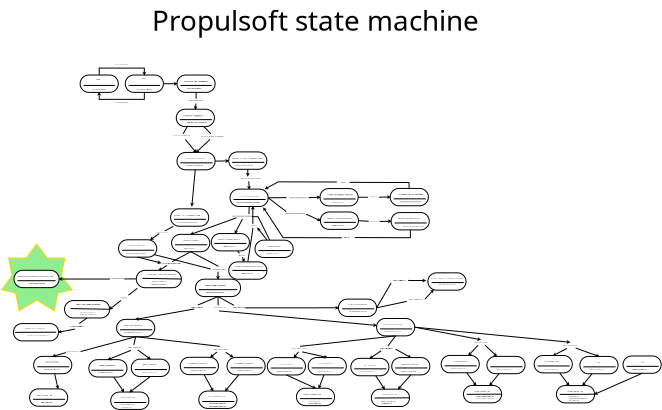 <?xml version="1.0" encoding="UTF-8"?>
<dia:diagram xmlns:dia="http://www.lysator.liu.se/~alla/dia/">
  <dia:layer name="Background" visible="true">
    <dia:object type="Geometric - Seven Point Star" version="0" id="O0">
      <dia:attribute name="obj_pos">
        <dia:point val="-62.219,99.868"/>
      </dia:attribute>
      <dia:attribute name="obj_bb">
        <dia:rectangle val="-62.304,99.784;-41.89,119.178"/>
      </dia:attribute>
      <dia:attribute name="elem_corner">
        <dia:point val="-62.219,99.868"/>
      </dia:attribute>
      <dia:attribute name="elem_width">
        <dia:real val="20.243"/>
      </dia:attribute>
      <dia:attribute name="elem_height">
        <dia:real val="19.231"/>
      </dia:attribute>
      <dia:attribute name="line_width">
        <dia:real val="0.1"/>
      </dia:attribute>
      <dia:attribute name="line_colour">
        <dia:color val="#ffd500"/>
      </dia:attribute>
      <dia:attribute name="fill_colour">
        <dia:color val="#90ee90"/>
      </dia:attribute>
      <dia:attribute name="show_background">
        <dia:boolean val="true"/>
      </dia:attribute>
      <dia:attribute name="line_style">
        <dia:enum val="0"/>
        <dia:real val="1"/>
      </dia:attribute>
      <dia:attribute name="flip_horizontal">
        <dia:boolean val="false"/>
      </dia:attribute>
      <dia:attribute name="flip_vertical">
        <dia:boolean val="false"/>
      </dia:attribute>
    </dia:object>
    <dia:object type="Standard - Box" version="0" id="O1">
      <dia:attribute name="obj_pos">
        <dia:point val="-13.55,89.75"/>
      </dia:attribute>
      <dia:attribute name="obj_bb">
        <dia:rectangle val="-13.6,89.7;-2.5,94.8"/>
      </dia:attribute>
      <dia:attribute name="elem_corner">
        <dia:point val="-13.55,89.75"/>
      </dia:attribute>
      <dia:attribute name="elem_width">
        <dia:real val="11"/>
      </dia:attribute>
      <dia:attribute name="elem_height">
        <dia:real val="5"/>
      </dia:attribute>
      <dia:attribute name="show_background">
        <dia:boolean val="true"/>
      </dia:attribute>
      <dia:attribute name="corner_radius">
        <dia:real val="2.5"/>
      </dia:attribute>
    </dia:object>
    <dia:object type="Standard - Box" version="0" id="O2">
      <dia:attribute name="obj_pos">
        <dia:point val="-11.9,61.05"/>
      </dia:attribute>
      <dia:attribute name="obj_bb">
        <dia:rectangle val="-11.95,61;-0.85,66.1"/>
      </dia:attribute>
      <dia:attribute name="elem_corner">
        <dia:point val="-11.9,61.05"/>
      </dia:attribute>
      <dia:attribute name="elem_width">
        <dia:real val="11"/>
      </dia:attribute>
      <dia:attribute name="elem_height">
        <dia:real val="5"/>
      </dia:attribute>
      <dia:attribute name="show_background">
        <dia:boolean val="true"/>
      </dia:attribute>
      <dia:attribute name="corner_radius">
        <dia:real val="2.5"/>
      </dia:attribute>
    </dia:object>
    <dia:object type="Standard - Box" version="0" id="O3">
      <dia:attribute name="obj_pos">
        <dia:point val="-11.7,51.2"/>
      </dia:attribute>
      <dia:attribute name="obj_bb">
        <dia:rectangle val="-11.75,51.15;-0.65,56.25"/>
      </dia:attribute>
      <dia:attribute name="elem_corner">
        <dia:point val="-11.7,51.2"/>
      </dia:attribute>
      <dia:attribute name="elem_width">
        <dia:real val="11"/>
      </dia:attribute>
      <dia:attribute name="elem_height">
        <dia:real val="5"/>
      </dia:attribute>
      <dia:attribute name="show_background">
        <dia:boolean val="true"/>
      </dia:attribute>
      <dia:attribute name="corner_radius">
        <dia:real val="2.5"/>
      </dia:attribute>
    </dia:object>
    <dia:object type="Standard - Box" version="0" id="O4">
      <dia:attribute name="obj_pos">
        <dia:point val="-39.6,51.2"/>
      </dia:attribute>
      <dia:attribute name="obj_bb">
        <dia:rectangle val="-39.65,51.15;-28.55,56.25"/>
      </dia:attribute>
      <dia:attribute name="elem_corner">
        <dia:point val="-39.6,51.2"/>
      </dia:attribute>
      <dia:attribute name="elem_width">
        <dia:real val="11"/>
      </dia:attribute>
      <dia:attribute name="elem_height">
        <dia:real val="5"/>
      </dia:attribute>
      <dia:attribute name="show_background">
        <dia:boolean val="true"/>
      </dia:attribute>
      <dia:attribute name="corner_radius">
        <dia:real val="2.5"/>
      </dia:attribute>
    </dia:object>
    <dia:object type="Standard - Box" version="0" id="O5">
      <dia:attribute name="obj_pos">
        <dia:point val="-26.6,51.2"/>
      </dia:attribute>
      <dia:attribute name="obj_bb">
        <dia:rectangle val="-26.65,51.15;-15.55,56.25"/>
      </dia:attribute>
      <dia:attribute name="elem_corner">
        <dia:point val="-26.6,51.2"/>
      </dia:attribute>
      <dia:attribute name="elem_width">
        <dia:real val="11"/>
      </dia:attribute>
      <dia:attribute name="elem_height">
        <dia:real val="5"/>
      </dia:attribute>
      <dia:attribute name="show_background">
        <dia:boolean val="true"/>
      </dia:attribute>
      <dia:attribute name="corner_radius">
        <dia:real val="2.5"/>
      </dia:attribute>
    </dia:object>
    <dia:object type="Standard - Line" version="0" id="O6">
      <dia:attribute name="obj_pos">
        <dia:point val="-25.6,54.2"/>
      </dia:attribute>
      <dia:attribute name="obj_bb">
        <dia:rectangle val="-25.65,54.15;-16.55,54.25"/>
      </dia:attribute>
      <dia:attribute name="conn_endpoints">
        <dia:point val="-25.6,54.2"/>
        <dia:point val="-16.6,54.2"/>
      </dia:attribute>
      <dia:attribute name="numcp">
        <dia:int val="1"/>
      </dia:attribute>
    </dia:object>
    <dia:object type="Standard - Text" version="1" id="O7">
      <dia:attribute name="obj_pos">
        <dia:point val="-21.765,52.364"/>
      </dia:attribute>
      <dia:attribute name="obj_bb">
        <dia:rectangle val="-21.765,51.822;-20.867,52.762"/>
      </dia:attribute>
      <dia:attribute name="text">
        <dia:composite type="text">
          <dia:attribute name="string">
            <dia:string>#ON#</dia:string>
          </dia:attribute>
          <dia:attribute name="font">
            <dia:font family="sans" style="0" name="Helvetica"/>
          </dia:attribute>
          <dia:attribute name="height">
            <dia:real val="0.8"/>
          </dia:attribute>
          <dia:attribute name="pos">
            <dia:point val="-21.765,52.364"/>
          </dia:attribute>
          <dia:attribute name="color">
            <dia:color val="#000000"/>
          </dia:attribute>
          <dia:attribute name="alignment">
            <dia:enum val="0"/>
          </dia:attribute>
        </dia:composite>
      </dia:attribute>
      <dia:attribute name="valign">
        <dia:enum val="3"/>
      </dia:attribute>
    </dia:object>
    <dia:object type="Standard - Text" version="1" id="O8">
      <dia:attribute name="obj_pos">
        <dia:point val="-23.165,55.614"/>
      </dia:attribute>
      <dia:attribute name="obj_bb">
        <dia:rectangle val="-23.165,55.207;-18.97,55.912"/>
      </dia:attribute>
      <dia:attribute name="text">
        <dia:composite type="text">
          <dia:attribute name="string">
            <dia:string>#E: turn machine off#</dia:string>
          </dia:attribute>
          <dia:attribute name="font">
            <dia:font family="sans" style="0" name="Helvetica"/>
          </dia:attribute>
          <dia:attribute name="height">
            <dia:real val="0.6"/>
          </dia:attribute>
          <dia:attribute name="pos">
            <dia:point val="-23.165,55.614"/>
          </dia:attribute>
          <dia:attribute name="color">
            <dia:color val="#000000"/>
          </dia:attribute>
          <dia:attribute name="alignment">
            <dia:enum val="0"/>
          </dia:attribute>
        </dia:composite>
      </dia:attribute>
      <dia:attribute name="valign">
        <dia:enum val="3"/>
      </dia:attribute>
    </dia:object>
    <dia:object type="Standard - Line" version="0" id="O9">
      <dia:attribute name="obj_pos">
        <dia:point val="-38.6,54.2"/>
      </dia:attribute>
      <dia:attribute name="obj_bb">
        <dia:rectangle val="-38.65,54.15;-29.55,54.25"/>
      </dia:attribute>
      <dia:attribute name="conn_endpoints">
        <dia:point val="-38.6,54.2"/>
        <dia:point val="-29.6,54.2"/>
      </dia:attribute>
      <dia:attribute name="numcp">
        <dia:int val="1"/>
      </dia:attribute>
    </dia:object>
    <dia:object type="Standard - Text" version="1" id="O10">
      <dia:attribute name="obj_pos">
        <dia:point val="-34.966,52.639"/>
      </dia:attribute>
      <dia:attribute name="obj_bb">
        <dia:rectangle val="-34.966,52.097;-33.836,53.037"/>
      </dia:attribute>
      <dia:attribute name="text">
        <dia:composite type="text">
          <dia:attribute name="string">
            <dia:string>#OFF#</dia:string>
          </dia:attribute>
          <dia:attribute name="font">
            <dia:font family="sans" style="0" name="Helvetica"/>
          </dia:attribute>
          <dia:attribute name="height">
            <dia:real val="0.8"/>
          </dia:attribute>
          <dia:attribute name="pos">
            <dia:point val="-34.966,52.639"/>
          </dia:attribute>
          <dia:attribute name="color">
            <dia:color val="#000000"/>
          </dia:attribute>
          <dia:attribute name="alignment">
            <dia:enum val="0"/>
          </dia:attribute>
        </dia:composite>
      </dia:attribute>
      <dia:attribute name="valign">
        <dia:enum val="3"/>
      </dia:attribute>
    </dia:object>
    <dia:object type="Standard - Text" version="1" id="O11">
      <dia:attribute name="obj_pos">
        <dia:point val="-36.186,55.552"/>
      </dia:attribute>
      <dia:attribute name="obj_bb">
        <dia:rectangle val="-36.186,55.145;-32.016,55.849"/>
      </dia:attribute>
      <dia:attribute name="text">
        <dia:composite type="text">
          <dia:attribute name="string">
            <dia:string>#E: turn machine on#</dia:string>
          </dia:attribute>
          <dia:attribute name="font">
            <dia:font family="sans" style="0" name="Helvetica"/>
          </dia:attribute>
          <dia:attribute name="height">
            <dia:real val="0.6"/>
          </dia:attribute>
          <dia:attribute name="pos">
            <dia:point val="-36.186,55.552"/>
          </dia:attribute>
          <dia:attribute name="color">
            <dia:color val="#000000"/>
          </dia:attribute>
          <dia:attribute name="alignment">
            <dia:enum val="0"/>
          </dia:attribute>
        </dia:composite>
      </dia:attribute>
      <dia:attribute name="valign">
        <dia:enum val="3"/>
      </dia:attribute>
    </dia:object>
    <dia:object type="Standard - Text" version="1" id="O12">
      <dia:attribute name="obj_pos">
        <dia:point val="-29.6,59.2"/>
      </dia:attribute>
      <dia:attribute name="obj_bb">
        <dia:rectangle val="-29.6,58.792;-25.83,59.498"/>
      </dia:attribute>
      <dia:attribute name="text">
        <dia:composite type="text">
          <dia:attribute name="string">
            <dia:string># turn machine off#</dia:string>
          </dia:attribute>
          <dia:attribute name="font">
            <dia:font family="sans" style="0" name="Helvetica"/>
          </dia:attribute>
          <dia:attribute name="height">
            <dia:real val="0.6"/>
          </dia:attribute>
          <dia:attribute name="pos">
            <dia:point val="-29.6,59.2"/>
          </dia:attribute>
          <dia:attribute name="color">
            <dia:color val="#000000"/>
          </dia:attribute>
          <dia:attribute name="alignment">
            <dia:enum val="0"/>
          </dia:attribute>
        </dia:composite>
      </dia:attribute>
      <dia:attribute name="valign">
        <dia:enum val="3"/>
      </dia:attribute>
    </dia:object>
    <dia:object type="Standard - Text" version="1" id="O13">
      <dia:attribute name="obj_pos">
        <dia:point val="-29.6,48.2"/>
      </dia:attribute>
      <dia:attribute name="obj_bb">
        <dia:rectangle val="-29.6,47.792;-25.855,48.498"/>
      </dia:attribute>
      <dia:attribute name="text">
        <dia:composite type="text">
          <dia:attribute name="string">
            <dia:string># turn machine on#</dia:string>
          </dia:attribute>
          <dia:attribute name="font">
            <dia:font family="sans" style="0" name="Helvetica"/>
          </dia:attribute>
          <dia:attribute name="height">
            <dia:real val="0.6"/>
          </dia:attribute>
          <dia:attribute name="pos">
            <dia:point val="-29.6,48.2"/>
          </dia:attribute>
          <dia:attribute name="color">
            <dia:color val="#000000"/>
          </dia:attribute>
          <dia:attribute name="alignment">
            <dia:enum val="0"/>
          </dia:attribute>
        </dia:composite>
      </dia:attribute>
      <dia:attribute name="valign">
        <dia:enum val="3"/>
      </dia:attribute>
    </dia:object>
    <dia:object type="Standard - Line" version="0" id="O14">
      <dia:attribute name="obj_pos">
        <dia:point val="-10.9,64.05"/>
      </dia:attribute>
      <dia:attribute name="obj_bb">
        <dia:rectangle val="-10.95,64;-1.59,64.1"/>
      </dia:attribute>
      <dia:attribute name="conn_endpoints">
        <dia:point val="-10.9,64.05"/>
        <dia:point val="-1.64,64.05"/>
      </dia:attribute>
      <dia:attribute name="numcp">
        <dia:int val="1"/>
      </dia:attribute>
    </dia:object>
    <dia:object type="Standard - Text" version="1" id="O15">
      <dia:attribute name="obj_pos">
        <dia:point val="-9.9,63.05"/>
      </dia:attribute>
      <dia:attribute name="obj_bb">
        <dia:rectangle val="-9.9,62.508;-4.165,63.447"/>
      </dia:attribute>
      <dia:attribute name="text">
        <dia:composite type="text">
          <dia:attribute name="string">
            <dia:string>#Network configured#</dia:string>
          </dia:attribute>
          <dia:attribute name="font">
            <dia:font family="sans" style="0" name="Helvetica"/>
          </dia:attribute>
          <dia:attribute name="height">
            <dia:real val="0.8"/>
          </dia:attribute>
          <dia:attribute name="pos">
            <dia:point val="-9.9,63.05"/>
          </dia:attribute>
          <dia:attribute name="color">
            <dia:color val="#000000"/>
          </dia:attribute>
          <dia:attribute name="alignment">
            <dia:enum val="0"/>
          </dia:attribute>
        </dia:composite>
      </dia:attribute>
      <dia:attribute name="valign">
        <dia:enum val="3"/>
      </dia:attribute>
    </dia:object>
    <dia:object type="Standard - Text" version="1" id="O16">
      <dia:attribute name="obj_pos">
        <dia:point val="-8.9,65.05"/>
      </dia:attribute>
      <dia:attribute name="obj_bb">
        <dia:rectangle val="-8.9,64.642;-3.178,65.347"/>
      </dia:attribute>
      <dia:attribute name="text">
        <dia:composite type="text">
          <dia:attribute name="string">
            <dia:string>#E: Network not configured#</dia:string>
          </dia:attribute>
          <dia:attribute name="font">
            <dia:font family="sans" style="0" name="Helvetica"/>
          </dia:attribute>
          <dia:attribute name="height">
            <dia:real val="0.6"/>
          </dia:attribute>
          <dia:attribute name="pos">
            <dia:point val="-8.9,65.05"/>
          </dia:attribute>
          <dia:attribute name="color">
            <dia:color val="#000000"/>
          </dia:attribute>
          <dia:attribute name="alignment">
            <dia:enum val="0"/>
          </dia:attribute>
        </dia:composite>
      </dia:attribute>
      <dia:attribute name="valign">
        <dia:enum val="3"/>
      </dia:attribute>
    </dia:object>
    <dia:object type="Standard - Text" version="1" id="O17">
      <dia:attribute name="obj_pos">
        <dia:point val="-8.5,58.75"/>
      </dia:attribute>
      <dia:attribute name="obj_bb">
        <dia:rectangle val="-8.5,58.343;-4.388,59.047"/>
      </dia:attribute>
      <dia:attribute name="text">
        <dia:composite type="text">
          <dia:attribute name="string">
            <dia:string># configure network#</dia:string>
          </dia:attribute>
          <dia:attribute name="font">
            <dia:font family="sans" style="0" name="Helvetica"/>
          </dia:attribute>
          <dia:attribute name="height">
            <dia:real val="0.6"/>
          </dia:attribute>
          <dia:attribute name="pos">
            <dia:point val="-8.5,58.75"/>
          </dia:attribute>
          <dia:attribute name="color">
            <dia:color val="#000000"/>
          </dia:attribute>
          <dia:attribute name="alignment">
            <dia:enum val="0"/>
          </dia:attribute>
        </dia:composite>
      </dia:attribute>
      <dia:attribute name="valign">
        <dia:enum val="3"/>
      </dia:attribute>
    </dia:object>
    <dia:object type="Standard - Line" version="0" id="O18">
      <dia:attribute name="obj_pos">
        <dia:point val="-12.55,92.75"/>
      </dia:attribute>
      <dia:attribute name="obj_bb">
        <dia:rectangle val="-12.6,92.7;-3.24,92.8"/>
      </dia:attribute>
      <dia:attribute name="conn_endpoints">
        <dia:point val="-12.55,92.75"/>
        <dia:point val="-3.29,92.75"/>
      </dia:attribute>
      <dia:attribute name="numcp">
        <dia:int val="1"/>
      </dia:attribute>
    </dia:object>
    <dia:object type="Standard - Text" version="1" id="O19">
      <dia:attribute name="obj_pos">
        <dia:point val="-12.55,91.75"/>
      </dia:attribute>
      <dia:attribute name="obj_bb">
        <dia:rectangle val="-12.55,91.207;-4.64,92.147"/>
      </dia:attribute>
      <dia:attribute name="text">
        <dia:composite type="text">
          <dia:attribute name="string">
            <dia:string>#Contact is in address book #</dia:string>
          </dia:attribute>
          <dia:attribute name="font">
            <dia:font family="sans" style="0" name="Helvetica"/>
          </dia:attribute>
          <dia:attribute name="height">
            <dia:real val="0.8"/>
          </dia:attribute>
          <dia:attribute name="pos">
            <dia:point val="-12.55,91.75"/>
          </dia:attribute>
          <dia:attribute name="color">
            <dia:color val="#000000"/>
          </dia:attribute>
          <dia:attribute name="alignment">
            <dia:enum val="0"/>
          </dia:attribute>
        </dia:composite>
      </dia:attribute>
      <dia:attribute name="valign">
        <dia:enum val="3"/>
      </dia:attribute>
    </dia:object>
    <dia:object type="Standard - Text" version="1" id="O20">
      <dia:attribute name="obj_pos">
        <dia:point val="6.65,81.2"/>
      </dia:attribute>
      <dia:attribute name="obj_bb">
        <dia:rectangle val="6.65,80.793;12.565,81.498"/>
      </dia:attribute>
      <dia:attribute name="text">
        <dia:composite type="text">
          <dia:attribute name="string">
            <dia:string># add contact by pressing +#</dia:string>
          </dia:attribute>
          <dia:attribute name="font">
            <dia:font family="sans" style="0" name="Helvetica"/>
          </dia:attribute>
          <dia:attribute name="height">
            <dia:real val="0.6"/>
          </dia:attribute>
          <dia:attribute name="pos">
            <dia:point val="6.65,81.2"/>
          </dia:attribute>
          <dia:attribute name="color">
            <dia:color val="#000000"/>
          </dia:attribute>
          <dia:attribute name="alignment">
            <dia:enum val="0"/>
          </dia:attribute>
        </dia:composite>
      </dia:attribute>
      <dia:attribute name="valign">
        <dia:enum val="3"/>
      </dia:attribute>
    </dia:object>
    <dia:object type="Standard - Text" version="1" id="O21">
      <dia:attribute name="obj_pos">
        <dia:point val="-11.55,93.75"/>
      </dia:attribute>
      <dia:attribute name="obj_bb">
        <dia:rectangle val="-11.55,93.343;-5.532,94.047"/>
      </dia:attribute>
      <dia:attribute name="text">
        <dia:composite type="text">
          <dia:attribute name="string">
            <dia:string>#E: contact is in adress book#</dia:string>
          </dia:attribute>
          <dia:attribute name="font">
            <dia:font family="sans" style="0" name="Helvetica"/>
          </dia:attribute>
          <dia:attribute name="height">
            <dia:real val="0.6"/>
          </dia:attribute>
          <dia:attribute name="pos">
            <dia:point val="-11.55,93.75"/>
          </dia:attribute>
          <dia:attribute name="color">
            <dia:color val="#000000"/>
          </dia:attribute>
          <dia:attribute name="alignment">
            <dia:enum val="0"/>
          </dia:attribute>
        </dia:composite>
      </dia:attribute>
      <dia:attribute name="valign">
        <dia:enum val="3"/>
      </dia:attribute>
    </dia:object>
    <dia:object type="Standard - ZigZagLine" version="1" id="O22">
      <dia:attribute name="obj_pos">
        <dia:point val="-34.1,51.2"/>
      </dia:attribute>
      <dia:attribute name="obj_bb">
        <dia:rectangle val="-34.15,49.15;-20.6,51.25"/>
      </dia:attribute>
      <dia:attribute name="orth_points">
        <dia:point val="-34.1,51.2"/>
        <dia:point val="-34.1,49.2"/>
        <dia:point val="-21.1,49.2"/>
        <dia:point val="-21.1,51.15"/>
      </dia:attribute>
      <dia:attribute name="orth_orient">
        <dia:enum val="1"/>
        <dia:enum val="0"/>
        <dia:enum val="1"/>
      </dia:attribute>
      <dia:attribute name="autorouting">
        <dia:boolean val="false"/>
      </dia:attribute>
      <dia:attribute name="end_arrow">
        <dia:enum val="22"/>
      </dia:attribute>
      <dia:attribute name="end_arrow_length">
        <dia:real val="0.5"/>
      </dia:attribute>
      <dia:attribute name="end_arrow_width">
        <dia:real val="0.5"/>
      </dia:attribute>
      <dia:connections>
        <dia:connection handle="0" to="O4" connection="1"/>
        <dia:connection handle="1" to="O5" connection="8"/>
      </dia:connections>
    </dia:object>
    <dia:object type="Standard - ZigZagLine" version="1" id="O23">
      <dia:attribute name="obj_pos">
        <dia:point val="-34.1,56.2"/>
      </dia:attribute>
      <dia:attribute name="obj_bb">
        <dia:rectangle val="-34.6,56.15;-21.05,58.25"/>
      </dia:attribute>
      <dia:attribute name="orth_points">
        <dia:point val="-34.1,56.2"/>
        <dia:point val="-34.1,58.2"/>
        <dia:point val="-21.1,58.2"/>
        <dia:point val="-21.1,56.2"/>
      </dia:attribute>
      <dia:attribute name="orth_orient">
        <dia:enum val="1"/>
        <dia:enum val="0"/>
        <dia:enum val="1"/>
      </dia:attribute>
      <dia:attribute name="autorouting">
        <dia:boolean val="false"/>
      </dia:attribute>
      <dia:attribute name="start_arrow">
        <dia:enum val="22"/>
      </dia:attribute>
      <dia:attribute name="start_arrow_length">
        <dia:real val="0.5"/>
      </dia:attribute>
      <dia:attribute name="start_arrow_width">
        <dia:real val="0.5"/>
      </dia:attribute>
      <dia:connections>
        <dia:connection handle="0" to="O4" connection="6"/>
        <dia:connection handle="1" to="O5" connection="6"/>
      </dia:connections>
    </dia:object>
    <dia:object type="Standard - Text" version="1" id="O24">
      <dia:attribute name="obj_pos">
        <dia:point val="-9.7,53.2"/>
      </dia:attribute>
      <dia:attribute name="obj_bb">
        <dia:rectangle val="-9.7,52.657;-2.825,53.597"/>
      </dia:attribute>
      <dia:attribute name="text">
        <dia:composite type="text">
          <dia:attribute name="string">
            <dia:string>#Network not configured#</dia:string>
          </dia:attribute>
          <dia:attribute name="font">
            <dia:font family="sans" style="0" name="Helvetica"/>
          </dia:attribute>
          <dia:attribute name="height">
            <dia:real val="0.8"/>
          </dia:attribute>
          <dia:attribute name="pos">
            <dia:point val="-9.7,53.2"/>
          </dia:attribute>
          <dia:attribute name="color">
            <dia:color val="#000000"/>
          </dia:attribute>
          <dia:attribute name="alignment">
            <dia:enum val="0"/>
          </dia:attribute>
        </dia:composite>
      </dia:attribute>
      <dia:attribute name="valign">
        <dia:enum val="3"/>
      </dia:attribute>
    </dia:object>
    <dia:object type="Standard - Text" version="1" id="O25">
      <dia:attribute name="obj_pos">
        <dia:point val="-8.7,55.2"/>
      </dia:attribute>
      <dia:attribute name="obj_bb">
        <dia:rectangle val="-8.7,54.792;-4.53,55.498"/>
      </dia:attribute>
      <dia:attribute name="text">
        <dia:composite type="text">
          <dia:attribute name="string">
            <dia:string>#E: turn machine on#</dia:string>
          </dia:attribute>
          <dia:attribute name="font">
            <dia:font family="sans" style="0" name="Helvetica"/>
          </dia:attribute>
          <dia:attribute name="height">
            <dia:real val="0.6"/>
          </dia:attribute>
          <dia:attribute name="pos">
            <dia:point val="-8.7,55.2"/>
          </dia:attribute>
          <dia:attribute name="color">
            <dia:color val="#000000"/>
          </dia:attribute>
          <dia:attribute name="alignment">
            <dia:enum val="0"/>
          </dia:attribute>
        </dia:composite>
      </dia:attribute>
      <dia:attribute name="valign">
        <dia:enum val="3"/>
      </dia:attribute>
    </dia:object>
    <dia:object type="Standard - Text" version="1" id="O26">
      <dia:attribute name="obj_pos">
        <dia:point val="-11.05,54.18"/>
      </dia:attribute>
      <dia:attribute name="obj_bb">
        <dia:rectangle val="-11.05,53.88;-11.05,54.78"/>
      </dia:attribute>
      <dia:attribute name="text">
        <dia:composite type="text">
          <dia:attribute name="string">
            <dia:string>##</dia:string>
          </dia:attribute>
          <dia:attribute name="font">
            <dia:font family="sans" style="0" name="Helvetica"/>
          </dia:attribute>
          <dia:attribute name="height">
            <dia:real val="0.6"/>
          </dia:attribute>
          <dia:attribute name="pos">
            <dia:point val="-11.05,54.18"/>
          </dia:attribute>
          <dia:attribute name="color">
            <dia:color val="#000000"/>
          </dia:attribute>
          <dia:attribute name="alignment">
            <dia:enum val="0"/>
          </dia:attribute>
        </dia:composite>
      </dia:attribute>
      <dia:attribute name="valign">
        <dia:enum val="3"/>
      </dia:attribute>
    </dia:object>
    <dia:object type="Standard - Line" version="0" id="O27">
      <dia:attribute name="obj_pos">
        <dia:point val="-10.7,54.2"/>
      </dia:attribute>
      <dia:attribute name="obj_bb">
        <dia:rectangle val="-10.75,54.15;-1.65,54.25"/>
      </dia:attribute>
      <dia:attribute name="conn_endpoints">
        <dia:point val="-10.7,54.2"/>
        <dia:point val="-1.7,54.2"/>
      </dia:attribute>
      <dia:attribute name="numcp">
        <dia:int val="1"/>
      </dia:attribute>
    </dia:object>
    <dia:object type="Standard - Line" version="0" id="O28">
      <dia:attribute name="obj_pos">
        <dia:point val="-6.183,58.025"/>
      </dia:attribute>
      <dia:attribute name="obj_bb">
        <dia:rectangle val="-6.25,56.15;-6.133,58.075"/>
      </dia:attribute>
      <dia:attribute name="conn_endpoints">
        <dia:point val="-6.183,58.025"/>
        <dia:point val="-6.2,56.2"/>
      </dia:attribute>
      <dia:attribute name="numcp">
        <dia:int val="1"/>
      </dia:attribute>
      <dia:connections>
        <dia:connection handle="1" to="O3" connection="6"/>
      </dia:connections>
    </dia:object>
    <dia:object type="Standard - Line" version="0" id="O29">
      <dia:attribute name="obj_pos">
        <dia:point val="-6.2,73.5"/>
      </dia:attribute>
      <dia:attribute name="obj_bb">
        <dia:rectangle val="-9.354,69.705;-5.783,73.857"/>
      </dia:attribute>
      <dia:attribute name="conn_endpoints">
        <dia:point val="-6.2,73.5"/>
        <dia:point val="-9.283,69.775"/>
      </dia:attribute>
      <dia:attribute name="numcp">
        <dia:int val="1"/>
      </dia:attribute>
      <dia:attribute name="start_arrow">
        <dia:enum val="22"/>
      </dia:attribute>
      <dia:attribute name="start_arrow_length">
        <dia:real val="0.5"/>
      </dia:attribute>
      <dia:attribute name="start_arrow_width">
        <dia:real val="0.5"/>
      </dia:attribute>
      <dia:connections>
        <dia:connection handle="0" to="O35" connection="1"/>
      </dia:connections>
    </dia:object>
    <dia:object type="Standard - Line" version="0" id="O30">
      <dia:attribute name="obj_pos">
        <dia:point val="-6.2,73.5"/>
      </dia:attribute>
      <dia:attribute name="obj_bb">
        <dia:rectangle val="-6.579,69.679;-2.133,73.899"/>
      </dia:attribute>
      <dia:attribute name="conn_endpoints">
        <dia:point val="-6.2,73.5"/>
        <dia:point val="-2.204,69.75"/>
      </dia:attribute>
      <dia:attribute name="numcp">
        <dia:int val="1"/>
      </dia:attribute>
      <dia:attribute name="start_arrow">
        <dia:enum val="22"/>
      </dia:attribute>
      <dia:attribute name="start_arrow_length">
        <dia:real val="0.5"/>
      </dia:attribute>
      <dia:attribute name="start_arrow_width">
        <dia:real val="0.5"/>
      </dia:attribute>
      <dia:connections>
        <dia:connection handle="0" to="O35" connection="1"/>
      </dia:connections>
    </dia:object>
    <dia:object type="Standard - Box" version="0" id="O31">
      <dia:attribute name="obj_pos">
        <dia:point val="3.2,73.35"/>
      </dia:attribute>
      <dia:attribute name="obj_bb">
        <dia:rectangle val="3.15,73.3;14.25,78.4"/>
      </dia:attribute>
      <dia:attribute name="elem_corner">
        <dia:point val="3.2,73.35"/>
      </dia:attribute>
      <dia:attribute name="elem_width">
        <dia:real val="11"/>
      </dia:attribute>
      <dia:attribute name="elem_height">
        <dia:real val="5"/>
      </dia:attribute>
      <dia:attribute name="show_background">
        <dia:boolean val="true"/>
      </dia:attribute>
      <dia:attribute name="corner_radius">
        <dia:real val="2.5"/>
      </dia:attribute>
    </dia:object>
    <dia:object type="Standard - Line" version="0" id="O32">
      <dia:attribute name="obj_pos">
        <dia:point val="4.2,76.35"/>
      </dia:attribute>
      <dia:attribute name="obj_bb">
        <dia:rectangle val="4.15,76.3;13.51,76.4"/>
      </dia:attribute>
      <dia:attribute name="conn_endpoints">
        <dia:point val="4.2,76.35"/>
        <dia:point val="13.46,76.35"/>
      </dia:attribute>
      <dia:attribute name="numcp">
        <dia:int val="1"/>
      </dia:attribute>
    </dia:object>
    <dia:object type="Standard - Text" version="1" id="O33">
      <dia:attribute name="obj_pos">
        <dia:point val="4.2,75.35"/>
      </dia:attribute>
      <dia:attribute name="obj_bb">
        <dia:rectangle val="4.2,74.808;13.25,75.748"/>
      </dia:attribute>
      <dia:attribute name="text">
        <dia:composite type="text">
          <dia:attribute name="string">
            <dia:string>#Contact is not in address book #</dia:string>
          </dia:attribute>
          <dia:attribute name="font">
            <dia:font family="sans" style="0" name="Helvetica"/>
          </dia:attribute>
          <dia:attribute name="height">
            <dia:real val="0.8"/>
          </dia:attribute>
          <dia:attribute name="pos">
            <dia:point val="4.2,75.35"/>
          </dia:attribute>
          <dia:attribute name="color">
            <dia:color val="#000000"/>
          </dia:attribute>
          <dia:attribute name="alignment">
            <dia:enum val="0"/>
          </dia:attribute>
        </dia:composite>
      </dia:attribute>
      <dia:attribute name="valign">
        <dia:enum val="3"/>
      </dia:attribute>
    </dia:object>
    <dia:object type="Standard - Text" version="1" id="O34">
      <dia:attribute name="obj_pos">
        <dia:point val="5.2,77.35"/>
      </dia:attribute>
      <dia:attribute name="obj_bb">
        <dia:rectangle val="5.2,76.942;9.88,77.647"/>
      </dia:attribute>
      <dia:attribute name="text">
        <dia:composite type="text">
          <dia:attribute name="string">
            <dia:string>#E: interface accessed#</dia:string>
          </dia:attribute>
          <dia:attribute name="font">
            <dia:font family="sans" style="0" name="Helvetica"/>
          </dia:attribute>
          <dia:attribute name="height">
            <dia:real val="0.6"/>
          </dia:attribute>
          <dia:attribute name="pos">
            <dia:point val="5.2,77.35"/>
          </dia:attribute>
          <dia:attribute name="color">
            <dia:color val="#000000"/>
          </dia:attribute>
          <dia:attribute name="alignment">
            <dia:enum val="0"/>
          </dia:attribute>
        </dia:composite>
      </dia:attribute>
      <dia:attribute name="valign">
        <dia:enum val="3"/>
      </dia:attribute>
    </dia:object>
    <dia:object type="Standard - Box" version="0" id="O35">
      <dia:attribute name="obj_pos">
        <dia:point val="-11.7,73.5"/>
      </dia:attribute>
      <dia:attribute name="obj_bb">
        <dia:rectangle val="-11.75,73.45;-0.65,78.55"/>
      </dia:attribute>
      <dia:attribute name="elem_corner">
        <dia:point val="-11.7,73.5"/>
      </dia:attribute>
      <dia:attribute name="elem_width">
        <dia:real val="11"/>
      </dia:attribute>
      <dia:attribute name="elem_height">
        <dia:real val="5"/>
      </dia:attribute>
      <dia:attribute name="show_background">
        <dia:boolean val="true"/>
      </dia:attribute>
      <dia:attribute name="corner_radius">
        <dia:real val="2.5"/>
      </dia:attribute>
    </dia:object>
    <dia:object type="Standard - Line" version="0" id="O36">
      <dia:attribute name="obj_pos">
        <dia:point val="-10.7,76.5"/>
      </dia:attribute>
      <dia:attribute name="obj_bb">
        <dia:rectangle val="-10.75,76.45;-1.39,76.55"/>
      </dia:attribute>
      <dia:attribute name="conn_endpoints">
        <dia:point val="-10.7,76.5"/>
        <dia:point val="-1.44,76.5"/>
      </dia:attribute>
      <dia:attribute name="numcp">
        <dia:int val="1"/>
      </dia:attribute>
    </dia:object>
    <dia:object type="Standard - Text" version="1" id="O37">
      <dia:attribute name="obj_pos">
        <dia:point val="-10.5,67.75"/>
      </dia:attribute>
      <dia:attribute name="obj_bb">
        <dia:rectangle val="-10.5,67.207;-10.315,68.147"/>
      </dia:attribute>
      <dia:attribute name="text">
        <dia:composite type="text">
          <dia:attribute name="string">
            <dia:string># #</dia:string>
          </dia:attribute>
          <dia:attribute name="font">
            <dia:font family="sans" style="0" name="Helvetica"/>
          </dia:attribute>
          <dia:attribute name="height">
            <dia:real val="0.8"/>
          </dia:attribute>
          <dia:attribute name="pos">
            <dia:point val="-10.5,67.75"/>
          </dia:attribute>
          <dia:attribute name="color">
            <dia:color val="#000000"/>
          </dia:attribute>
          <dia:attribute name="alignment">
            <dia:enum val="0"/>
          </dia:attribute>
        </dia:composite>
      </dia:attribute>
      <dia:attribute name="valign">
        <dia:enum val="3"/>
      </dia:attribute>
    </dia:object>
    <dia:object type="Standard - Text" version="1" id="O38">
      <dia:attribute name="obj_pos">
        <dia:point val="-9.1,77.45"/>
      </dia:attribute>
      <dia:attribute name="obj_bb">
        <dia:rectangle val="-9.1,77.043;-4.285,77.748"/>
      </dia:attribute>
      <dia:attribute name="text">
        <dia:composite type="text">
          <dia:attribute name="string">
            <dia:string>#E: network configured#</dia:string>
          </dia:attribute>
          <dia:attribute name="font">
            <dia:font family="sans" style="0" name="Helvetica"/>
          </dia:attribute>
          <dia:attribute name="height">
            <dia:real val="0.6"/>
          </dia:attribute>
          <dia:attribute name="pos">
            <dia:point val="-9.1,77.45"/>
          </dia:attribute>
          <dia:attribute name="color">
            <dia:color val="#000000"/>
          </dia:attribute>
          <dia:attribute name="alignment">
            <dia:enum val="0"/>
          </dia:attribute>
        </dia:composite>
      </dia:attribute>
      <dia:attribute name="valign">
        <dia:enum val="3"/>
      </dia:attribute>
    </dia:object>
    <dia:object type="Standard - Text" version="1" id="O39">
      <dia:attribute name="obj_pos">
        <dia:point val="-9.7,75.5"/>
      </dia:attribute>
      <dia:attribute name="obj_bb">
        <dia:rectangle val="-9.7,74.957;-3.835,75.897"/>
      </dia:attribute>
      <dia:attribute name="text">
        <dia:composite type="text">
          <dia:attribute name="string">
            <dia:string># Interface  accessed#</dia:string>
          </dia:attribute>
          <dia:attribute name="font">
            <dia:font family="sans" style="0" name="Helvetica"/>
          </dia:attribute>
          <dia:attribute name="height">
            <dia:real val="0.8"/>
          </dia:attribute>
          <dia:attribute name="pos">
            <dia:point val="-9.7,75.5"/>
          </dia:attribute>
          <dia:attribute name="color">
            <dia:color val="#000000"/>
          </dia:attribute>
          <dia:attribute name="alignment">
            <dia:enum val="0"/>
          </dia:attribute>
        </dia:composite>
      </dia:attribute>
      <dia:attribute name="valign">
        <dia:enum val="3"/>
      </dia:attribute>
    </dia:object>
    <dia:object type="Standard - Text" version="1" id="O40">
      <dia:attribute name="obj_pos">
        <dia:point val="-12.85,68.9"/>
      </dia:attribute>
      <dia:attribute name="obj_bb">
        <dia:rectangle val="-12.85,68.493;-7.815,69.198"/>
      </dia:attribute>
      <dia:attribute name="text">
        <dia:composite type="text">
          <dia:attribute name="string">
            <dia:string>#access machine locally#</dia:string>
          </dia:attribute>
          <dia:attribute name="font">
            <dia:font family="sans" style="0" name="Helvetica"/>
          </dia:attribute>
          <dia:attribute name="height">
            <dia:real val="0.6"/>
          </dia:attribute>
          <dia:attribute name="pos">
            <dia:point val="-12.85,68.9"/>
          </dia:attribute>
          <dia:attribute name="color">
            <dia:color val="#000000"/>
          </dia:attribute>
          <dia:attribute name="alignment">
            <dia:enum val="0"/>
          </dia:attribute>
        </dia:composite>
      </dia:attribute>
      <dia:attribute name="valign">
        <dia:enum val="3"/>
      </dia:attribute>
    </dia:object>
    <dia:object type="Standard - Text" version="1" id="O41">
      <dia:attribute name="obj_pos">
        <dia:point val="-4.9,69"/>
      </dia:attribute>
      <dia:attribute name="obj_bb">
        <dia:rectangle val="-4.9,68.593;1.637,69.297"/>
      </dia:attribute>
      <dia:attribute name="text">
        <dia:composite type="text">
          <dia:attribute name="string">
            <dia:string>#access machine through web #</dia:string>
          </dia:attribute>
          <dia:attribute name="font">
            <dia:font family="sans" style="0" name="Helvetica"/>
          </dia:attribute>
          <dia:attribute name="height">
            <dia:real val="0.6"/>
          </dia:attribute>
          <dia:attribute name="pos">
            <dia:point val="-4.9,69"/>
          </dia:attribute>
          <dia:attribute name="color">
            <dia:color val="#000000"/>
          </dia:attribute>
          <dia:attribute name="alignment">
            <dia:enum val="0"/>
          </dia:attribute>
        </dia:composite>
      </dia:attribute>
      <dia:attribute name="valign">
        <dia:enum val="3"/>
      </dia:attribute>
    </dia:object>
    <dia:object type="Standard - Line" version="0" id="O42">
      <dia:attribute name="obj_pos">
        <dia:point val="3.15,75.939"/>
      </dia:attribute>
      <dia:attribute name="obj_bb">
        <dia:rectangle val="-0.751,75.438;3.208,76.439"/>
      </dia:attribute>
      <dia:attribute name="conn_endpoints">
        <dia:point val="3.15,75.939"/>
        <dia:point val="-0.7,76"/>
      </dia:attribute>
      <dia:attribute name="numcp">
        <dia:int val="1"/>
      </dia:attribute>
      <dia:attribute name="start_arrow">
        <dia:enum val="22"/>
      </dia:attribute>
      <dia:attribute name="start_arrow_length">
        <dia:real val="0.5"/>
      </dia:attribute>
      <dia:attribute name="start_arrow_width">
        <dia:real val="0.5"/>
      </dia:attribute>
      <dia:connections>
        <dia:connection handle="0" to="O31" connection="8"/>
        <dia:connection handle="1" to="O35" connection="4"/>
      </dia:connections>
    </dia:object>
    <dia:object type="Standard - Line" version="0" id="O43">
      <dia:attribute name="obj_pos">
        <dia:point val="-7.404,88.917"/>
      </dia:attribute>
      <dia:attribute name="obj_bb">
        <dia:rectangle val="-7.906,78.496;-6.383,89.013"/>
      </dia:attribute>
      <dia:attribute name="conn_endpoints">
        <dia:point val="-7.404,88.917"/>
        <dia:point val="-6.438,78.55"/>
      </dia:attribute>
      <dia:attribute name="numcp">
        <dia:int val="1"/>
      </dia:attribute>
      <dia:attribute name="start_arrow">
        <dia:enum val="22"/>
      </dia:attribute>
      <dia:attribute name="start_arrow_length">
        <dia:real val="0.5"/>
      </dia:attribute>
      <dia:attribute name="start_arrow_width">
        <dia:real val="0.5"/>
      </dia:attribute>
      <dia:connections>
        <dia:connection handle="1" to="O35" connection="8"/>
      </dia:connections>
    </dia:object>
    <dia:object type="Standard - Line" version="0" id="O44">
      <dia:attribute name="obj_pos">
        <dia:point val="8.7,80.3"/>
      </dia:attribute>
      <dia:attribute name="obj_bb">
        <dia:rectangle val="8.2,78.3;9.2,80.35"/>
      </dia:attribute>
      <dia:attribute name="conn_endpoints">
        <dia:point val="8.7,80.3"/>
        <dia:point val="8.7,78.35"/>
      </dia:attribute>
      <dia:attribute name="numcp">
        <dia:int val="1"/>
      </dia:attribute>
      <dia:attribute name="start_arrow">
        <dia:enum val="22"/>
      </dia:attribute>
      <dia:attribute name="start_arrow_length">
        <dia:real val="0.5"/>
      </dia:attribute>
      <dia:attribute name="start_arrow_width">
        <dia:real val="0.5"/>
      </dia:attribute>
      <dia:connections>
        <dia:connection handle="1" to="O31" connection="6"/>
      </dia:connections>
    </dia:object>
    <dia:object type="Standard - Box" version="0" id="O45">
      <dia:attribute name="obj_pos">
        <dia:point val="29.5,83.9"/>
      </dia:attribute>
      <dia:attribute name="obj_bb">
        <dia:rectangle val="29.45,83.85;40.55,88.95"/>
      </dia:attribute>
      <dia:attribute name="elem_corner">
        <dia:point val="29.5,83.9"/>
      </dia:attribute>
      <dia:attribute name="elem_width">
        <dia:real val="11"/>
      </dia:attribute>
      <dia:attribute name="elem_height">
        <dia:real val="5"/>
      </dia:attribute>
      <dia:attribute name="show_background">
        <dia:boolean val="true"/>
      </dia:attribute>
      <dia:attribute name="corner_radius">
        <dia:real val="2.5"/>
      </dia:attribute>
    </dia:object>
    <dia:object type="Standard - Line" version="0" id="O46">
      <dia:attribute name="obj_pos">
        <dia:point val="30.5,86.9"/>
      </dia:attribute>
      <dia:attribute name="obj_bb">
        <dia:rectangle val="30.45,86.85;39.81,86.95"/>
      </dia:attribute>
      <dia:attribute name="conn_endpoints">
        <dia:point val="30.5,86.9"/>
        <dia:point val="39.76,86.9"/>
      </dia:attribute>
      <dia:attribute name="numcp">
        <dia:int val="1"/>
      </dia:attribute>
    </dia:object>
    <dia:object type="Standard - Text" version="1" id="O47">
      <dia:attribute name="obj_pos">
        <dia:point val="31.6,85.8"/>
      </dia:attribute>
      <dia:attribute name="obj_bb">
        <dia:rectangle val="31.6,85.257;39.175,86.198"/>
      </dia:attribute>
      <dia:attribute name="text">
        <dia:composite type="text">
          <dia:attribute name="string">
            <dia:string>#Name no address entered#</dia:string>
          </dia:attribute>
          <dia:attribute name="font">
            <dia:font family="sans" style="0" name="Helvetica"/>
          </dia:attribute>
          <dia:attribute name="height">
            <dia:real val="0.8"/>
          </dia:attribute>
          <dia:attribute name="pos">
            <dia:point val="31.6,85.8"/>
          </dia:attribute>
          <dia:attribute name="color">
            <dia:color val="#000000"/>
          </dia:attribute>
          <dia:attribute name="alignment">
            <dia:enum val="0"/>
          </dia:attribute>
        </dia:composite>
      </dia:attribute>
      <dia:attribute name="valign">
        <dia:enum val="3"/>
      </dia:attribute>
    </dia:object>
    <dia:object type="Standard - Text" version="1" id="O48">
      <dia:attribute name="obj_pos">
        <dia:point val="33.1,87.95"/>
      </dia:attribute>
      <dia:attribute name="obj_bb">
        <dia:rectangle val="33.1,87.543;37.248,88.248"/>
      </dia:attribute>
      <dia:attribute name="text">
        <dia:composite type="text">
          <dia:attribute name="string">
            <dia:string>#E: all fields cleared#</dia:string>
          </dia:attribute>
          <dia:attribute name="font">
            <dia:font family="sans" style="0" name="Helvetica"/>
          </dia:attribute>
          <dia:attribute name="height">
            <dia:real val="0.6"/>
          </dia:attribute>
          <dia:attribute name="pos">
            <dia:point val="33.1,87.95"/>
          </dia:attribute>
          <dia:attribute name="color">
            <dia:color val="#000000"/>
          </dia:attribute>
          <dia:attribute name="alignment">
            <dia:enum val="0"/>
          </dia:attribute>
        </dia:composite>
      </dia:attribute>
      <dia:attribute name="valign">
        <dia:enum val="3"/>
      </dia:attribute>
    </dia:object>
    <dia:object type="Standard - Box" version="0" id="O49">
      <dia:attribute name="obj_pos">
        <dia:point val="29.6,90.65"/>
      </dia:attribute>
      <dia:attribute name="obj_bb">
        <dia:rectangle val="29.55,90.6;40.65,95.7"/>
      </dia:attribute>
      <dia:attribute name="elem_corner">
        <dia:point val="29.6,90.65"/>
      </dia:attribute>
      <dia:attribute name="elem_width">
        <dia:real val="11"/>
      </dia:attribute>
      <dia:attribute name="elem_height">
        <dia:real val="5"/>
      </dia:attribute>
      <dia:attribute name="show_background">
        <dia:boolean val="true"/>
      </dia:attribute>
      <dia:attribute name="corner_radius">
        <dia:real val="2.5"/>
      </dia:attribute>
    </dia:object>
    <dia:object type="Standard - Line" version="0" id="O50">
      <dia:attribute name="obj_pos">
        <dia:point val="30.6,93.65"/>
      </dia:attribute>
      <dia:attribute name="obj_bb">
        <dia:rectangle val="30.55,93.6;39.91,93.7"/>
      </dia:attribute>
      <dia:attribute name="conn_endpoints">
        <dia:point val="30.6,93.65"/>
        <dia:point val="39.86,93.65"/>
      </dia:attribute>
      <dia:attribute name="numcp">
        <dia:int val="1"/>
      </dia:attribute>
    </dia:object>
    <dia:object type="Standard - Text" version="1" id="O51">
      <dia:attribute name="obj_pos">
        <dia:point val="31.5,92.6"/>
      </dia:attribute>
      <dia:attribute name="obj_bb">
        <dia:rectangle val="31.5,92.058;39.04,92.998"/>
      </dia:attribute>
      <dia:attribute name="text">
        <dia:composite type="text">
          <dia:attribute name="string">
            <dia:string>#Address no name entered#</dia:string>
          </dia:attribute>
          <dia:attribute name="font">
            <dia:font family="sans" style="0" name="Helvetica"/>
          </dia:attribute>
          <dia:attribute name="height">
            <dia:real val="0.8"/>
          </dia:attribute>
          <dia:attribute name="pos">
            <dia:point val="31.5,92.6"/>
          </dia:attribute>
          <dia:attribute name="color">
            <dia:color val="#000000"/>
          </dia:attribute>
          <dia:attribute name="alignment">
            <dia:enum val="0"/>
          </dia:attribute>
        </dia:composite>
      </dia:attribute>
      <dia:attribute name="valign">
        <dia:enum val="3"/>
      </dia:attribute>
    </dia:object>
    <dia:object type="Standard - Text" version="1" id="O52">
      <dia:attribute name="obj_pos">
        <dia:point val="32.9,94.75"/>
      </dia:attribute>
      <dia:attribute name="obj_bb">
        <dia:rectangle val="32.9,94.343;37.047,95.047"/>
      </dia:attribute>
      <dia:attribute name="text">
        <dia:composite type="text">
          <dia:attribute name="string">
            <dia:string>#E: all fields cleared#</dia:string>
          </dia:attribute>
          <dia:attribute name="font">
            <dia:font family="sans" style="0" name="Helvetica"/>
          </dia:attribute>
          <dia:attribute name="height">
            <dia:real val="0.6"/>
          </dia:attribute>
          <dia:attribute name="pos">
            <dia:point val="32.9,94.75"/>
          </dia:attribute>
          <dia:attribute name="color">
            <dia:color val="#000000"/>
          </dia:attribute>
          <dia:attribute name="alignment">
            <dia:enum val="0"/>
          </dia:attribute>
        </dia:composite>
      </dia:attribute>
      <dia:attribute name="valign">
        <dia:enum val="3"/>
      </dia:attribute>
    </dia:object>
    <dia:object type="Standard - Box" version="0" id="O53">
      <dia:attribute name="obj_pos">
        <dia:point val="-58.65,107.45"/>
      </dia:attribute>
      <dia:attribute name="obj_bb">
        <dia:rectangle val="-58.7,107.4;-45.6,112.5"/>
      </dia:attribute>
      <dia:attribute name="elem_corner">
        <dia:point val="-58.65,107.45"/>
      </dia:attribute>
      <dia:attribute name="elem_width">
        <dia:real val="13"/>
      </dia:attribute>
      <dia:attribute name="elem_height">
        <dia:real val="5"/>
      </dia:attribute>
      <dia:attribute name="show_background">
        <dia:boolean val="true"/>
      </dia:attribute>
      <dia:attribute name="corner_radius">
        <dia:real val="2.5"/>
      </dia:attribute>
    </dia:object>
    <dia:object type="Standard - Line" version="0" id="O54">
      <dia:attribute name="obj_pos">
        <dia:point val="-57.65,110.45"/>
      </dia:attribute>
      <dia:attribute name="obj_bb">
        <dia:rectangle val="-57.7,110.4;-46.6,110.5"/>
      </dia:attribute>
      <dia:attribute name="conn_endpoints">
        <dia:point val="-57.65,110.45"/>
        <dia:point val="-46.65,110.45"/>
      </dia:attribute>
      <dia:attribute name="numcp">
        <dia:int val="1"/>
      </dia:attribute>
    </dia:object>
    <dia:object type="Standard - Text" version="1" id="O55">
      <dia:attribute name="obj_pos">
        <dia:point val="-57.65,109.45"/>
      </dia:attribute>
      <dia:attribute name="obj_bb">
        <dia:rectangle val="-57.65,108.907;-46.7,109.847"/>
      </dia:attribute>
      <dia:attribute name="text">
        <dia:composite type="text">
          <dia:attribute name="string">
            <dia:string>#Connection/transmission established #</dia:string>
          </dia:attribute>
          <dia:attribute name="font">
            <dia:font family="sans" style="0" name="Helvetica"/>
          </dia:attribute>
          <dia:attribute name="height">
            <dia:real val="0.8"/>
          </dia:attribute>
          <dia:attribute name="pos">
            <dia:point val="-57.65,109.45"/>
          </dia:attribute>
          <dia:attribute name="color">
            <dia:color val="#000000"/>
          </dia:attribute>
          <dia:attribute name="alignment">
            <dia:enum val="0"/>
          </dia:attribute>
        </dia:composite>
      </dia:attribute>
      <dia:attribute name="valign">
        <dia:enum val="3"/>
      </dia:attribute>
    </dia:object>
    <dia:object type="Standard - Text" version="1" id="O56">
      <dia:attribute name="obj_pos">
        <dia:point val="-54.3,111.4"/>
      </dia:attribute>
      <dia:attribute name="obj_bb">
        <dia:rectangle val="-54.3,110.993;-49.833,111.698"/>
      </dia:attribute>
      <dia:attribute name="text">
        <dia:composite type="text">
          <dia:attribute name="string">
            <dia:string>#E: settings accepted#</dia:string>
          </dia:attribute>
          <dia:attribute name="font">
            <dia:font family="sans" style="0" name="Helvetica"/>
          </dia:attribute>
          <dia:attribute name="height">
            <dia:real val="0.6"/>
          </dia:attribute>
          <dia:attribute name="pos">
            <dia:point val="-54.3,111.4"/>
          </dia:attribute>
          <dia:attribute name="color">
            <dia:color val="#000000"/>
          </dia:attribute>
          <dia:attribute name="alignment">
            <dia:enum val="0"/>
          </dia:attribute>
        </dia:composite>
      </dia:attribute>
      <dia:attribute name="valign">
        <dia:enum val="3"/>
      </dia:attribute>
    </dia:object>
    <dia:object type="Standard - Line" version="0" id="O57">
      <dia:attribute name="obj_pos">
        <dia:point val="-13.1,104.967"/>
      </dia:attribute>
      <dia:attribute name="obj_bb">
        <dia:rectangle val="-13.167,102.032;-7.682,105.035"/>
      </dia:attribute>
      <dia:attribute name="conn_endpoints">
        <dia:point val="-13.1,104.967"/>
        <dia:point val="-7.75,102.1"/>
      </dia:attribute>
      <dia:attribute name="numcp">
        <dia:int val="1"/>
      </dia:attribute>
      <dia:connections>
        <dia:connection handle="1" to="O66" connection="6"/>
      </dia:connections>
    </dia:object>
    <dia:object type="Standard - Line" version="0" id="O58">
      <dia:attribute name="obj_pos">
        <dia:point val="9.08,84.062"/>
      </dia:attribute>
      <dia:attribute name="obj_bb">
        <dia:rectangle val="8.579,81.749;9.581,84.127"/>
      </dia:attribute>
      <dia:attribute name="conn_endpoints">
        <dia:point val="9.08,84.062"/>
        <dia:point val="9.012,81.8"/>
      </dia:attribute>
      <dia:attribute name="numcp">
        <dia:int val="1"/>
      </dia:attribute>
      <dia:attribute name="start_arrow">
        <dia:enum val="22"/>
      </dia:attribute>
      <dia:attribute name="start_arrow_length">
        <dia:real val="0.5"/>
      </dia:attribute>
      <dia:attribute name="start_arrow_width">
        <dia:real val="0.5"/>
      </dia:attribute>
      <dia:connections>
        <dia:connection handle="0" to="O61" connection="1"/>
      </dia:connections>
    </dia:object>
    <dia:object type="Standard - Line" version="0" id="O59">
      <dia:attribute name="obj_pos">
        <dia:point val="-6.4,61.05"/>
      </dia:attribute>
      <dia:attribute name="obj_bb">
        <dia:rectangle val="-6.902,59.37;-5.898,61.151"/>
      </dia:attribute>
      <dia:attribute name="conn_endpoints">
        <dia:point val="-6.4,61.05"/>
        <dia:point val="-6.233,59.425"/>
      </dia:attribute>
      <dia:attribute name="numcp">
        <dia:int val="1"/>
      </dia:attribute>
      <dia:attribute name="start_arrow">
        <dia:enum val="22"/>
      </dia:attribute>
      <dia:attribute name="start_arrow_length">
        <dia:real val="0.5"/>
      </dia:attribute>
      <dia:attribute name="start_arrow_width">
        <dia:real val="0.5"/>
      </dia:attribute>
      <dia:connections>
        <dia:connection handle="0" to="O2" connection="1"/>
      </dia:connections>
    </dia:object>
    <dia:object type="Standard - Line" version="0" id="O60">
      <dia:attribute name="obj_pos">
        <dia:point val="-11.7,53.7"/>
      </dia:attribute>
      <dia:attribute name="obj_bb">
        <dia:rectangle val="-15.65,53.2;-11.65,54.2"/>
      </dia:attribute>
      <dia:attribute name="conn_endpoints">
        <dia:point val="-11.7,53.7"/>
        <dia:point val="-15.6,53.7"/>
      </dia:attribute>
      <dia:attribute name="numcp">
        <dia:int val="1"/>
      </dia:attribute>
      <dia:attribute name="start_arrow">
        <dia:enum val="22"/>
      </dia:attribute>
      <dia:attribute name="start_arrow_length">
        <dia:real val="0.5"/>
      </dia:attribute>
      <dia:attribute name="start_arrow_width">
        <dia:real val="0.5"/>
      </dia:attribute>
      <dia:connections>
        <dia:connection handle="0" to="O3" connection="3"/>
        <dia:connection handle="1" to="O5" connection="4"/>
      </dia:connections>
    </dia:object>
    <dia:object type="Standard - Box" version="0" id="O61">
      <dia:attribute name="obj_pos">
        <dia:point val="3.58,84.062"/>
      </dia:attribute>
      <dia:attribute name="obj_bb">
        <dia:rectangle val="3.53,84.013;14.63,89.112"/>
      </dia:attribute>
      <dia:attribute name="elem_corner">
        <dia:point val="3.58,84.062"/>
      </dia:attribute>
      <dia:attribute name="elem_width">
        <dia:real val="11"/>
      </dia:attribute>
      <dia:attribute name="elem_height">
        <dia:real val="5"/>
      </dia:attribute>
      <dia:attribute name="show_background">
        <dia:boolean val="true"/>
      </dia:attribute>
      <dia:attribute name="corner_radius">
        <dia:real val="2.5"/>
      </dia:attribute>
    </dia:object>
    <dia:object type="Standard - Line" version="0" id="O62">
      <dia:attribute name="obj_pos">
        <dia:point val="4.58,87.062"/>
      </dia:attribute>
      <dia:attribute name="obj_bb">
        <dia:rectangle val="4.53,87.013;13.89,87.112"/>
      </dia:attribute>
      <dia:attribute name="conn_endpoints">
        <dia:point val="4.58,87.062"/>
        <dia:point val="13.84,87.062"/>
      </dia:attribute>
      <dia:attribute name="numcp">
        <dia:int val="1"/>
      </dia:attribute>
    </dia:object>
    <dia:object type="Standard - Text" version="1" id="O63">
      <dia:attribute name="obj_pos">
        <dia:point val="6.78,86.213"/>
      </dia:attribute>
      <dia:attribute name="obj_bb">
        <dia:rectangle val="6.78,85.67;11.598,86.61"/>
      </dia:attribute>
      <dia:attribute name="text">
        <dia:composite type="text">
          <dia:attribute name="string">
            <dia:string>#All fields cleared#</dia:string>
          </dia:attribute>
          <dia:attribute name="font">
            <dia:font family="sans" style="0" name="Helvetica"/>
          </dia:attribute>
          <dia:attribute name="height">
            <dia:real val="0.8"/>
          </dia:attribute>
          <dia:attribute name="pos">
            <dia:point val="6.78,86.213"/>
          </dia:attribute>
          <dia:attribute name="color">
            <dia:color val="#000000"/>
          </dia:attribute>
          <dia:attribute name="alignment">
            <dia:enum val="0"/>
          </dia:attribute>
        </dia:composite>
      </dia:attribute>
      <dia:attribute name="valign">
        <dia:enum val="3"/>
      </dia:attribute>
    </dia:object>
    <dia:object type="Standard - Text" version="1" id="O64">
      <dia:attribute name="obj_pos">
        <dia:point val="5.58,88.062"/>
      </dia:attribute>
      <dia:attribute name="obj_bb">
        <dia:rectangle val="5.58,87.655;12.455,88.36"/>
      </dia:attribute>
      <dia:attribute name="text">
        <dia:composite type="text">
          <dia:attribute name="string">
            <dia:string>#E: contact is not in adress book#</dia:string>
          </dia:attribute>
          <dia:attribute name="font">
            <dia:font family="sans" style="0" name="Helvetica"/>
          </dia:attribute>
          <dia:attribute name="height">
            <dia:real val="0.6"/>
          </dia:attribute>
          <dia:attribute name="pos">
            <dia:point val="5.58,88.062"/>
          </dia:attribute>
          <dia:attribute name="color">
            <dia:color val="#000000"/>
          </dia:attribute>
          <dia:attribute name="alignment">
            <dia:enum val="0"/>
          </dia:attribute>
        </dia:composite>
      </dia:attribute>
      <dia:attribute name="valign">
        <dia:enum val="3"/>
      </dia:attribute>
    </dia:object>
    <dia:object type="Standard - Line" version="0" id="O65">
      <dia:attribute name="obj_pos">
        <dia:point val="19.843,86.513"/>
      </dia:attribute>
      <dia:attribute name="obj_bb">
        <dia:rectangle val="14.53,86.462;19.894,86.613"/>
      </dia:attribute>
      <dia:attribute name="conn_endpoints">
        <dia:point val="19.843,86.513"/>
        <dia:point val="14.58,86.562"/>
      </dia:attribute>
      <dia:attribute name="numcp">
        <dia:int val="1"/>
      </dia:attribute>
      <dia:connections>
        <dia:connection handle="1" to="O61" connection="4"/>
      </dia:connections>
    </dia:object>
    <dia:object type="Standard - Box" version="0" id="O66">
      <dia:attribute name="obj_pos">
        <dia:point val="-13.25,97.1"/>
      </dia:attribute>
      <dia:attribute name="obj_bb">
        <dia:rectangle val="-13.3,97.05;-2.2,102.15"/>
      </dia:attribute>
      <dia:attribute name="elem_corner">
        <dia:point val="-13.25,97.1"/>
      </dia:attribute>
      <dia:attribute name="elem_width">
        <dia:real val="11"/>
      </dia:attribute>
      <dia:attribute name="elem_height">
        <dia:real val="5"/>
      </dia:attribute>
      <dia:attribute name="show_background">
        <dia:boolean val="true"/>
      </dia:attribute>
      <dia:attribute name="corner_radius">
        <dia:real val="2.5"/>
      </dia:attribute>
    </dia:object>
    <dia:object type="Standard - Line" version="0" id="O67">
      <dia:attribute name="obj_pos">
        <dia:point val="-12.25,100.1"/>
      </dia:attribute>
      <dia:attribute name="obj_bb">
        <dia:rectangle val="-12.3,100.05;-2.94,100.15"/>
      </dia:attribute>
      <dia:attribute name="conn_endpoints">
        <dia:point val="-12.25,100.1"/>
        <dia:point val="-2.99,100.1"/>
      </dia:attribute>
      <dia:attribute name="numcp">
        <dia:int val="1"/>
      </dia:attribute>
    </dia:object>
    <dia:object type="Standard - Text" version="1" id="O68">
      <dia:attribute name="obj_pos">
        <dia:point val="-10.25,99.1"/>
      </dia:attribute>
      <dia:attribute name="obj_bb">
        <dia:rectangle val="-10.25,98.558;-10.065,99.498"/>
      </dia:attribute>
      <dia:attribute name="text">
        <dia:composite type="text">
          <dia:attribute name="string">
            <dia:string># #</dia:string>
          </dia:attribute>
          <dia:attribute name="font">
            <dia:font family="sans" style="0" name="Helvetica"/>
          </dia:attribute>
          <dia:attribute name="height">
            <dia:real val="0.8"/>
          </dia:attribute>
          <dia:attribute name="pos">
            <dia:point val="-10.25,99.1"/>
          </dia:attribute>
          <dia:attribute name="color">
            <dia:color val="#000000"/>
          </dia:attribute>
          <dia:attribute name="alignment">
            <dia:enum val="0"/>
          </dia:attribute>
        </dia:composite>
      </dia:attribute>
      <dia:attribute name="valign">
        <dia:enum val="3"/>
      </dia:attribute>
    </dia:object>
    <dia:object type="Standard - Text" version="1" id="O69">
      <dia:attribute name="obj_pos">
        <dia:point val="-9.8,101.2"/>
      </dia:attribute>
      <dia:attribute name="obj_bb">
        <dia:rectangle val="-9.8,100.793;-5.652,101.498"/>
      </dia:attribute>
      <dia:attribute name="text">
        <dia:composite type="text">
          <dia:attribute name="string">
            <dia:string>#E: all fields cleared#</dia:string>
          </dia:attribute>
          <dia:attribute name="font">
            <dia:font family="sans" style="0" name="Helvetica"/>
          </dia:attribute>
          <dia:attribute name="height">
            <dia:real val="0.6"/>
          </dia:attribute>
          <dia:attribute name="pos">
            <dia:point val="-9.8,101.2"/>
          </dia:attribute>
          <dia:attribute name="color">
            <dia:color val="#000000"/>
          </dia:attribute>
          <dia:attribute name="alignment">
            <dia:enum val="0"/>
          </dia:attribute>
        </dia:composite>
      </dia:attribute>
      <dia:attribute name="valign">
        <dia:enum val="3"/>
      </dia:attribute>
    </dia:object>
    <dia:object type="Standard - Text" version="1" id="O70">
      <dia:attribute name="obj_pos">
        <dia:point val="19.65,91.25"/>
      </dia:attribute>
      <dia:attribute name="obj_bb">
        <dia:rectangle val="19.65,90.843;24.883,91.547"/>
      </dia:attribute>
      <dia:attribute name="text">
        <dia:composite type="text">
          <dia:attribute name="string">
            <dia:string># enter address no name#</dia:string>
          </dia:attribute>
          <dia:attribute name="font">
            <dia:font family="sans" style="0" name="Helvetica"/>
          </dia:attribute>
          <dia:attribute name="height">
            <dia:real val="0.6"/>
          </dia:attribute>
          <dia:attribute name="pos">
            <dia:point val="19.65,91.25"/>
          </dia:attribute>
          <dia:attribute name="color">
            <dia:color val="#000000"/>
          </dia:attribute>
          <dia:attribute name="alignment">
            <dia:enum val="0"/>
          </dia:attribute>
        </dia:composite>
      </dia:attribute>
      <dia:attribute name="valign">
        <dia:enum val="3"/>
      </dia:attribute>
    </dia:object>
    <dia:object type="Standard - Text" version="1" id="O71">
      <dia:attribute name="obj_pos">
        <dia:point val="4.2,92.05"/>
      </dia:attribute>
      <dia:attribute name="obj_bb">
        <dia:rectangle val="4.2,91.642;9.71,92.347"/>
      </dia:attribute>
      <dia:attribute name="text">
        <dia:composite type="text">
          <dia:attribute name="string">
            <dia:string># enter address and name#</dia:string>
          </dia:attribute>
          <dia:attribute name="font">
            <dia:font family="sans" style="0" name="Helvetica"/>
          </dia:attribute>
          <dia:attribute name="height">
            <dia:real val="0.6"/>
          </dia:attribute>
          <dia:attribute name="pos">
            <dia:point val="4.2,92.05"/>
          </dia:attribute>
          <dia:attribute name="color">
            <dia:color val="#000000"/>
          </dia:attribute>
          <dia:attribute name="alignment">
            <dia:enum val="0"/>
          </dia:attribute>
        </dia:composite>
      </dia:attribute>
      <dia:attribute name="valign">
        <dia:enum val="3"/>
      </dia:attribute>
    </dia:object>
    <dia:object type="Standard - Text" version="1" id="O72">
      <dia:attribute name="obj_pos">
        <dia:point val="20.7,86.7"/>
      </dia:attribute>
      <dia:attribute name="obj_bb">
        <dia:rectangle val="20.7,86.293;25.515,86.998"/>
      </dia:attribute>
      <dia:attribute name="text">
        <dia:composite type="text">
          <dia:attribute name="string">
            <dia:string>#enter name no adress#</dia:string>
          </dia:attribute>
          <dia:attribute name="font">
            <dia:font family="sans" style="0" name="Helvetica"/>
          </dia:attribute>
          <dia:attribute name="height">
            <dia:real val="0.6"/>
          </dia:attribute>
          <dia:attribute name="pos">
            <dia:point val="20.7,86.7"/>
          </dia:attribute>
          <dia:attribute name="color">
            <dia:color val="#000000"/>
          </dia:attribute>
          <dia:attribute name="alignment">
            <dia:enum val="0"/>
          </dia:attribute>
        </dia:composite>
      </dia:attribute>
      <dia:attribute name="valign">
        <dia:enum val="3"/>
      </dia:attribute>
    </dia:object>
    <dia:object type="Standard - Line" version="0" id="O73">
      <dia:attribute name="obj_pos">
        <dia:point val="7.684,104.976"/>
      </dia:attribute>
      <dia:attribute name="obj_bb">
        <dia:rectangle val="7.093,103.602;8.167,105.209"/>
      </dia:attribute>
      <dia:attribute name="conn_endpoints">
        <dia:point val="7.684,104.976"/>
        <dia:point val="7.158,103.667"/>
      </dia:attribute>
      <dia:attribute name="numcp">
        <dia:int val="1"/>
      </dia:attribute>
      <dia:attribute name="start_arrow">
        <dia:enum val="22"/>
      </dia:attribute>
      <dia:attribute name="start_arrow_length">
        <dia:real val="0.5"/>
      </dia:attribute>
      <dia:attribute name="start_arrow_width">
        <dia:real val="0.5"/>
      </dia:attribute>
      <dia:connections>
        <dia:connection handle="0" to="O274" connection="8"/>
      </dia:connections>
    </dia:object>
    <dia:object type="Standard - Line" version="0" id="O74">
      <dia:attribute name="obj_pos">
        <dia:point val="9.05,91.267"/>
      </dia:attribute>
      <dia:attribute name="obj_bb">
        <dia:rectangle val="9.0,89.012;9.131,91.318"/>
      </dia:attribute>
      <dia:attribute name="conn_endpoints">
        <dia:point val="9.05,91.267"/>
        <dia:point val="9.08,89.062"/>
      </dia:attribute>
      <dia:attribute name="numcp">
        <dia:int val="1"/>
      </dia:attribute>
      <dia:connections>
        <dia:connection handle="1" to="O61" connection="6"/>
      </dia:connections>
    </dia:object>
    <dia:object type="Standard - Line" version="0" id="O75">
      <dia:attribute name="obj_pos">
        <dia:point val="-7.75,97.1"/>
      </dia:attribute>
      <dia:attribute name="obj_bb">
        <dia:rectangle val="-7.967,92.253;5.514,97.587"/>
      </dia:attribute>
      <dia:attribute name="conn_endpoints">
        <dia:point val="-7.75,97.1"/>
        <dia:point val="5.45,92.317"/>
      </dia:attribute>
      <dia:attribute name="numcp">
        <dia:int val="1"/>
      </dia:attribute>
      <dia:attribute name="start_arrow">
        <dia:enum val="22"/>
      </dia:attribute>
      <dia:attribute name="start_arrow_length">
        <dia:real val="0.5"/>
      </dia:attribute>
      <dia:attribute name="start_arrow_width">
        <dia:real val="0.5"/>
      </dia:attribute>
      <dia:connections>
        <dia:connection handle="0" to="O66" connection="1"/>
      </dia:connections>
    </dia:object>
    <dia:object type="Standard - Line" version="0" id="O76">
      <dia:attribute name="obj_pos">
        <dia:point val="29.5,86.4"/>
      </dia:attribute>
      <dia:attribute name="obj_bb">
        <dia:rectangle val="26.142,85.899;29.567,86.901"/>
      </dia:attribute>
      <dia:attribute name="conn_endpoints">
        <dia:point val="29.5,86.4"/>
        <dia:point val="26.194,86.513"/>
      </dia:attribute>
      <dia:attribute name="numcp">
        <dia:int val="1"/>
      </dia:attribute>
      <dia:attribute name="start_arrow">
        <dia:enum val="22"/>
      </dia:attribute>
      <dia:attribute name="start_arrow_length">
        <dia:real val="0.5"/>
      </dia:attribute>
      <dia:attribute name="start_arrow_width">
        <dia:real val="0.5"/>
      </dia:attribute>
      <dia:connections>
        <dia:connection handle="0" to="O45" connection="3"/>
      </dia:connections>
    </dia:object>
    <dia:object type="Standard - Line" version="0" id="O77">
      <dia:attribute name="obj_pos">
        <dia:point val="29.6,93.15"/>
      </dia:attribute>
      <dia:attribute name="obj_bb">
        <dia:rectangle val="25.429,91.201;29.854,93.625"/>
      </dia:attribute>
      <dia:attribute name="conn_endpoints">
        <dia:point val="29.6,93.15"/>
        <dia:point val="25.495,91.267"/>
      </dia:attribute>
      <dia:attribute name="numcp">
        <dia:int val="1"/>
      </dia:attribute>
      <dia:attribute name="start_arrow">
        <dia:enum val="22"/>
      </dia:attribute>
      <dia:attribute name="start_arrow_length">
        <dia:real val="0.5"/>
      </dia:attribute>
      <dia:attribute name="start_arrow_width">
        <dia:real val="0.5"/>
      </dia:attribute>
      <dia:connections>
        <dia:connection handle="0" to="O49" connection="3"/>
      </dia:connections>
    </dia:object>
    <dia:object type="Standard - Text" version="1" id="O78">
      <dia:attribute name="obj_pos">
        <dia:point val="-9.97,98.963"/>
      </dia:attribute>
      <dia:attribute name="obj_bb">
        <dia:rectangle val="-9.97,98.42;-5.295,99.36"/>
      </dia:attribute>
      <dia:attribute name="text">
        <dia:composite type="text">
          <dia:attribute name="string">
            <dia:string>#Contact created#</dia:string>
          </dia:attribute>
          <dia:attribute name="font">
            <dia:font family="sans" style="0" name="Helvetica"/>
          </dia:attribute>
          <dia:attribute name="height">
            <dia:real val="0.8"/>
          </dia:attribute>
          <dia:attribute name="pos">
            <dia:point val="-9.97,98.963"/>
          </dia:attribute>
          <dia:attribute name="color">
            <dia:color val="#000000"/>
          </dia:attribute>
          <dia:attribute name="alignment">
            <dia:enum val="0"/>
          </dia:attribute>
        </dia:composite>
      </dia:attribute>
      <dia:attribute name="valign">
        <dia:enum val="3"/>
      </dia:attribute>
    </dia:object>
    <dia:object type="Standard - Line" version="0" id="O79">
      <dia:attribute name="obj_pos">
        <dia:point val="-9.933,68.125"/>
      </dia:attribute>
      <dia:attribute name="obj_bb">
        <dia:rectangle val="-10.002,66.106;-8.715,68.194"/>
      </dia:attribute>
      <dia:attribute name="conn_endpoints">
        <dia:point val="-9.933,68.125"/>
        <dia:point val="-8.783,66.175"/>
      </dia:attribute>
      <dia:attribute name="numcp">
        <dia:int val="1"/>
      </dia:attribute>
    </dia:object>
    <dia:object type="Standard - Line" version="0" id="O80">
      <dia:attribute name="obj_pos">
        <dia:point val="0.13,110.012"/>
      </dia:attribute>
      <dia:attribute name="obj_bb">
        <dia:rectangle val="-0.37,107.825;0.63,110.065"/>
      </dia:attribute>
      <dia:attribute name="conn_endpoints">
        <dia:point val="0.13,110.012"/>
        <dia:point val="0.116,107.875"/>
      </dia:attribute>
      <dia:attribute name="numcp">
        <dia:int val="1"/>
      </dia:attribute>
      <dia:attribute name="start_arrow">
        <dia:enum val="22"/>
      </dia:attribute>
      <dia:attribute name="start_arrow_length">
        <dia:real val="0.5"/>
      </dia:attribute>
      <dia:attribute name="start_arrow_width">
        <dia:real val="0.5"/>
      </dia:attribute>
      <dia:connections>
        <dia:connection handle="0" to="O81" connection="1"/>
      </dia:connections>
    </dia:object>
    <dia:object type="Standard - Box" version="0" id="O81">
      <dia:attribute name="obj_pos">
        <dia:point val="-6.37,110.012"/>
      </dia:attribute>
      <dia:attribute name="obj_bb">
        <dia:rectangle val="-6.42,109.962;6.68,115.062"/>
      </dia:attribute>
      <dia:attribute name="elem_corner">
        <dia:point val="-6.37,110.012"/>
      </dia:attribute>
      <dia:attribute name="elem_width">
        <dia:real val="13"/>
      </dia:attribute>
      <dia:attribute name="elem_height">
        <dia:real val="5"/>
      </dia:attribute>
      <dia:attribute name="show_background">
        <dia:boolean val="true"/>
      </dia:attribute>
      <dia:attribute name="corner_radius">
        <dia:real val="2.5"/>
      </dia:attribute>
    </dia:object>
    <dia:object type="Standard - Line" version="0" id="O82">
      <dia:attribute name="obj_pos">
        <dia:point val="-5.37,113.012"/>
      </dia:attribute>
      <dia:attribute name="obj_bb">
        <dia:rectangle val="-5.42,112.962;5.68,113.062"/>
      </dia:attribute>
      <dia:attribute name="conn_endpoints">
        <dia:point val="-5.37,113.012"/>
        <dia:point val="5.63,113.012"/>
      </dia:attribute>
      <dia:attribute name="numcp">
        <dia:int val="1"/>
      </dia:attribute>
    </dia:object>
    <dia:object type="Standard - Text" version="1" id="O83">
      <dia:attribute name="obj_pos">
        <dia:point val="-3.62,111.962"/>
      </dia:attribute>
      <dia:attribute name="obj_bb">
        <dia:rectangle val="-3.62,111.419;2.842,112.359"/>
      </dia:attribute>
      <dia:attribute name="text">
        <dia:composite type="text">
          <dia:attribute name="string">
            <dia:string>#Media page accessed #</dia:string>
          </dia:attribute>
          <dia:attribute name="font">
            <dia:font family="sans" style="0" name="Helvetica"/>
          </dia:attribute>
          <dia:attribute name="height">
            <dia:real val="0.8"/>
          </dia:attribute>
          <dia:attribute name="pos">
            <dia:point val="-3.62,111.962"/>
          </dia:attribute>
          <dia:attribute name="color">
            <dia:color val="#000000"/>
          </dia:attribute>
          <dia:attribute name="alignment">
            <dia:enum val="0"/>
          </dia:attribute>
        </dia:composite>
      </dia:attribute>
      <dia:attribute name="valign">
        <dia:enum val="3"/>
      </dia:attribute>
    </dia:object>
    <dia:object type="Standard - Text" version="1" id="O84">
      <dia:attribute name="obj_pos">
        <dia:point val="-3.37,114.012"/>
      </dia:attribute>
      <dia:attribute name="obj_bb">
        <dia:rectangle val="-3.37,113.605;1.935,114.309"/>
      </dia:attribute>
      <dia:attribute name="text">
        <dia:composite type="text">
          <dia:attribute name="string">
            <dia:string>#E: network is configured#</dia:string>
          </dia:attribute>
          <dia:attribute name="font">
            <dia:font family="sans" style="0" name="Helvetica"/>
          </dia:attribute>
          <dia:attribute name="height">
            <dia:real val="0.6"/>
          </dia:attribute>
          <dia:attribute name="pos">
            <dia:point val="-3.37,114.012"/>
          </dia:attribute>
          <dia:attribute name="color">
            <dia:color val="#000000"/>
          </dia:attribute>
          <dia:attribute name="alignment">
            <dia:enum val="0"/>
          </dia:attribute>
        </dia:composite>
      </dia:attribute>
      <dia:attribute name="valign">
        <dia:enum val="3"/>
      </dia:attribute>
    </dia:object>
    <dia:object type="Standard - Line" version="0" id="O85">
      <dia:attribute name="obj_pos">
        <dia:point val="-5.7,117.462"/>
      </dia:attribute>
      <dia:attribute name="obj_bb">
        <dia:rectangle val="-5.765,114.947;0.195,117.527"/>
      </dia:attribute>
      <dia:attribute name="conn_endpoints">
        <dia:point val="-5.7,117.462"/>
        <dia:point val="0.13,115.012"/>
      </dia:attribute>
      <dia:attribute name="numcp">
        <dia:int val="1"/>
      </dia:attribute>
      <dia:connections>
        <dia:connection handle="1" to="O81" connection="6"/>
      </dia:connections>
    </dia:object>
    <dia:object type="Standard - Text" version="1" id="O86">
      <dia:attribute name="obj_pos">
        <dia:point val="-7.62,118.312"/>
      </dia:attribute>
      <dia:attribute name="obj_bb">
        <dia:rectangle val="-7.62,117.904;-4.107,119.809"/>
      </dia:attribute>
      <dia:attribute name="text">
        <dia:composite type="text">
          <dia:attribute name="string">
            <dia:string>#select audio tab
     
 #</dia:string>
          </dia:attribute>
          <dia:attribute name="font">
            <dia:font family="sans" style="0" name="Helvetica"/>
          </dia:attribute>
          <dia:attribute name="height">
            <dia:real val="0.6"/>
          </dia:attribute>
          <dia:attribute name="pos">
            <dia:point val="-7.62,118.312"/>
          </dia:attribute>
          <dia:attribute name="color">
            <dia:color val="#000000"/>
          </dia:attribute>
          <dia:attribute name="alignment">
            <dia:enum val="0"/>
          </dia:attribute>
        </dia:composite>
      </dia:attribute>
      <dia:attribute name="valign">
        <dia:enum val="3"/>
      </dia:attribute>
    </dia:object>
    <dia:object type="Standard - Line" version="0" id="O87">
      <dia:attribute name="obj_pos">
        <dia:point val="0.272,106.325"/>
      </dia:attribute>
      <dia:attribute name="obj_bb">
        <dia:rectangle val="-7.818,102.032;0.339,106.393"/>
      </dia:attribute>
      <dia:attribute name="conn_endpoints">
        <dia:point val="0.272,106.325"/>
        <dia:point val="-7.75,102.1"/>
      </dia:attribute>
      <dia:attribute name="numcp">
        <dia:int val="1"/>
      </dia:attribute>
      <dia:connections>
        <dia:connection handle="1" to="O66" connection="6"/>
      </dia:connections>
    </dia:object>
    <dia:object type="Standard - Text" version="1" id="O88">
      <dia:attribute name="obj_pos">
        <dia:point val="-16.02,105.612"/>
      </dia:attribute>
      <dia:attribute name="obj_bb">
        <dia:rectangle val="-16.02,105.204;-10.643,105.909"/>
      </dia:attribute>
      <dia:attribute name="text">
        <dia:composite type="text">
          <dia:attribute name="string">
            <dia:string>#accept (default) settings#</dia:string>
          </dia:attribute>
          <dia:attribute name="font">
            <dia:font family="sans" style="0" name="Helvetica"/>
          </dia:attribute>
          <dia:attribute name="height">
            <dia:real val="0.6"/>
          </dia:attribute>
          <dia:attribute name="pos">
            <dia:point val="-16.02,105.612"/>
          </dia:attribute>
          <dia:attribute name="color">
            <dia:color val="#000000"/>
          </dia:attribute>
          <dia:attribute name="alignment">
            <dia:enum val="0"/>
          </dia:attribute>
        </dia:composite>
      </dia:attribute>
      <dia:attribute name="valign">
        <dia:enum val="3"/>
      </dia:attribute>
    </dia:object>
    <dia:object type="Standard - Line" version="0" id="O89">
      <dia:attribute name="obj_pos">
        <dia:point val="-16.92,107.462"/>
      </dia:attribute>
      <dia:attribute name="obj_bb">
        <dia:rectangle val="-17.214,106.012;-14.464,107.92"/>
      </dia:attribute>
      <dia:attribute name="conn_endpoints">
        <dia:point val="-16.92,107.462"/>
        <dia:point val="-14.533,106.08"/>
      </dia:attribute>
      <dia:attribute name="numcp">
        <dia:int val="1"/>
      </dia:attribute>
      <dia:attribute name="start_arrow">
        <dia:enum val="22"/>
      </dia:attribute>
      <dia:attribute name="start_arrow_length">
        <dia:real val="0.5"/>
      </dia:attribute>
      <dia:attribute name="start_arrow_width">
        <dia:real val="0.5"/>
      </dia:attribute>
      <dia:connections>
        <dia:connection handle="0" to="O94" connection="1"/>
      </dia:connections>
    </dia:object>
    <dia:object type="Standard - Text" version="1" id="O90">
      <dia:attribute name="obj_pos">
        <dia:point val="-1.09,118.425"/>
      </dia:attribute>
      <dia:attribute name="obj_bb">
        <dia:rectangle val="-1.09,118.017;2.547,118.722"/>
      </dia:attribute>
      <dia:attribute name="text">
        <dia:composite type="text">
          <dia:attribute name="string">
            <dia:string>#select video tab #</dia:string>
          </dia:attribute>
          <dia:attribute name="font">
            <dia:font family="sans" style="0" name="Helvetica"/>
          </dia:attribute>
          <dia:attribute name="height">
            <dia:real val="0.6"/>
          </dia:attribute>
          <dia:attribute name="pos">
            <dia:point val="-1.09,118.425"/>
          </dia:attribute>
          <dia:attribute name="color">
            <dia:color val="#000000"/>
          </dia:attribute>
          <dia:attribute name="alignment">
            <dia:enum val="0"/>
          </dia:attribute>
        </dia:composite>
      </dia:attribute>
      <dia:attribute name="valign">
        <dia:enum val="3"/>
      </dia:attribute>
    </dia:object>
    <dia:object type="Standard - Text" version="1" id="O91">
      <dia:attribute name="obj_pos">
        <dia:point val="4.44,118.337"/>
      </dia:attribute>
      <dia:attribute name="obj_bb">
        <dia:rectangle val="4.44,117.93;7.725,118.635"/>
      </dia:attribute>
      <dia:attribute name="text">
        <dia:composite type="text">
          <dia:attribute name="string">
            <dia:string>#select data tab#</dia:string>
          </dia:attribute>
          <dia:attribute name="font">
            <dia:font family="sans" style="0" name="Helvetica"/>
          </dia:attribute>
          <dia:attribute name="height">
            <dia:real val="0.6"/>
          </dia:attribute>
          <dia:attribute name="pos">
            <dia:point val="4.44,118.337"/>
          </dia:attribute>
          <dia:attribute name="color">
            <dia:color val="#000000"/>
          </dia:attribute>
          <dia:attribute name="alignment">
            <dia:enum val="0"/>
          </dia:attribute>
        </dia:composite>
      </dia:attribute>
      <dia:attribute name="valign">
        <dia:enum val="3"/>
      </dia:attribute>
    </dia:object>
    <dia:object type="Standard - Line" version="0" id="O92">
      <dia:attribute name="obj_pos">
        <dia:point val="0.166,117.537"/>
      </dia:attribute>
      <dia:attribute name="obj_bb">
        <dia:rectangle val="0.079,114.961;0.217,117.588"/>
      </dia:attribute>
      <dia:attribute name="conn_endpoints">
        <dia:point val="0.166,117.537"/>
        <dia:point val="0.13,115.012"/>
      </dia:attribute>
      <dia:attribute name="numcp">
        <dia:int val="1"/>
      </dia:attribute>
      <dia:connections>
        <dia:connection handle="1" to="O81" connection="6"/>
      </dia:connections>
    </dia:object>
    <dia:object type="Standard - Line" version="0" id="O93">
      <dia:attribute name="obj_pos">
        <dia:point val="4.716,117.537"/>
      </dia:attribute>
      <dia:attribute name="obj_bb">
        <dia:rectangle val="0.062,114.944;4.784,117.605"/>
      </dia:attribute>
      <dia:attribute name="conn_endpoints">
        <dia:point val="4.716,117.537"/>
        <dia:point val="0.13,115.012"/>
      </dia:attribute>
      <dia:attribute name="numcp">
        <dia:int val="1"/>
      </dia:attribute>
      <dia:connections>
        <dia:connection handle="1" to="O81" connection="6"/>
      </dia:connections>
    </dia:object>
    <dia:object type="Standard - Box" version="0" id="O94">
      <dia:attribute name="obj_pos">
        <dia:point val="-23.42,107.462"/>
      </dia:attribute>
      <dia:attribute name="obj_bb">
        <dia:rectangle val="-23.47,107.412;-10.37,112.512"/>
      </dia:attribute>
      <dia:attribute name="elem_corner">
        <dia:point val="-23.42,107.462"/>
      </dia:attribute>
      <dia:attribute name="elem_width">
        <dia:real val="13"/>
      </dia:attribute>
      <dia:attribute name="elem_height">
        <dia:real val="5"/>
      </dia:attribute>
      <dia:attribute name="show_background">
        <dia:boolean val="true"/>
      </dia:attribute>
      <dia:attribute name="corner_radius">
        <dia:real val="2.5"/>
      </dia:attribute>
    </dia:object>
    <dia:object type="Standard - Line" version="0" id="O95">
      <dia:attribute name="obj_pos">
        <dia:point val="-21.67,109.762"/>
      </dia:attribute>
      <dia:attribute name="obj_bb">
        <dia:rectangle val="-21.721,109.711;-10.369,110.013"/>
      </dia:attribute>
      <dia:attribute name="conn_endpoints">
        <dia:point val="-21.67,109.762"/>
        <dia:point val="-10.42,109.962"/>
      </dia:attribute>
      <dia:attribute name="numcp">
        <dia:int val="1"/>
      </dia:attribute>
      <dia:connections>
        <dia:connection handle="1" to="O94" connection="4"/>
      </dia:connections>
    </dia:object>
    <dia:object type="Standard - Text" version="1" id="O96">
      <dia:attribute name="obj_pos">
        <dia:point val="-20.22,108.712"/>
      </dia:attribute>
      <dia:attribute name="obj_bb">
        <dia:rectangle val="-20.22,108.169;-12.25,109.109"/>
      </dia:attribute>
      <dia:attribute name="text">
        <dia:composite type="text">
          <dia:attribute name="string">
            <dia:string>#(Default) settings accepted#</dia:string>
          </dia:attribute>
          <dia:attribute name="font">
            <dia:font family="sans" style="0" name="Helvetica"/>
          </dia:attribute>
          <dia:attribute name="height">
            <dia:real val="0.8"/>
          </dia:attribute>
          <dia:attribute name="pos">
            <dia:point val="-20.22,108.712"/>
          </dia:attribute>
          <dia:attribute name="color">
            <dia:color val="#000000"/>
          </dia:attribute>
          <dia:attribute name="alignment">
            <dia:enum val="0"/>
          </dia:attribute>
        </dia:composite>
      </dia:attribute>
      <dia:attribute name="valign">
        <dia:enum val="3"/>
      </dia:attribute>
    </dia:object>
    <dia:object type="Standard - Text" version="1" id="O97">
      <dia:attribute name="obj_pos">
        <dia:point val="-19.02,110.912"/>
      </dia:attribute>
      <dia:attribute name="obj_bb">
        <dia:rectangle val="-19.02,110.505;-14.828,111.21"/>
      </dia:attribute>
      <dia:attribute name="text">
        <dia:composite type="text">
          <dia:attribute name="string">
            <dia:string>#E: contact selected#</dia:string>
          </dia:attribute>
          <dia:attribute name="font">
            <dia:font family="sans" style="0" name="Helvetica"/>
          </dia:attribute>
          <dia:attribute name="height">
            <dia:real val="0.6"/>
          </dia:attribute>
          <dia:attribute name="pos">
            <dia:point val="-19.02,110.912"/>
          </dia:attribute>
          <dia:attribute name="color">
            <dia:color val="#000000"/>
          </dia:attribute>
          <dia:attribute name="alignment">
            <dia:enum val="0"/>
          </dia:attribute>
        </dia:composite>
      </dia:attribute>
      <dia:attribute name="valign">
        <dia:enum val="3"/>
      </dia:attribute>
    </dia:object>
    <dia:object type="Standard - Line" version="0" id="O98">
      <dia:attribute name="obj_pos">
        <dia:point val="19.745,90.517"/>
      </dia:attribute>
      <dia:attribute name="obj_bb">
        <dia:rectangle val="14.51,86.492;19.815,90.587"/>
      </dia:attribute>
      <dia:attribute name="conn_endpoints">
        <dia:point val="19.745,90.517"/>
        <dia:point val="14.58,86.562"/>
      </dia:attribute>
      <dia:attribute name="numcp">
        <dia:int val="1"/>
      </dia:attribute>
      <dia:connections>
        <dia:connection handle="1" to="O61" connection="4"/>
      </dia:connections>
    </dia:object>
    <dia:object type="Standard - Box" version="0" id="O99">
      <dia:attribute name="obj_pos">
        <dia:point val="-28.52,98.662"/>
      </dia:attribute>
      <dia:attribute name="obj_bb">
        <dia:rectangle val="-28.57,98.612;-17.47,103.712"/>
      </dia:attribute>
      <dia:attribute name="elem_corner">
        <dia:point val="-28.52,98.662"/>
      </dia:attribute>
      <dia:attribute name="elem_width">
        <dia:real val="11"/>
      </dia:attribute>
      <dia:attribute name="elem_height">
        <dia:real val="5"/>
      </dia:attribute>
      <dia:attribute name="show_background">
        <dia:boolean val="true"/>
      </dia:attribute>
      <dia:attribute name="corner_radius">
        <dia:real val="2.5"/>
      </dia:attribute>
    </dia:object>
    <dia:object type="Standard - Line" version="0" id="O100">
      <dia:attribute name="obj_pos">
        <dia:point val="-27.52,101.662"/>
      </dia:attribute>
      <dia:attribute name="obj_bb">
        <dia:rectangle val="-27.57,101.612;-18.21,101.712"/>
      </dia:attribute>
      <dia:attribute name="conn_endpoints">
        <dia:point val="-27.52,101.662"/>
        <dia:point val="-18.26,101.662"/>
      </dia:attribute>
      <dia:attribute name="numcp">
        <dia:int val="1"/>
      </dia:attribute>
    </dia:object>
    <dia:object type="Standard - Text" version="1" id="O101">
      <dia:attribute name="obj_pos">
        <dia:point val="-25.57,100.562"/>
      </dia:attribute>
      <dia:attribute name="obj_bb">
        <dia:rectangle val="-25.57,100.019;-20.652,100.959"/>
      </dia:attribute>
      <dia:attribute name="text">
        <dia:composite type="text">
          <dia:attribute name="string">
            <dia:string>#Contact selected#</dia:string>
          </dia:attribute>
          <dia:attribute name="font">
            <dia:font family="sans" style="0" name="Helvetica"/>
          </dia:attribute>
          <dia:attribute name="height">
            <dia:real val="0.8"/>
          </dia:attribute>
          <dia:attribute name="pos">
            <dia:point val="-25.57,100.562"/>
          </dia:attribute>
          <dia:attribute name="color">
            <dia:color val="#000000"/>
          </dia:attribute>
          <dia:attribute name="alignment">
            <dia:enum val="0"/>
          </dia:attribute>
        </dia:composite>
      </dia:attribute>
      <dia:attribute name="valign">
        <dia:enum val="3"/>
      </dia:attribute>
    </dia:object>
    <dia:object type="Standard - Text" version="1" id="O102">
      <dia:attribute name="obj_pos">
        <dia:point val="-26.52,102.662"/>
      </dia:attribute>
      <dia:attribute name="obj_bb">
        <dia:rectangle val="-26.52,102.255;-20.503,102.96"/>
      </dia:attribute>
      <dia:attribute name="text">
        <dia:composite type="text">
          <dia:attribute name="string">
            <dia:string>#E: contact is in adress book#</dia:string>
          </dia:attribute>
          <dia:attribute name="font">
            <dia:font family="sans" style="0" name="Helvetica"/>
          </dia:attribute>
          <dia:attribute name="height">
            <dia:real val="0.6"/>
          </dia:attribute>
          <dia:attribute name="pos">
            <dia:point val="-26.52,102.662"/>
          </dia:attribute>
          <dia:attribute name="color">
            <dia:color val="#000000"/>
          </dia:attribute>
          <dia:attribute name="alignment">
            <dia:enum val="0"/>
          </dia:attribute>
        </dia:composite>
      </dia:attribute>
      <dia:attribute name="valign">
        <dia:enum val="3"/>
      </dia:attribute>
    </dia:object>
    <dia:object type="Standard - Line" version="0" id="O103">
      <dia:attribute name="obj_pos">
        <dia:point val="-19.321,98.612"/>
      </dia:attribute>
      <dia:attribute name="obj_bb">
        <dia:rectangle val="-19.646,96.805;-16.732,99.052"/>
      </dia:attribute>
      <dia:attribute name="conn_endpoints">
        <dia:point val="-19.321,98.612"/>
        <dia:point val="-16.801,96.875"/>
      </dia:attribute>
      <dia:attribute name="numcp">
        <dia:int val="1"/>
      </dia:attribute>
      <dia:attribute name="start_arrow">
        <dia:enum val="22"/>
      </dia:attribute>
      <dia:attribute name="start_arrow_length">
        <dia:real val="0.5"/>
      </dia:attribute>
      <dia:attribute name="start_arrow_width">
        <dia:real val="0.5"/>
      </dia:attribute>
      <dia:connections>
        <dia:connection handle="0" to="O99" connection="8"/>
      </dia:connections>
    </dia:object>
    <dia:object type="Standard - Line" version="0" id="O104">
      <dia:attribute name="obj_pos">
        <dia:point val="-15.241,96.125"/>
      </dia:attribute>
      <dia:attribute name="obj_bb">
        <dia:rectangle val="-15.308,94.729;-12.708,96.192"/>
      </dia:attribute>
      <dia:attribute name="conn_endpoints">
        <dia:point val="-15.241,96.125"/>
        <dia:point val="-12.776,94.796"/>
      </dia:attribute>
      <dia:attribute name="numcp">
        <dia:int val="1"/>
      </dia:attribute>
      <dia:connections>
        <dia:connection handle="1" to="O1" connection="8"/>
      </dia:connections>
    </dia:object>
    <dia:object type="Standard - Text" version="1" id="O105">
      <dia:attribute name="obj_pos">
        <dia:point val="-17.67,96.562"/>
      </dia:attribute>
      <dia:attribute name="obj_bb">
        <dia:rectangle val="-17.67,96.155;-14.59,96.86"/>
      </dia:attribute>
      <dia:attribute name="text">
        <dia:composite type="text">
          <dia:attribute name="string">
            <dia:string>#select contact#</dia:string>
          </dia:attribute>
          <dia:attribute name="font">
            <dia:font family="sans" style="0" name="Helvetica"/>
          </dia:attribute>
          <dia:attribute name="height">
            <dia:real val="0.6"/>
          </dia:attribute>
          <dia:attribute name="pos">
            <dia:point val="-17.67,96.562"/>
          </dia:attribute>
          <dia:attribute name="color">
            <dia:color val="#000000"/>
          </dia:attribute>
          <dia:attribute name="alignment">
            <dia:enum val="0"/>
          </dia:attribute>
        </dia:composite>
      </dia:attribute>
      <dia:attribute name="valign">
        <dia:enum val="3"/>
      </dia:attribute>
    </dia:object>
    <dia:object type="Standard - Box" version="0" id="O106">
      <dia:attribute name="obj_pos">
        <dia:point val="-54.17,141.613"/>
      </dia:attribute>
      <dia:attribute name="obj_bb">
        <dia:rectangle val="-54.22,141.563;-43.12,146.663"/>
      </dia:attribute>
      <dia:attribute name="elem_corner">
        <dia:point val="-54.17,141.613"/>
      </dia:attribute>
      <dia:attribute name="elem_width">
        <dia:real val="11"/>
      </dia:attribute>
      <dia:attribute name="elem_height">
        <dia:real val="5"/>
      </dia:attribute>
      <dia:attribute name="show_background">
        <dia:boolean val="true"/>
      </dia:attribute>
      <dia:attribute name="corner_radius">
        <dia:real val="2.5"/>
      </dia:attribute>
    </dia:object>
    <dia:object type="Standard - Line" version="0" id="O107">
      <dia:attribute name="obj_pos">
        <dia:point val="-53.17,144.613"/>
      </dia:attribute>
      <dia:attribute name="obj_bb">
        <dia:rectangle val="-53.22,144.563;-43.86,144.663"/>
      </dia:attribute>
      <dia:attribute name="conn_endpoints">
        <dia:point val="-53.17,144.613"/>
        <dia:point val="-43.91,144.613"/>
      </dia:attribute>
      <dia:attribute name="numcp">
        <dia:int val="1"/>
      </dia:attribute>
    </dia:object>
    <dia:object type="Standard - Text" version="1" id="O108">
      <dia:attribute name="obj_pos">
        <dia:point val="-52.17,143.613"/>
      </dia:attribute>
      <dia:attribute name="obj_bb">
        <dia:rectangle val="-52.17,143.071;-47.345,144.011"/>
      </dia:attribute>
      <dia:attribute name="text">
        <dia:composite type="text">
          <dia:attribute name="string">
            <dia:string>#Audio driver set #</dia:string>
          </dia:attribute>
          <dia:attribute name="font">
            <dia:font family="sans" style="0" name="Helvetica"/>
          </dia:attribute>
          <dia:attribute name="height">
            <dia:real val="0.8"/>
          </dia:attribute>
          <dia:attribute name="pos">
            <dia:point val="-52.17,143.613"/>
          </dia:attribute>
          <dia:attribute name="color">
            <dia:color val="#000000"/>
          </dia:attribute>
          <dia:attribute name="alignment">
            <dia:enum val="0"/>
          </dia:attribute>
        </dia:composite>
      </dia:attribute>
      <dia:attribute name="valign">
        <dia:enum val="3"/>
      </dia:attribute>
    </dia:object>
    <dia:object type="Standard - Box" version="0" id="O109">
      <dia:attribute name="obj_pos">
        <dia:point val="22.71,141.425"/>
      </dia:attribute>
      <dia:attribute name="obj_bb">
        <dia:rectangle val="22.66,141.375;33.76,146.475"/>
      </dia:attribute>
      <dia:attribute name="elem_corner">
        <dia:point val="22.71,141.425"/>
      </dia:attribute>
      <dia:attribute name="elem_width">
        <dia:real val="11"/>
      </dia:attribute>
      <dia:attribute name="elem_height">
        <dia:real val="5"/>
      </dia:attribute>
      <dia:attribute name="show_background">
        <dia:boolean val="true"/>
      </dia:attribute>
      <dia:attribute name="corner_radius">
        <dia:real val="2.5"/>
      </dia:attribute>
    </dia:object>
    <dia:object type="Standard - Line" version="0" id="O110">
      <dia:attribute name="obj_pos">
        <dia:point val="23.71,144.425"/>
      </dia:attribute>
      <dia:attribute name="obj_bb">
        <dia:rectangle val="23.66,144.375;33.02,144.475"/>
      </dia:attribute>
      <dia:attribute name="conn_endpoints">
        <dia:point val="23.71,144.425"/>
        <dia:point val="32.97,144.425"/>
      </dia:attribute>
      <dia:attribute name="numcp">
        <dia:int val="1"/>
      </dia:attribute>
    </dia:object>
    <dia:object type="Standard - Text" version="1" id="O111">
      <dia:attribute name="obj_pos">
        <dia:point val="24.71,143.425"/>
      </dia:attribute>
      <dia:attribute name="obj_bb">
        <dia:rectangle val="24.71,142.883;30.383,143.823"/>
      </dia:attribute>
      <dia:attribute name="text">
        <dia:composite type="text">
          <dia:attribute name="string">
            <dia:string>#Video standard set #</dia:string>
          </dia:attribute>
          <dia:attribute name="font">
            <dia:font family="sans" style="0" name="Helvetica"/>
          </dia:attribute>
          <dia:attribute name="height">
            <dia:real val="0.8"/>
          </dia:attribute>
          <dia:attribute name="pos">
            <dia:point val="24.71,143.425"/>
          </dia:attribute>
          <dia:attribute name="color">
            <dia:color val="#000000"/>
          </dia:attribute>
          <dia:attribute name="alignment">
            <dia:enum val="0"/>
          </dia:attribute>
        </dia:composite>
      </dia:attribute>
      <dia:attribute name="valign">
        <dia:enum val="3"/>
      </dia:attribute>
    </dia:object>
    <dia:object type="Standard - Text" version="1" id="O112">
      <dia:attribute name="obj_pos">
        <dia:point val="26.26,145.275"/>
      </dia:attribute>
      <dia:attribute name="obj_bb">
        <dia:rectangle val="26.26,144.868;29.598,145.573"/>
      </dia:attribute>
      <dia:attribute name="text">
        <dia:composite type="text">
          <dia:attribute name="string">
            <dia:string>#E: PAL selected#</dia:string>
          </dia:attribute>
          <dia:attribute name="font">
            <dia:font family="sans" style="0" name="Helvetica"/>
          </dia:attribute>
          <dia:attribute name="height">
            <dia:real val="0.6"/>
          </dia:attribute>
          <dia:attribute name="pos">
            <dia:point val="26.26,145.275"/>
          </dia:attribute>
          <dia:attribute name="color">
            <dia:color val="#000000"/>
          </dia:attribute>
          <dia:attribute name="alignment">
            <dia:enum val="0"/>
          </dia:attribute>
        </dia:composite>
      </dia:attribute>
      <dia:attribute name="valign">
        <dia:enum val="3"/>
      </dia:attribute>
    </dia:object>
    <dia:object type="Standard - Line" version="0" id="O113">
      <dia:attribute name="obj_pos">
        <dia:point val="-1.933,68.125"/>
      </dia:attribute>
      <dia:attribute name="obj_bb">
        <dia:rectangle val="-3.981,66.03;-1.863,68.196"/>
      </dia:attribute>
      <dia:attribute name="conn_endpoints">
        <dia:point val="-1.933,68.125"/>
        <dia:point val="-3.91,66.1"/>
      </dia:attribute>
      <dia:attribute name="numcp">
        <dia:int val="1"/>
      </dia:attribute>
      <dia:connections>
        <dia:connection handle="1" to="O2" connection="8"/>
      </dia:connections>
    </dia:object>
    <dia:object type="Standard - Text" version="1" id="O114">
      <dia:attribute name="obj_pos">
        <dia:point val="-1.34,107.425"/>
      </dia:attribute>
      <dia:attribute name="obj_bb">
        <dia:rectangle val="-1.34,107.017;2.047,107.722"/>
      </dia:attribute>
      <dia:attribute name="text">
        <dia:composite type="text">
          <dia:attribute name="string">
            <dia:string>#modify settings#</dia:string>
          </dia:attribute>
          <dia:attribute name="font">
            <dia:font family="sans" style="0" name="Helvetica"/>
          </dia:attribute>
          <dia:attribute name="height">
            <dia:real val="0.6"/>
          </dia:attribute>
          <dia:attribute name="pos">
            <dia:point val="-1.34,107.425"/>
          </dia:attribute>
          <dia:attribute name="color">
            <dia:color val="#000000"/>
          </dia:attribute>
          <dia:attribute name="alignment">
            <dia:enum val="0"/>
          </dia:attribute>
        </dia:composite>
      </dia:attribute>
      <dia:attribute name="valign">
        <dia:enum val="3"/>
      </dia:attribute>
    </dia:object>
    <dia:object type="Standard - Box" version="0" id="O115">
      <dia:attribute name="obj_pos">
        <dia:point val="-29.09,121.575"/>
      </dia:attribute>
      <dia:attribute name="obj_bb">
        <dia:rectangle val="-29.14,121.525;-18.04,126.625"/>
      </dia:attribute>
      <dia:attribute name="elem_corner">
        <dia:point val="-29.09,121.575"/>
      </dia:attribute>
      <dia:attribute name="elem_width">
        <dia:real val="11"/>
      </dia:attribute>
      <dia:attribute name="elem_height">
        <dia:real val="5"/>
      </dia:attribute>
      <dia:attribute name="show_background">
        <dia:boolean val="true"/>
      </dia:attribute>
      <dia:attribute name="corner_radius">
        <dia:real val="2.5"/>
      </dia:attribute>
    </dia:object>
    <dia:object type="Standard - Line" version="0" id="O116">
      <dia:attribute name="obj_pos">
        <dia:point val="-28.09,124.575"/>
      </dia:attribute>
      <dia:attribute name="obj_bb">
        <dia:rectangle val="-28.14,124.525;-18.78,124.625"/>
      </dia:attribute>
      <dia:attribute name="conn_endpoints">
        <dia:point val="-28.09,124.575"/>
        <dia:point val="-18.83,124.575"/>
      </dia:attribute>
      <dia:attribute name="numcp">
        <dia:int val="1"/>
      </dia:attribute>
    </dia:object>
    <dia:object type="Standard - Text" version="1" id="O117">
      <dia:attribute name="obj_pos">
        <dia:point val="-27.09,123.575"/>
      </dia:attribute>
      <dia:attribute name="obj_bb">
        <dia:rectangle val="-27.09,123.032;-21.455,123.972"/>
      </dia:attribute>
      <dia:attribute name="text">
        <dia:composite type="text">
          <dia:attribute name="string">
            <dia:string>#Audio tab selected #</dia:string>
          </dia:attribute>
          <dia:attribute name="font">
            <dia:font family="sans" style="0" name="Helvetica"/>
          </dia:attribute>
          <dia:attribute name="height">
            <dia:real val="0.8"/>
          </dia:attribute>
          <dia:attribute name="pos">
            <dia:point val="-27.09,123.575"/>
          </dia:attribute>
          <dia:attribute name="color">
            <dia:color val="#000000"/>
          </dia:attribute>
          <dia:attribute name="alignment">
            <dia:enum val="0"/>
          </dia:attribute>
        </dia:composite>
      </dia:attribute>
      <dia:attribute name="valign">
        <dia:enum val="3"/>
      </dia:attribute>
    </dia:object>
    <dia:object type="Standard - Text" version="1" id="O118">
      <dia:attribute name="obj_pos">
        <dia:point val="-27.09,125.575"/>
      </dia:attribute>
      <dia:attribute name="obj_bb">
        <dia:rectangle val="-27.09,125.168;-21.77,125.873"/>
      </dia:attribute>
      <dia:attribute name="text">
        <dia:composite type="text">
          <dia:attribute name="string">
            <dia:string>#E: media page accessed#</dia:string>
          </dia:attribute>
          <dia:attribute name="font">
            <dia:font family="sans" style="0" name="Helvetica"/>
          </dia:attribute>
          <dia:attribute name="height">
            <dia:real val="0.6"/>
          </dia:attribute>
          <dia:attribute name="pos">
            <dia:point val="-27.09,125.575"/>
          </dia:attribute>
          <dia:attribute name="color">
            <dia:color val="#000000"/>
          </dia:attribute>
          <dia:attribute name="alignment">
            <dia:enum val="0"/>
          </dia:attribute>
        </dia:composite>
      </dia:attribute>
      <dia:attribute name="valign">
        <dia:enum val="3"/>
      </dia:attribute>
    </dia:object>
    <dia:object type="Standard - Box" version="0" id="O119">
      <dia:attribute name="obj_pos">
        <dia:point val="45.79,121.337"/>
      </dia:attribute>
      <dia:attribute name="obj_bb">
        <dia:rectangle val="45.74,121.287;56.84,126.387"/>
      </dia:attribute>
      <dia:attribute name="elem_corner">
        <dia:point val="45.79,121.337"/>
      </dia:attribute>
      <dia:attribute name="elem_width">
        <dia:real val="11"/>
      </dia:attribute>
      <dia:attribute name="elem_height">
        <dia:real val="5"/>
      </dia:attribute>
      <dia:attribute name="show_background">
        <dia:boolean val="true"/>
      </dia:attribute>
      <dia:attribute name="corner_radius">
        <dia:real val="2.5"/>
      </dia:attribute>
    </dia:object>
    <dia:object type="Standard - Line" version="0" id="O120">
      <dia:attribute name="obj_pos">
        <dia:point val="46.79,124.338"/>
      </dia:attribute>
      <dia:attribute name="obj_bb">
        <dia:rectangle val="46.74,124.288;56.1,124.388"/>
      </dia:attribute>
      <dia:attribute name="conn_endpoints">
        <dia:point val="46.79,124.338"/>
        <dia:point val="56.05,124.338"/>
      </dia:attribute>
      <dia:attribute name="numcp">
        <dia:int val="1"/>
      </dia:attribute>
    </dia:object>
    <dia:object type="Standard - Text" version="1" id="O121">
      <dia:attribute name="obj_pos">
        <dia:point val="47.79,123.338"/>
      </dia:attribute>
      <dia:attribute name="obj_bb">
        <dia:rectangle val="47.79,122.795;53.403,123.735"/>
      </dia:attribute>
      <dia:attribute name="text">
        <dia:composite type="text">
          <dia:attribute name="string">
            <dia:string>#Video tab selected #</dia:string>
          </dia:attribute>
          <dia:attribute name="font">
            <dia:font family="sans" style="0" name="Helvetica"/>
          </dia:attribute>
          <dia:attribute name="height">
            <dia:real val="0.8"/>
          </dia:attribute>
          <dia:attribute name="pos">
            <dia:point val="47.79,123.338"/>
          </dia:attribute>
          <dia:attribute name="color">
            <dia:color val="#000000"/>
          </dia:attribute>
          <dia:attribute name="alignment">
            <dia:enum val="0"/>
          </dia:attribute>
        </dia:composite>
      </dia:attribute>
      <dia:attribute name="valign">
        <dia:enum val="3"/>
      </dia:attribute>
    </dia:object>
    <dia:object type="Standard - Text" version="1" id="O122">
      <dia:attribute name="obj_pos">
        <dia:point val="47.79,125.338"/>
      </dia:attribute>
      <dia:attribute name="obj_bb">
        <dia:rectangle val="47.79,124.93;53.11,125.635"/>
      </dia:attribute>
      <dia:attribute name="text">
        <dia:composite type="text">
          <dia:attribute name="string">
            <dia:string>#E: media page accessed#</dia:string>
          </dia:attribute>
          <dia:attribute name="font">
            <dia:font family="sans" style="0" name="Helvetica"/>
          </dia:attribute>
          <dia:attribute name="height">
            <dia:real val="0.6"/>
          </dia:attribute>
          <dia:attribute name="pos">
            <dia:point val="47.79,125.338"/>
          </dia:attribute>
          <dia:attribute name="color">
            <dia:color val="#000000"/>
          </dia:attribute>
          <dia:attribute name="alignment">
            <dia:enum val="0"/>
          </dia:attribute>
        </dia:composite>
      </dia:attribute>
      <dia:attribute name="valign">
        <dia:enum val="3"/>
      </dia:attribute>
    </dia:object>
    <dia:object type="Standard - Box" version="0" id="O123">
      <dia:attribute name="obj_pos">
        <dia:point val="34.82,115.75"/>
      </dia:attribute>
      <dia:attribute name="obj_bb">
        <dia:rectangle val="34.77,115.7;45.87,120.8"/>
      </dia:attribute>
      <dia:attribute name="elem_corner">
        <dia:point val="34.82,115.75"/>
      </dia:attribute>
      <dia:attribute name="elem_width">
        <dia:real val="11"/>
      </dia:attribute>
      <dia:attribute name="elem_height">
        <dia:real val="5"/>
      </dia:attribute>
      <dia:attribute name="show_background">
        <dia:boolean val="true"/>
      </dia:attribute>
      <dia:attribute name="corner_radius">
        <dia:real val="2.5"/>
      </dia:attribute>
    </dia:object>
    <dia:object type="Standard - Line" version="0" id="O124">
      <dia:attribute name="obj_pos">
        <dia:point val="35.87,118.55"/>
      </dia:attribute>
      <dia:attribute name="obj_bb">
        <dia:rectangle val="35.82,118.5;45.18,118.6"/>
      </dia:attribute>
      <dia:attribute name="conn_endpoints">
        <dia:point val="35.87,118.55"/>
        <dia:point val="45.13,118.55"/>
      </dia:attribute>
      <dia:attribute name="numcp">
        <dia:int val="1"/>
      </dia:attribute>
    </dia:object>
    <dia:object type="Standard - Text" version="1" id="O125">
      <dia:attribute name="obj_pos">
        <dia:point val="37.62,117.35"/>
      </dia:attribute>
      <dia:attribute name="obj_bb">
        <dia:rectangle val="37.62,116.807;42.987,117.747"/>
      </dia:attribute>
      <dia:attribute name="text">
        <dia:composite type="text">
          <dia:attribute name="string">
            <dia:string>#Data tab selected #</dia:string>
          </dia:attribute>
          <dia:attribute name="font">
            <dia:font family="sans" style="0" name="Helvetica"/>
          </dia:attribute>
          <dia:attribute name="height">
            <dia:real val="0.8"/>
          </dia:attribute>
          <dia:attribute name="pos">
            <dia:point val="37.62,117.35"/>
          </dia:attribute>
          <dia:attribute name="color">
            <dia:color val="#000000"/>
          </dia:attribute>
          <dia:attribute name="alignment">
            <dia:enum val="0"/>
          </dia:attribute>
        </dia:composite>
      </dia:attribute>
      <dia:attribute name="valign">
        <dia:enum val="3"/>
      </dia:attribute>
    </dia:object>
    <dia:object type="Standard - Text" version="1" id="O126">
      <dia:attribute name="obj_pos">
        <dia:point val="37.87,119.4"/>
      </dia:attribute>
      <dia:attribute name="obj_bb">
        <dia:rectangle val="37.87,118.993;43.19,119.698"/>
      </dia:attribute>
      <dia:attribute name="text">
        <dia:composite type="text">
          <dia:attribute name="string">
            <dia:string>#E: media page accessed#</dia:string>
          </dia:attribute>
          <dia:attribute name="font">
            <dia:font family="sans" style="0" name="Helvetica"/>
          </dia:attribute>
          <dia:attribute name="height">
            <dia:real val="0.6"/>
          </dia:attribute>
          <dia:attribute name="pos">
            <dia:point val="37.87,119.4"/>
          </dia:attribute>
          <dia:attribute name="color">
            <dia:color val="#000000"/>
          </dia:attribute>
          <dia:attribute name="alignment">
            <dia:enum val="0"/>
          </dia:attribute>
        </dia:composite>
      </dia:attribute>
      <dia:attribute name="valign">
        <dia:enum val="3"/>
      </dia:attribute>
    </dia:object>
    <dia:object type="Standard - Line" version="0" id="O127">
      <dia:attribute name="obj_pos">
        <dia:point val="-23.59,121.575"/>
      </dia:attribute>
      <dia:attribute name="obj_bb">
        <dia:rectangle val="-23.726,118.529;-6.646,122.076"/>
      </dia:attribute>
      <dia:attribute name="conn_endpoints">
        <dia:point val="-23.59,121.575"/>
        <dia:point val="-6.704,118.587"/>
      </dia:attribute>
      <dia:attribute name="numcp">
        <dia:int val="1"/>
      </dia:attribute>
      <dia:attribute name="start_arrow">
        <dia:enum val="22"/>
      </dia:attribute>
      <dia:attribute name="start_arrow_length">
        <dia:real val="0.5"/>
      </dia:attribute>
      <dia:attribute name="start_arrow_width">
        <dia:real val="0.5"/>
      </dia:attribute>
      <dia:connections>
        <dia:connection handle="0" to="O115" connection="1"/>
      </dia:connections>
    </dia:object>
    <dia:object type="Standard - Line" version="0" id="O128">
      <dia:attribute name="obj_pos">
        <dia:point val="45.74,123.326"/>
      </dia:attribute>
      <dia:attribute name="obj_bb">
        <dia:rectangle val="0.41,119.096;45.836,123.828"/>
      </dia:attribute>
      <dia:attribute name="conn_endpoints">
        <dia:point val="45.74,123.326"/>
        <dia:point val="0.464,119.15"/>
      </dia:attribute>
      <dia:attribute name="numcp">
        <dia:int val="1"/>
      </dia:attribute>
      <dia:attribute name="start_arrow">
        <dia:enum val="22"/>
      </dia:attribute>
      <dia:attribute name="start_arrow_length">
        <dia:real val="0.5"/>
      </dia:attribute>
      <dia:attribute name="start_arrow_width">
        <dia:real val="0.5"/>
      </dia:attribute>
      <dia:connections>
        <dia:connection handle="0" to="O119" connection="8"/>
      </dia:connections>
    </dia:object>
    <dia:object type="Standard - Line" version="0" id="O129">
      <dia:attribute name="obj_pos">
        <dia:point val="75.713,127.425"/>
      </dia:attribute>
      <dia:attribute name="obj_bb">
        <dia:rectangle val="56.732,123.779;75.855,127.926"/>
      </dia:attribute>
      <dia:attribute name="conn_endpoints">
        <dia:point val="75.713,127.425"/>
        <dia:point val="56.79,123.837"/>
      </dia:attribute>
      <dia:attribute name="numcp">
        <dia:int val="1"/>
      </dia:attribute>
      <dia:attribute name="start_arrow">
        <dia:enum val="22"/>
      </dia:attribute>
      <dia:attribute name="start_arrow_length">
        <dia:real val="0.5"/>
      </dia:attribute>
      <dia:attribute name="start_arrow_width">
        <dia:real val="0.5"/>
      </dia:attribute>
      <dia:connections>
        <dia:connection handle="1" to="O119" connection="4"/>
      </dia:connections>
    </dia:object>
    <dia:object type="Standard - Text" version="1" id="O130">
      <dia:attribute name="obj_pos">
        <dia:point val="-43.59,130.875"/>
      </dia:attribute>
      <dia:attribute name="obj_bb">
        <dia:rectangle val="-43.59,130.468;-39.505,132.373"/>
      </dia:attribute>
      <dia:attribute name="text">
        <dia:composite type="text">
          <dia:attribute name="string">
            <dia:string>#select audio driver
     
 #</dia:string>
          </dia:attribute>
          <dia:attribute name="font">
            <dia:font family="sans" style="0" name="Helvetica"/>
          </dia:attribute>
          <dia:attribute name="height">
            <dia:real val="0.6"/>
          </dia:attribute>
          <dia:attribute name="pos">
            <dia:point val="-43.59,130.875"/>
          </dia:attribute>
          <dia:attribute name="color">
            <dia:color val="#000000"/>
          </dia:attribute>
          <dia:attribute name="alignment">
            <dia:enum val="0"/>
          </dia:attribute>
        </dia:composite>
      </dia:attribute>
      <dia:attribute name="valign">
        <dia:enum val="3"/>
      </dia:attribute>
    </dia:object>
    <dia:object type="Standard - Text" version="1" id="O131">
      <dia:attribute name="obj_pos">
        <dia:point val="-25.86,129.888"/>
      </dia:attribute>
      <dia:attribute name="obj_bb">
        <dia:rectangle val="-25.86,129.481;-21.77,131.386"/>
      </dia:attribute>
      <dia:attribute name="text">
        <dia:composite type="text">
          <dia:attribute name="string">
            <dia:string>#select audio codec
     
 #</dia:string>
          </dia:attribute>
          <dia:attribute name="font">
            <dia:font family="sans" style="0" name="Helvetica"/>
          </dia:attribute>
          <dia:attribute name="height">
            <dia:real val="0.6"/>
          </dia:attribute>
          <dia:attribute name="pos">
            <dia:point val="-25.86,129.888"/>
          </dia:attribute>
          <dia:attribute name="color">
            <dia:color val="#000000"/>
          </dia:attribute>
          <dia:attribute name="alignment">
            <dia:enum val="0"/>
          </dia:attribute>
        </dia:composite>
      </dia:attribute>
      <dia:attribute name="valign">
        <dia:enum val="3"/>
      </dia:attribute>
    </dia:object>
    <dia:object type="Standard - Text" version="1" id="O132">
      <dia:attribute name="obj_pos">
        <dia:point val="-1.18,130.3"/>
      </dia:attribute>
      <dia:attribute name="obj_bb">
        <dia:rectangle val="-1.18,129.893;3.292,131.798"/>
      </dia:attribute>
      <dia:attribute name="text">
        <dia:composite type="text">
          <dia:attribute name="string">
            <dia:string>#select # of channels
     
 #</dia:string>
          </dia:attribute>
          <dia:attribute name="font">
            <dia:font family="sans" style="0" name="Helvetica"/>
          </dia:attribute>
          <dia:attribute name="height">
            <dia:real val="0.6"/>
          </dia:attribute>
          <dia:attribute name="pos">
            <dia:point val="-1.18,130.3"/>
          </dia:attribute>
          <dia:attribute name="color">
            <dia:color val="#000000"/>
          </dia:attribute>
          <dia:attribute name="alignment">
            <dia:enum val="0"/>
          </dia:attribute>
        </dia:composite>
      </dia:attribute>
      <dia:attribute name="valign">
        <dia:enum val="3"/>
      </dia:attribute>
    </dia:object>
    <dia:object type="Standard - Line" version="0" id="O133">
      <dia:attribute name="obj_pos">
        <dia:point val="-39.457,130.85"/>
      </dia:attribute>
      <dia:attribute name="obj_bb">
        <dia:rectangle val="-39.518,126.514;-23.529,130.911"/>
      </dia:attribute>
      <dia:attribute name="conn_endpoints">
        <dia:point val="-39.457,130.85"/>
        <dia:point val="-23.59,126.575"/>
      </dia:attribute>
      <dia:attribute name="numcp">
        <dia:int val="1"/>
      </dia:attribute>
      <dia:connections>
        <dia:connection handle="1" to="O115" connection="6"/>
      </dia:connections>
    </dia:object>
    <dia:object type="Standard - Line" version="0" id="O134">
      <dia:attribute name="obj_pos">
        <dia:point val="-24.129,128.95"/>
      </dia:attribute>
      <dia:attribute name="obj_bb">
        <dia:rectangle val="-24.189,126.515;-23.53,129.01"/>
      </dia:attribute>
      <dia:attribute name="conn_endpoints">
        <dia:point val="-24.129,128.95"/>
        <dia:point val="-23.59,126.575"/>
      </dia:attribute>
      <dia:attribute name="numcp">
        <dia:int val="1"/>
      </dia:attribute>
      <dia:connections>
        <dia:connection handle="1" to="O115" connection="6"/>
      </dia:connections>
    </dia:object>
    <dia:object type="Standard - Line" version="0" id="O135">
      <dia:attribute name="obj_pos">
        <dia:point val="0.679,129.363"/>
      </dia:attribute>
      <dia:attribute name="obj_bb">
        <dia:rectangle val="-23.645,126.52;0.735,129.418"/>
      </dia:attribute>
      <dia:attribute name="conn_endpoints">
        <dia:point val="0.679,129.363"/>
        <dia:point val="-23.59,126.575"/>
      </dia:attribute>
      <dia:attribute name="numcp">
        <dia:int val="1"/>
      </dia:attribute>
      <dia:connections>
        <dia:connection handle="1" to="O115" connection="6"/>
      </dia:connections>
    </dia:object>
    <dia:object type="Standard - Box" version="0" id="O136">
      <dia:attribute name="obj_pos">
        <dia:point val="-10.75,132.512"/>
      </dia:attribute>
      <dia:attribute name="obj_bb">
        <dia:rectangle val="-10.8,132.462;0.3,137.562"/>
      </dia:attribute>
      <dia:attribute name="elem_corner">
        <dia:point val="-10.75,132.512"/>
      </dia:attribute>
      <dia:attribute name="elem_width">
        <dia:real val="11"/>
      </dia:attribute>
      <dia:attribute name="elem_height">
        <dia:real val="5"/>
      </dia:attribute>
      <dia:attribute name="show_background">
        <dia:boolean val="true"/>
      </dia:attribute>
      <dia:attribute name="corner_radius">
        <dia:real val="2.5"/>
      </dia:attribute>
    </dia:object>
    <dia:object type="Standard - Line" version="0" id="O137">
      <dia:attribute name="obj_pos">
        <dia:point val="-9.75,135.512"/>
      </dia:attribute>
      <dia:attribute name="obj_bb">
        <dia:rectangle val="-9.8,135.462;-0.44,135.562"/>
      </dia:attribute>
      <dia:attribute name="conn_endpoints">
        <dia:point val="-9.75,135.512"/>
        <dia:point val="-0.49,135.512"/>
      </dia:attribute>
      <dia:attribute name="numcp">
        <dia:int val="1"/>
      </dia:attribute>
    </dia:object>
    <dia:object type="Standard - Text" version="1" id="O138">
      <dia:attribute name="obj_pos">
        <dia:point val="-8.75,134.512"/>
      </dia:attribute>
      <dia:attribute name="obj_bb">
        <dia:rectangle val="-8.75,133.97;-2.93,134.91"/>
      </dia:attribute>
      <dia:attribute name="text">
        <dia:composite type="text">
          <dia:attribute name="string">
            <dia:string>#2 channels selected#</dia:string>
          </dia:attribute>
          <dia:attribute name="font">
            <dia:font family="sans" style="0" name="Helvetica"/>
          </dia:attribute>
          <dia:attribute name="height">
            <dia:real val="0.8"/>
          </dia:attribute>
          <dia:attribute name="pos">
            <dia:point val="-8.75,134.512"/>
          </dia:attribute>
          <dia:attribute name="color">
            <dia:color val="#000000"/>
          </dia:attribute>
          <dia:attribute name="alignment">
            <dia:enum val="0"/>
          </dia:attribute>
        </dia:composite>
      </dia:attribute>
      <dia:attribute name="valign">
        <dia:enum val="3"/>
      </dia:attribute>
    </dia:object>
    <dia:object type="Standard - Text" version="1" id="O139">
      <dia:attribute name="obj_pos">
        <dia:point val="-7.75,136.362"/>
      </dia:attribute>
      <dia:attribute name="obj_bb">
        <dia:rectangle val="-7.75,135.954;-3.125,136.66"/>
      </dia:attribute>
      <dia:attribute name="text">
        <dia:composite type="text">
          <dia:attribute name="string">
            <dia:string>#E: audio tab selected#</dia:string>
          </dia:attribute>
          <dia:attribute name="font">
            <dia:font family="sans" style="0" name="Helvetica"/>
          </dia:attribute>
          <dia:attribute name="height">
            <dia:real val="0.6"/>
          </dia:attribute>
          <dia:attribute name="pos">
            <dia:point val="-7.75,136.362"/>
          </dia:attribute>
          <dia:attribute name="color">
            <dia:color val="#000000"/>
          </dia:attribute>
          <dia:attribute name="alignment">
            <dia:enum val="0"/>
          </dia:attribute>
        </dia:composite>
      </dia:attribute>
      <dia:attribute name="valign">
        <dia:enum val="3"/>
      </dia:attribute>
    </dia:object>
    <dia:object type="Standard - Line" version="0" id="O140">
      <dia:attribute name="obj_pos">
        <dia:point val="4.442,132.487"/>
      </dia:attribute>
      <dia:attribute name="obj_bb">
        <dia:rectangle val="2.286,131.006;4.763,132.929"/>
      </dia:attribute>
      <dia:attribute name="conn_endpoints">
        <dia:point val="4.442,132.487"/>
        <dia:point val="2.356,131.075"/>
      </dia:attribute>
      <dia:attribute name="numcp">
        <dia:int val="1"/>
      </dia:attribute>
      <dia:attribute name="start_arrow">
        <dia:enum val="22"/>
      </dia:attribute>
      <dia:attribute name="start_arrow_length">
        <dia:real val="0.5"/>
      </dia:attribute>
      <dia:attribute name="start_arrow_width">
        <dia:real val="0.5"/>
      </dia:attribute>
      <dia:connections>
        <dia:connection handle="0" to="O149" connection="8"/>
      </dia:connections>
    </dia:object>
    <dia:object type="Standard - Box" version="0" id="O141">
      <dia:attribute name="obj_pos">
        <dia:point val="-37.09,133.187"/>
      </dia:attribute>
      <dia:attribute name="obj_bb">
        <dia:rectangle val="-37.14,133.137;-26.04,138.237"/>
      </dia:attribute>
      <dia:attribute name="elem_corner">
        <dia:point val="-37.09,133.187"/>
      </dia:attribute>
      <dia:attribute name="elem_width">
        <dia:real val="11"/>
      </dia:attribute>
      <dia:attribute name="elem_height">
        <dia:real val="5"/>
      </dia:attribute>
      <dia:attribute name="show_background">
        <dia:boolean val="true"/>
      </dia:attribute>
      <dia:attribute name="corner_radius">
        <dia:real val="2.5"/>
      </dia:attribute>
    </dia:object>
    <dia:object type="Standard - Line" version="0" id="O142">
      <dia:attribute name="obj_pos">
        <dia:point val="-36.39,136.237"/>
      </dia:attribute>
      <dia:attribute name="obj_bb">
        <dia:rectangle val="-36.44,136.187;-27.08,136.287"/>
      </dia:attribute>
      <dia:attribute name="conn_endpoints">
        <dia:point val="-36.39,136.237"/>
        <dia:point val="-27.13,136.237"/>
      </dia:attribute>
      <dia:attribute name="numcp">
        <dia:int val="1"/>
      </dia:attribute>
    </dia:object>
    <dia:object type="Standard - Text" version="1" id="O143">
      <dia:attribute name="obj_pos">
        <dia:point val="-34.09,134.987"/>
      </dia:attribute>
      <dia:attribute name="obj_bb">
        <dia:rectangle val="-34.09,134.445;-29.585,135.385"/>
      </dia:attribute>
      <dia:attribute name="text">
        <dia:composite type="text">
          <dia:attribute name="string">
            <dia:string>#Vorbis Selected#</dia:string>
          </dia:attribute>
          <dia:attribute name="font">
            <dia:font family="sans" style="0" name="Helvetica"/>
          </dia:attribute>
          <dia:attribute name="height">
            <dia:real val="0.8"/>
          </dia:attribute>
          <dia:attribute name="pos">
            <dia:point val="-34.09,134.987"/>
          </dia:attribute>
          <dia:attribute name="color">
            <dia:color val="#000000"/>
          </dia:attribute>
          <dia:attribute name="alignment">
            <dia:enum val="0"/>
          </dia:attribute>
        </dia:composite>
      </dia:attribute>
      <dia:attribute name="valign">
        <dia:enum val="3"/>
      </dia:attribute>
    </dia:object>
    <dia:object type="Standard - Text" version="1" id="O144">
      <dia:attribute name="obj_pos">
        <dia:point val="-34.39,137.087"/>
      </dia:attribute>
      <dia:attribute name="obj_bb">
        <dia:rectangle val="-34.39,136.679;-29.765,137.385"/>
      </dia:attribute>
      <dia:attribute name="text">
        <dia:composite type="text">
          <dia:attribute name="string">
            <dia:string>#E: audio tab selected#</dia:string>
          </dia:attribute>
          <dia:attribute name="font">
            <dia:font family="sans" style="0" name="Helvetica"/>
          </dia:attribute>
          <dia:attribute name="height">
            <dia:real val="0.6"/>
          </dia:attribute>
          <dia:attribute name="pos">
            <dia:point val="-34.39,137.087"/>
          </dia:attribute>
          <dia:attribute name="color">
            <dia:color val="#000000"/>
          </dia:attribute>
          <dia:attribute name="alignment">
            <dia:enum val="0"/>
          </dia:attribute>
        </dia:composite>
      </dia:attribute>
      <dia:attribute name="valign">
        <dia:enum val="3"/>
      </dia:attribute>
    </dia:object>
    <dia:object type="Standard - Box" version="0" id="O145">
      <dia:attribute name="obj_pos">
        <dia:point val="-24.86,133.05"/>
      </dia:attribute>
      <dia:attribute name="obj_bb">
        <dia:rectangle val="-24.91,133;-13.81,138.1"/>
      </dia:attribute>
      <dia:attribute name="elem_corner">
        <dia:point val="-24.86,133.05"/>
      </dia:attribute>
      <dia:attribute name="elem_width">
        <dia:real val="11"/>
      </dia:attribute>
      <dia:attribute name="elem_height">
        <dia:real val="5"/>
      </dia:attribute>
      <dia:attribute name="show_background">
        <dia:boolean val="true"/>
      </dia:attribute>
      <dia:attribute name="corner_radius">
        <dia:real val="2.5"/>
      </dia:attribute>
    </dia:object>
    <dia:object type="Standard - Line" version="0" id="O146">
      <dia:attribute name="obj_pos">
        <dia:point val="-23.86,136.05"/>
      </dia:attribute>
      <dia:attribute name="obj_bb">
        <dia:rectangle val="-23.91,136;-14.55,136.1"/>
      </dia:attribute>
      <dia:attribute name="conn_endpoints">
        <dia:point val="-23.86,136.05"/>
        <dia:point val="-14.6,136.05"/>
      </dia:attribute>
      <dia:attribute name="numcp">
        <dia:int val="1"/>
      </dia:attribute>
    </dia:object>
    <dia:object type="Standard - Text" version="1" id="O147">
      <dia:attribute name="obj_pos">
        <dia:point val="-21.56,134.8"/>
      </dia:attribute>
      <dia:attribute name="obj_bb">
        <dia:rectangle val="-21.56,134.258;-17.617,135.198"/>
      </dia:attribute>
      <dia:attribute name="text">
        <dia:composite type="text">
          <dia:attribute name="string">
            <dia:string>#Raw Selected#</dia:string>
          </dia:attribute>
          <dia:attribute name="font">
            <dia:font family="sans" style="0" name="Helvetica"/>
          </dia:attribute>
          <dia:attribute name="height">
            <dia:real val="0.8"/>
          </dia:attribute>
          <dia:attribute name="pos">
            <dia:point val="-21.56,134.8"/>
          </dia:attribute>
          <dia:attribute name="color">
            <dia:color val="#000000"/>
          </dia:attribute>
          <dia:attribute name="alignment">
            <dia:enum val="0"/>
          </dia:attribute>
        </dia:composite>
      </dia:attribute>
      <dia:attribute name="valign">
        <dia:enum val="3"/>
      </dia:attribute>
    </dia:object>
    <dia:object type="Standard - Text" version="1" id="O148">
      <dia:attribute name="obj_pos">
        <dia:point val="-21.86,136.9"/>
      </dia:attribute>
      <dia:attribute name="obj_bb">
        <dia:rectangle val="-21.86,136.493;-17.235,137.198"/>
      </dia:attribute>
      <dia:attribute name="text">
        <dia:composite type="text">
          <dia:attribute name="string">
            <dia:string>#E: audio tab selected#</dia:string>
          </dia:attribute>
          <dia:attribute name="font">
            <dia:font family="sans" style="0" name="Helvetica"/>
          </dia:attribute>
          <dia:attribute name="height">
            <dia:real val="0.6"/>
          </dia:attribute>
          <dia:attribute name="pos">
            <dia:point val="-21.86,136.9"/>
          </dia:attribute>
          <dia:attribute name="color">
            <dia:color val="#000000"/>
          </dia:attribute>
          <dia:attribute name="alignment">
            <dia:enum val="0"/>
          </dia:attribute>
        </dia:composite>
      </dia:attribute>
      <dia:attribute name="valign">
        <dia:enum val="3"/>
      </dia:attribute>
    </dia:object>
    <dia:object type="Standard - Box" version="0" id="O149">
      <dia:attribute name="obj_pos">
        <dia:point val="2.71,132.537"/>
      </dia:attribute>
      <dia:attribute name="obj_bb">
        <dia:rectangle val="2.66,132.487;13.76,137.587"/>
      </dia:attribute>
      <dia:attribute name="elem_corner">
        <dia:point val="2.71,132.537"/>
      </dia:attribute>
      <dia:attribute name="elem_width">
        <dia:real val="11"/>
      </dia:attribute>
      <dia:attribute name="elem_height">
        <dia:real val="5"/>
      </dia:attribute>
      <dia:attribute name="show_background">
        <dia:boolean val="true"/>
      </dia:attribute>
      <dia:attribute name="corner_radius">
        <dia:real val="2.5"/>
      </dia:attribute>
    </dia:object>
    <dia:object type="Standard - Line" version="0" id="O150">
      <dia:attribute name="obj_pos">
        <dia:point val="3.71,135.537"/>
      </dia:attribute>
      <dia:attribute name="obj_bb">
        <dia:rectangle val="3.66,135.487;13.02,135.587"/>
      </dia:attribute>
      <dia:attribute name="conn_endpoints">
        <dia:point val="3.71,135.537"/>
        <dia:point val="12.97,135.537"/>
      </dia:attribute>
      <dia:attribute name="numcp">
        <dia:int val="1"/>
      </dia:attribute>
    </dia:object>
    <dia:object type="Standard - Text" version="1" id="O151">
      <dia:attribute name="obj_pos">
        <dia:point val="4.71,134.537"/>
      </dia:attribute>
      <dia:attribute name="obj_bb">
        <dia:rectangle val="4.71,133.995;10.53,134.935"/>
      </dia:attribute>
      <dia:attribute name="text">
        <dia:composite type="text">
          <dia:attribute name="string">
            <dia:string>#8 channels selected#</dia:string>
          </dia:attribute>
          <dia:attribute name="font">
            <dia:font family="sans" style="0" name="Helvetica"/>
          </dia:attribute>
          <dia:attribute name="height">
            <dia:real val="0.8"/>
          </dia:attribute>
          <dia:attribute name="pos">
            <dia:point val="4.71,134.537"/>
          </dia:attribute>
          <dia:attribute name="color">
            <dia:color val="#000000"/>
          </dia:attribute>
          <dia:attribute name="alignment">
            <dia:enum val="0"/>
          </dia:attribute>
        </dia:composite>
      </dia:attribute>
      <dia:attribute name="valign">
        <dia:enum val="3"/>
      </dia:attribute>
    </dia:object>
    <dia:object type="Standard - Text" version="1" id="O152">
      <dia:attribute name="obj_pos">
        <dia:point val="5.71,136.387"/>
      </dia:attribute>
      <dia:attribute name="obj_bb">
        <dia:rectangle val="5.71,135.98;10.335,136.685"/>
      </dia:attribute>
      <dia:attribute name="text">
        <dia:composite type="text">
          <dia:attribute name="string">
            <dia:string>#E: audio tab selected#</dia:string>
          </dia:attribute>
          <dia:attribute name="font">
            <dia:font family="sans" style="0" name="Helvetica"/>
          </dia:attribute>
          <dia:attribute name="height">
            <dia:real val="0.6"/>
          </dia:attribute>
          <dia:attribute name="pos">
            <dia:point val="5.71,136.387"/>
          </dia:attribute>
          <dia:attribute name="color">
            <dia:color val="#000000"/>
          </dia:attribute>
          <dia:attribute name="alignment">
            <dia:enum val="0"/>
          </dia:attribute>
        </dia:composite>
      </dia:attribute>
      <dia:attribute name="valign">
        <dia:enum val="3"/>
      </dia:attribute>
    </dia:object>
    <dia:object type="Standard - Line" version="0" id="O153">
      <dia:attribute name="obj_pos">
        <dia:point val="-2.027,132.463"/>
      </dia:attribute>
      <dia:attribute name="obj_bb">
        <dia:rectangle val="-2.376,130.905;-0.074,132.886"/>
      </dia:attribute>
      <dia:attribute name="conn_endpoints">
        <dia:point val="-2.027,132.463"/>
        <dia:point val="-0.144,130.975"/>
      </dia:attribute>
      <dia:attribute name="numcp">
        <dia:int val="1"/>
      </dia:attribute>
      <dia:attribute name="start_arrow">
        <dia:enum val="22"/>
      </dia:attribute>
      <dia:attribute name="start_arrow_length">
        <dia:real val="0.5"/>
      </dia:attribute>
      <dia:attribute name="start_arrow_width">
        <dia:real val="0.5"/>
      </dia:attribute>
      <dia:connections>
        <dia:connection handle="0" to="O136" connection="8"/>
      </dia:connections>
    </dia:object>
    <dia:object type="Standard - Line" version="0" id="O154">
      <dia:attribute name="obj_pos">
        <dia:point val="-31.59,133.187"/>
      </dia:attribute>
      <dia:attribute name="obj_bb">
        <dia:rectangle val="-31.825,130.41;-24.857,133.669"/>
      </dia:attribute>
      <dia:attribute name="conn_endpoints">
        <dia:point val="-31.59,133.187"/>
        <dia:point val="-24.922,130.475"/>
      </dia:attribute>
      <dia:attribute name="numcp">
        <dia:int val="1"/>
      </dia:attribute>
      <dia:attribute name="start_arrow">
        <dia:enum val="22"/>
      </dia:attribute>
      <dia:attribute name="start_arrow_length">
        <dia:real val="0.5"/>
      </dia:attribute>
      <dia:attribute name="start_arrow_width">
        <dia:real val="0.5"/>
      </dia:attribute>
      <dia:connections>
        <dia:connection handle="0" to="O141" connection="1"/>
      </dia:connections>
    </dia:object>
    <dia:object type="Standard - Line" version="0" id="O155">
      <dia:attribute name="obj_pos">
        <dia:point val="-19.36,133.05"/>
      </dia:attribute>
      <dia:attribute name="obj_bb">
        <dia:rectangle val="-23.042,130.355;-19.026,133.484"/>
      </dia:attribute>
      <dia:attribute name="conn_endpoints">
        <dia:point val="-19.36,133.05"/>
        <dia:point val="-22.972,130.425"/>
      </dia:attribute>
      <dia:attribute name="numcp">
        <dia:int val="1"/>
      </dia:attribute>
      <dia:attribute name="start_arrow">
        <dia:enum val="22"/>
      </dia:attribute>
      <dia:attribute name="start_arrow_length">
        <dia:real val="0.5"/>
      </dia:attribute>
      <dia:attribute name="start_arrow_width">
        <dia:real val="0.5"/>
      </dia:attribute>
      <dia:connections>
        <dia:connection handle="0" to="O145" connection="1"/>
      </dia:connections>
    </dia:object>
    <dia:object type="Standard - Box" version="0" id="O156">
      <dia:attribute name="obj_pos">
        <dia:point val="-52.99,132.237"/>
      </dia:attribute>
      <dia:attribute name="obj_bb">
        <dia:rectangle val="-53.04,132.187;-41.94,137.287"/>
      </dia:attribute>
      <dia:attribute name="elem_corner">
        <dia:point val="-52.99,132.237"/>
      </dia:attribute>
      <dia:attribute name="elem_width">
        <dia:real val="11"/>
      </dia:attribute>
      <dia:attribute name="elem_height">
        <dia:real val="5"/>
      </dia:attribute>
      <dia:attribute name="show_background">
        <dia:boolean val="true"/>
      </dia:attribute>
      <dia:attribute name="corner_radius">
        <dia:real val="2.5"/>
      </dia:attribute>
    </dia:object>
    <dia:object type="Standard - Line" version="0" id="O157">
      <dia:attribute name="obj_pos">
        <dia:point val="-51.99,135.237"/>
      </dia:attribute>
      <dia:attribute name="obj_bb">
        <dia:rectangle val="-52.04,135.187;-42.68,135.287"/>
      </dia:attribute>
      <dia:attribute name="conn_endpoints">
        <dia:point val="-51.99,135.237"/>
        <dia:point val="-42.73,135.237"/>
      </dia:attribute>
      <dia:attribute name="numcp">
        <dia:int val="1"/>
      </dia:attribute>
    </dia:object>
    <dia:object type="Standard - Text" version="1" id="O158">
      <dia:attribute name="obj_pos">
        <dia:point val="-49.69,133.987"/>
      </dia:attribute>
      <dia:attribute name="obj_bb">
        <dia:rectangle val="-49.69,133.445;-45.852,134.385"/>
      </dia:attribute>
      <dia:attribute name="text">
        <dia:composite type="text">
          <dia:attribute name="string">
            <dia:string>#Jack selected#</dia:string>
          </dia:attribute>
          <dia:attribute name="font">
            <dia:font family="sans" style="0" name="Helvetica"/>
          </dia:attribute>
          <dia:attribute name="height">
            <dia:real val="0.8"/>
          </dia:attribute>
          <dia:attribute name="pos">
            <dia:point val="-49.69,133.987"/>
          </dia:attribute>
          <dia:attribute name="color">
            <dia:color val="#000000"/>
          </dia:attribute>
          <dia:attribute name="alignment">
            <dia:enum val="0"/>
          </dia:attribute>
        </dia:composite>
      </dia:attribute>
      <dia:attribute name="valign">
        <dia:enum val="3"/>
      </dia:attribute>
    </dia:object>
    <dia:object type="Standard - Text" version="1" id="O159">
      <dia:attribute name="obj_pos">
        <dia:point val="-49.99,136.087"/>
      </dia:attribute>
      <dia:attribute name="obj_bb">
        <dia:rectangle val="-49.99,135.679;-45.365,136.385"/>
      </dia:attribute>
      <dia:attribute name="text">
        <dia:composite type="text">
          <dia:attribute name="string">
            <dia:string>#E: audio tab selected#</dia:string>
          </dia:attribute>
          <dia:attribute name="font">
            <dia:font family="sans" style="0" name="Helvetica"/>
          </dia:attribute>
          <dia:attribute name="height">
            <dia:real val="0.6"/>
          </dia:attribute>
          <dia:attribute name="pos">
            <dia:point val="-49.99,136.087"/>
          </dia:attribute>
          <dia:attribute name="color">
            <dia:color val="#000000"/>
          </dia:attribute>
          <dia:attribute name="alignment">
            <dia:enum val="0"/>
          </dia:attribute>
        </dia:composite>
      </dia:attribute>
      <dia:attribute name="valign">
        <dia:enum val="3"/>
      </dia:attribute>
    </dia:object>
    <dia:object type="Standard - Line" version="0" id="O160">
      <dia:attribute name="obj_pos">
        <dia:point val="-47.49,132.237"/>
      </dia:attribute>
      <dia:attribute name="obj_bb">
        <dia:rectangle val="-47.675,131.088;-43.595,132.732"/>
      </dia:attribute>
      <dia:attribute name="conn_endpoints">
        <dia:point val="-47.49,132.237"/>
        <dia:point val="-43.657,131.15"/>
      </dia:attribute>
      <dia:attribute name="numcp">
        <dia:int val="1"/>
      </dia:attribute>
      <dia:attribute name="start_arrow">
        <dia:enum val="22"/>
      </dia:attribute>
      <dia:attribute name="start_arrow_length">
        <dia:real val="0.5"/>
      </dia:attribute>
      <dia:attribute name="start_arrow_width">
        <dia:real val="0.5"/>
      </dia:attribute>
      <dia:connections>
        <dia:connection handle="0" to="O156" connection="1"/>
      </dia:connections>
    </dia:object>
    <dia:object type="Standard - Line" version="0" id="O161">
      <dia:attribute name="obj_pos">
        <dia:point val="-45.98,141.525"/>
      </dia:attribute>
      <dia:attribute name="obj_bb">
        <dia:rectangle val="-46.983,137.227;-45.481,141.682"/>
      </dia:attribute>
      <dia:attribute name="conn_endpoints">
        <dia:point val="-45.98,141.525"/>
        <dia:point val="-46.923,137.287"/>
      </dia:attribute>
      <dia:attribute name="numcp">
        <dia:int val="1"/>
      </dia:attribute>
      <dia:attribute name="start_arrow">
        <dia:enum val="22"/>
      </dia:attribute>
      <dia:attribute name="start_arrow_length">
        <dia:real val="0.5"/>
      </dia:attribute>
      <dia:attribute name="start_arrow_width">
        <dia:real val="0.5"/>
      </dia:attribute>
      <dia:connections>
        <dia:connection handle="1" to="O156" connection="8"/>
      </dia:connections>
    </dia:object>
    <dia:object type="Standard - Box" version="0" id="O162">
      <dia:attribute name="obj_pos">
        <dia:point val="-30.79,142.525"/>
      </dia:attribute>
      <dia:attribute name="obj_bb">
        <dia:rectangle val="-30.84,142.475;-19.74,147.575"/>
      </dia:attribute>
      <dia:attribute name="elem_corner">
        <dia:point val="-30.79,142.525"/>
      </dia:attribute>
      <dia:attribute name="elem_width">
        <dia:real val="11"/>
      </dia:attribute>
      <dia:attribute name="elem_height">
        <dia:real val="5"/>
      </dia:attribute>
      <dia:attribute name="show_background">
        <dia:boolean val="true"/>
      </dia:attribute>
      <dia:attribute name="corner_radius">
        <dia:real val="2.5"/>
      </dia:attribute>
    </dia:object>
    <dia:object type="Standard - Line" version="0" id="O163">
      <dia:attribute name="obj_pos">
        <dia:point val="-29.79,145.525"/>
      </dia:attribute>
      <dia:attribute name="obj_bb">
        <dia:rectangle val="-29.84,145.475;-20.48,145.575"/>
      </dia:attribute>
      <dia:attribute name="conn_endpoints">
        <dia:point val="-29.79,145.525"/>
        <dia:point val="-20.53,145.525"/>
      </dia:attribute>
      <dia:attribute name="numcp">
        <dia:int val="1"/>
      </dia:attribute>
    </dia:object>
    <dia:object type="Standard - Text" version="1" id="O164">
      <dia:attribute name="obj_pos">
        <dia:point val="-28.14,144.375"/>
      </dia:attribute>
      <dia:attribute name="obj_bb">
        <dia:rectangle val="-28.14,143.833;-23.305,144.773"/>
      </dia:attribute>
      <dia:attribute name="text">
        <dia:composite type="text">
          <dia:attribute name="string">
            <dia:string>#Audio codec set #</dia:string>
          </dia:attribute>
          <dia:attribute name="font">
            <dia:font family="sans" style="0" name="Helvetica"/>
          </dia:attribute>
          <dia:attribute name="height">
            <dia:real val="0.8"/>
          </dia:attribute>
          <dia:attribute name="pos">
            <dia:point val="-28.14,144.375"/>
          </dia:attribute>
          <dia:attribute name="color">
            <dia:color val="#000000"/>
          </dia:attribute>
          <dia:attribute name="alignment">
            <dia:enum val="0"/>
          </dia:attribute>
        </dia:composite>
      </dia:attribute>
      <dia:attribute name="valign">
        <dia:enum val="3"/>
      </dia:attribute>
    </dia:object>
    <dia:object type="Standard - Text" version="1" id="O165">
      <dia:attribute name="obj_pos">
        <dia:point val="-27.79,146.325"/>
      </dia:attribute>
      <dia:attribute name="obj_bb">
        <dia:rectangle val="-27.79,145.917;-23.895,146.623"/>
      </dia:attribute>
      <dia:attribute name="text">
        <dia:composite type="text">
          <dia:attribute name="string">
            <dia:string>#E: Vorbis selected#</dia:string>
          </dia:attribute>
          <dia:attribute name="font">
            <dia:font family="sans" style="0" name="Helvetica"/>
          </dia:attribute>
          <dia:attribute name="height">
            <dia:real val="0.6"/>
          </dia:attribute>
          <dia:attribute name="pos">
            <dia:point val="-27.79,146.325"/>
          </dia:attribute>
          <dia:attribute name="color">
            <dia:color val="#000000"/>
          </dia:attribute>
          <dia:attribute name="alignment">
            <dia:enum val="0"/>
          </dia:attribute>
        </dia:composite>
      </dia:attribute>
      <dia:attribute name="valign">
        <dia:enum val="3"/>
      </dia:attribute>
    </dia:object>
    <dia:object type="Standard - Line" version="0" id="O166">
      <dia:attribute name="obj_pos">
        <dia:point val="-25.29,142.525"/>
      </dia:attribute>
      <dia:attribute name="obj_bb">
        <dia:rectangle val="-25.631,137.98;-19.29,142.954"/>
      </dia:attribute>
      <dia:attribute name="conn_endpoints">
        <dia:point val="-25.29,142.525"/>
        <dia:point val="-19.36,138.05"/>
      </dia:attribute>
      <dia:attribute name="numcp">
        <dia:int val="1"/>
      </dia:attribute>
      <dia:attribute name="start_arrow">
        <dia:enum val="22"/>
      </dia:attribute>
      <dia:attribute name="start_arrow_length">
        <dia:real val="0.5"/>
      </dia:attribute>
      <dia:attribute name="start_arrow_width">
        <dia:real val="0.5"/>
      </dia:attribute>
      <dia:connections>
        <dia:connection handle="0" to="O162" connection="1"/>
        <dia:connection handle="1" to="O145" connection="6"/>
      </dia:connections>
    </dia:object>
    <dia:object type="Standard - Line" version="0" id="O167">
      <dia:attribute name="obj_pos">
        <dia:point val="-27.011,142.475"/>
      </dia:attribute>
      <dia:attribute name="obj_bb">
        <dia:rectangle val="-29.939,138.168;-26.568,142.796"/>
      </dia:attribute>
      <dia:attribute name="conn_endpoints">
        <dia:point val="-27.011,142.475"/>
        <dia:point val="-29.869,138.237"/>
      </dia:attribute>
      <dia:attribute name="numcp">
        <dia:int val="1"/>
      </dia:attribute>
      <dia:attribute name="start_arrow">
        <dia:enum val="22"/>
      </dia:attribute>
      <dia:attribute name="start_arrow_length">
        <dia:real val="0.5"/>
      </dia:attribute>
      <dia:attribute name="start_arrow_width">
        <dia:real val="0.5"/>
      </dia:attribute>
      <dia:connections>
        <dia:connection handle="0" to="O162" connection="8"/>
        <dia:connection handle="1" to="O141" connection="8"/>
      </dia:connections>
    </dia:object>
    <dia:object type="Standard - Box" version="0" id="O168">
      <dia:attribute name="obj_pos">
        <dia:point val="-5.41,142.238"/>
      </dia:attribute>
      <dia:attribute name="obj_bb">
        <dia:rectangle val="-5.46,142.188;5.64,147.288"/>
      </dia:attribute>
      <dia:attribute name="elem_corner">
        <dia:point val="-5.41,142.238"/>
      </dia:attribute>
      <dia:attribute name="elem_width">
        <dia:real val="11"/>
      </dia:attribute>
      <dia:attribute name="elem_height">
        <dia:real val="5"/>
      </dia:attribute>
      <dia:attribute name="show_background">
        <dia:boolean val="true"/>
      </dia:attribute>
      <dia:attribute name="corner_radius">
        <dia:real val="2.5"/>
      </dia:attribute>
    </dia:object>
    <dia:object type="Standard - Line" version="0" id="O169">
      <dia:attribute name="obj_pos">
        <dia:point val="-4.41,145.238"/>
      </dia:attribute>
      <dia:attribute name="obj_bb">
        <dia:rectangle val="-4.46,145.188;4.9,145.288"/>
      </dia:attribute>
      <dia:attribute name="conn_endpoints">
        <dia:point val="-4.41,145.238"/>
        <dia:point val="4.85,145.238"/>
      </dia:attribute>
      <dia:attribute name="numcp">
        <dia:int val="1"/>
      </dia:attribute>
    </dia:object>
    <dia:object type="Standard - Text" version="1" id="O170">
      <dia:attribute name="obj_pos">
        <dia:point val="-2.76,144.088"/>
      </dia:attribute>
      <dia:attribute name="obj_bb">
        <dia:rectangle val="-2.76,143.546;2.54,144.486"/>
      </dia:attribute>
      <dia:attribute name="text">
        <dia:composite type="text">
          <dia:attribute name="string">
            <dia:string>## of channels set #</dia:string>
          </dia:attribute>
          <dia:attribute name="font">
            <dia:font family="sans" style="0" name="Helvetica"/>
          </dia:attribute>
          <dia:attribute name="height">
            <dia:real val="0.8"/>
          </dia:attribute>
          <dia:attribute name="pos">
            <dia:point val="-2.76,144.088"/>
          </dia:attribute>
          <dia:attribute name="color">
            <dia:color val="#000000"/>
          </dia:attribute>
          <dia:attribute name="alignment">
            <dia:enum val="0"/>
          </dia:attribute>
        </dia:composite>
      </dia:attribute>
      <dia:attribute name="valign">
        <dia:enum val="3"/>
      </dia:attribute>
    </dia:object>
    <dia:object type="Standard - Text" version="1" id="O171">
      <dia:attribute name="obj_pos">
        <dia:point val="-2.51,145.988"/>
      </dia:attribute>
      <dia:attribute name="obj_bb">
        <dia:rectangle val="-2.51,145.581;2.692,146.286"/>
      </dia:attribute>
      <dia:attribute name="text">
        <dia:composite type="text">
          <dia:attribute name="string">
            <dia:string>#E: 2 channeles selected#</dia:string>
          </dia:attribute>
          <dia:attribute name="font">
            <dia:font family="sans" style="0" name="Helvetica"/>
          </dia:attribute>
          <dia:attribute name="height">
            <dia:real val="0.6"/>
          </dia:attribute>
          <dia:attribute name="pos">
            <dia:point val="-2.51,145.988"/>
          </dia:attribute>
          <dia:attribute name="color">
            <dia:color val="#000000"/>
          </dia:attribute>
          <dia:attribute name="alignment">
            <dia:enum val="0"/>
          </dia:attribute>
        </dia:composite>
      </dia:attribute>
      <dia:attribute name="valign">
        <dia:enum val="3"/>
      </dia:attribute>
    </dia:object>
    <dia:object type="Standard - Line" version="0" id="O172">
      <dia:attribute name="obj_pos">
        <dia:point val="2.224,142.188"/>
      </dia:attribute>
      <dia:attribute name="obj_bb">
        <dia:rectangle val="1.809,137.517;6.146,142.547"/>
      </dia:attribute>
      <dia:attribute name="conn_endpoints">
        <dia:point val="2.224,142.188"/>
        <dia:point val="6.076,137.587"/>
      </dia:attribute>
      <dia:attribute name="numcp">
        <dia:int val="1"/>
      </dia:attribute>
      <dia:attribute name="start_arrow">
        <dia:enum val="22"/>
      </dia:attribute>
      <dia:attribute name="start_arrow_length">
        <dia:real val="0.5"/>
      </dia:attribute>
      <dia:attribute name="start_arrow_width">
        <dia:real val="0.5"/>
      </dia:attribute>
      <dia:connections>
        <dia:connection handle="0" to="O168" connection="8"/>
        <dia:connection handle="1" to="O149" connection="8"/>
      </dia:connections>
    </dia:object>
    <dia:object type="Standard - Line" version="0" id="O173">
      <dia:attribute name="obj_pos">
        <dia:point val="-1.309,142.19"/>
      </dia:attribute>
      <dia:attribute name="obj_bb">
        <dia:rectangle val="-3.919,137.492;-0.847,142.474"/>
      </dia:attribute>
      <dia:attribute name="conn_endpoints">
        <dia:point val="-1.309,142.19"/>
        <dia:point val="-3.851,137.56"/>
      </dia:attribute>
      <dia:attribute name="numcp">
        <dia:int val="1"/>
      </dia:attribute>
      <dia:attribute name="start_arrow">
        <dia:enum val="22"/>
      </dia:attribute>
      <dia:attribute name="start_arrow_length">
        <dia:real val="0.5"/>
      </dia:attribute>
      <dia:attribute name="start_arrow_width">
        <dia:real val="0.5"/>
      </dia:attribute>
      <dia:connections>
        <dia:connection handle="0" to="O168" connection="8"/>
        <dia:connection handle="1" to="O136" connection="8"/>
      </dia:connections>
    </dia:object>
    <dia:object type="Standard - Box" version="0" id="O174">
      <dia:attribute name="obj_pos">
        <dia:point val="14.32,132.6"/>
      </dia:attribute>
      <dia:attribute name="obj_bb">
        <dia:rectangle val="14.27,132.55;25.37,137.65"/>
      </dia:attribute>
      <dia:attribute name="elem_corner">
        <dia:point val="14.32,132.6"/>
      </dia:attribute>
      <dia:attribute name="elem_width">
        <dia:real val="11"/>
      </dia:attribute>
      <dia:attribute name="elem_height">
        <dia:real val="5"/>
      </dia:attribute>
      <dia:attribute name="show_background">
        <dia:boolean val="true"/>
      </dia:attribute>
      <dia:attribute name="corner_radius">
        <dia:real val="2.5"/>
      </dia:attribute>
    </dia:object>
    <dia:object type="Standard - Line" version="0" id="O175">
      <dia:attribute name="obj_pos">
        <dia:point val="15.32,135.6"/>
      </dia:attribute>
      <dia:attribute name="obj_bb">
        <dia:rectangle val="15.27,135.55;24.63,135.65"/>
      </dia:attribute>
      <dia:attribute name="conn_endpoints">
        <dia:point val="15.32,135.6"/>
        <dia:point val="24.58,135.6"/>
      </dia:attribute>
      <dia:attribute name="numcp">
        <dia:int val="1"/>
      </dia:attribute>
    </dia:object>
    <dia:object type="Standard - Text" version="1" id="O176">
      <dia:attribute name="obj_pos">
        <dia:point val="17.47,134.6"/>
      </dia:attribute>
      <dia:attribute name="obj_bb">
        <dia:rectangle val="17.47,134.058;21.878,134.998"/>
      </dia:attribute>
      <dia:attribute name="text">
        <dia:composite type="text">
          <dia:attribute name="string">
            <dia:string>#NTSC selected #</dia:string>
          </dia:attribute>
          <dia:attribute name="font">
            <dia:font family="sans" style="0" name="Helvetica"/>
          </dia:attribute>
          <dia:attribute name="height">
            <dia:real val="0.8"/>
          </dia:attribute>
          <dia:attribute name="pos">
            <dia:point val="17.47,134.6"/>
          </dia:attribute>
          <dia:attribute name="color">
            <dia:color val="#000000"/>
          </dia:attribute>
          <dia:attribute name="alignment">
            <dia:enum val="0"/>
          </dia:attribute>
        </dia:composite>
      </dia:attribute>
      <dia:attribute name="valign">
        <dia:enum val="3"/>
      </dia:attribute>
    </dia:object>
    <dia:object type="Standard - Text" version="1" id="O177">
      <dia:attribute name="obj_pos">
        <dia:point val="17.02,136.65"/>
      </dia:attribute>
      <dia:attribute name="obj_bb">
        <dia:rectangle val="17.02,136.243;21.63,136.948"/>
      </dia:attribute>
      <dia:attribute name="text">
        <dia:composite type="text">
          <dia:attribute name="string">
            <dia:string>#E: video tab selected#</dia:string>
          </dia:attribute>
          <dia:attribute name="font">
            <dia:font family="sans" style="0" name="Helvetica"/>
          </dia:attribute>
          <dia:attribute name="height">
            <dia:real val="0.6"/>
          </dia:attribute>
          <dia:attribute name="pos">
            <dia:point val="17.02,136.65"/>
          </dia:attribute>
          <dia:attribute name="color">
            <dia:color val="#000000"/>
          </dia:attribute>
          <dia:attribute name="alignment">
            <dia:enum val="0"/>
          </dia:attribute>
        </dia:composite>
      </dia:attribute>
      <dia:attribute name="valign">
        <dia:enum val="3"/>
      </dia:attribute>
    </dia:object>
    <dia:object type="Standard - Text" version="1" id="O178">
      <dia:attribute name="obj_pos">
        <dia:point val="21.29,130.238"/>
      </dia:attribute>
      <dia:attribute name="obj_bb">
        <dia:rectangle val="21.29,129.831;26.01,131.736"/>
      </dia:attribute>
      <dia:attribute name="text">
        <dia:composite type="text">
          <dia:attribute name="string">
            <dia:string>#select video standard
     
 #</dia:string>
          </dia:attribute>
          <dia:attribute name="font">
            <dia:font family="sans" style="0" name="Helvetica"/>
          </dia:attribute>
          <dia:attribute name="height">
            <dia:real val="0.6"/>
          </dia:attribute>
          <dia:attribute name="pos">
            <dia:point val="21.29,130.238"/>
          </dia:attribute>
          <dia:attribute name="color">
            <dia:color val="#000000"/>
          </dia:attribute>
          <dia:attribute name="alignment">
            <dia:enum val="0"/>
          </dia:attribute>
        </dia:composite>
      </dia:attribute>
      <dia:attribute name="valign">
        <dia:enum val="3"/>
      </dia:attribute>
    </dia:object>
    <dia:object type="Standard - Text" version="1" id="O179">
      <dia:attribute name="obj_pos">
        <dia:point val="46.77,130.1"/>
      </dia:attribute>
      <dia:attribute name="obj_bb">
        <dia:rectangle val="46.77,129.692;50.678,131.597"/>
      </dia:attribute>
      <dia:attribute name="text">
        <dia:composite type="text">
          <dia:attribute name="string">
            <dia:string>#select video input
     
 #</dia:string>
          </dia:attribute>
          <dia:attribute name="font">
            <dia:font family="sans" style="0" name="Helvetica"/>
          </dia:attribute>
          <dia:attribute name="height">
            <dia:real val="0.6"/>
          </dia:attribute>
          <dia:attribute name="pos">
            <dia:point val="46.77,130.1"/>
          </dia:attribute>
          <dia:attribute name="color">
            <dia:color val="#000000"/>
          </dia:attribute>
          <dia:attribute name="alignment">
            <dia:enum val="0"/>
          </dia:attribute>
        </dia:composite>
      </dia:attribute>
      <dia:attribute name="valign">
        <dia:enum val="3"/>
      </dia:attribute>
    </dia:object>
    <dia:object type="Standard - Line" version="0" id="O180">
      <dia:attribute name="obj_pos">
        <dia:point val="23.795,129.35"/>
      </dia:attribute>
      <dia:attribute name="obj_bb">
        <dia:rectangle val="23.739,126.282;51.345,129.405"/>
      </dia:attribute>
      <dia:attribute name="conn_endpoints">
        <dia:point val="23.795,129.35"/>
        <dia:point val="51.29,126.337"/>
      </dia:attribute>
      <dia:attribute name="numcp">
        <dia:int val="1"/>
      </dia:attribute>
      <dia:connections>
        <dia:connection handle="1" to="O119" connection="6"/>
      </dia:connections>
    </dia:object>
    <dia:object type="Standard - Text" version="1" id="O181">
      <dia:attribute name="obj_pos">
        <dia:point val="99.35,129.113"/>
      </dia:attribute>
      <dia:attribute name="obj_bb">
        <dia:rectangle val="99.35,128.706;103.575,130.611"/>
      </dia:attribute>
      <dia:attribute name="text">
        <dia:composite type="text">
          <dia:attribute name="string">
            <dia:string>#select video output
     
 #</dia:string>
          </dia:attribute>
          <dia:attribute name="font">
            <dia:font family="sans" style="0" name="Helvetica"/>
          </dia:attribute>
          <dia:attribute name="height">
            <dia:real val="0.6"/>
          </dia:attribute>
          <dia:attribute name="pos">
            <dia:point val="99.35,129.113"/>
          </dia:attribute>
          <dia:attribute name="color">
            <dia:color val="#000000"/>
          </dia:attribute>
          <dia:attribute name="alignment">
            <dia:enum val="0"/>
          </dia:attribute>
        </dia:composite>
      </dia:attribute>
      <dia:attribute name="valign">
        <dia:enum val="3"/>
      </dia:attribute>
    </dia:object>
    <dia:object type="Standard - Line" version="0" id="O182">
      <dia:attribute name="obj_pos">
        <dia:point val="21.982,132.55"/>
      </dia:attribute>
      <dia:attribute name="obj_bb">
        <dia:rectangle val="21.568,130.88;23.409,132.912"/>
      </dia:attribute>
      <dia:attribute name="conn_endpoints">
        <dia:point val="21.982,132.55"/>
        <dia:point val="23.339,130.95"/>
      </dia:attribute>
      <dia:attribute name="numcp">
        <dia:int val="1"/>
      </dia:attribute>
      <dia:attribute name="start_arrow">
        <dia:enum val="22"/>
      </dia:attribute>
      <dia:attribute name="start_arrow_length">
        <dia:real val="0.5"/>
      </dia:attribute>
      <dia:attribute name="start_arrow_width">
        <dia:real val="0.5"/>
      </dia:attribute>
      <dia:connections>
        <dia:connection handle="0" to="O174" connection="8"/>
      </dia:connections>
    </dia:object>
    <dia:object type="Standard - Box" version="0" id="O183">
      <dia:attribute name="obj_pos">
        <dia:point val="26.1,132.563"/>
      </dia:attribute>
      <dia:attribute name="obj_bb">
        <dia:rectangle val="26.05,132.513;37.15,137.613"/>
      </dia:attribute>
      <dia:attribute name="elem_corner">
        <dia:point val="26.1,132.563"/>
      </dia:attribute>
      <dia:attribute name="elem_width">
        <dia:real val="11"/>
      </dia:attribute>
      <dia:attribute name="elem_height">
        <dia:real val="5"/>
      </dia:attribute>
      <dia:attribute name="show_background">
        <dia:boolean val="true"/>
      </dia:attribute>
      <dia:attribute name="corner_radius">
        <dia:real val="2.5"/>
      </dia:attribute>
    </dia:object>
    <dia:object type="Standard - Line" version="0" id="O184">
      <dia:attribute name="obj_pos">
        <dia:point val="27.1,135.563"/>
      </dia:attribute>
      <dia:attribute name="obj_bb">
        <dia:rectangle val="27.05,135.513;36.41,135.613"/>
      </dia:attribute>
      <dia:attribute name="conn_endpoints">
        <dia:point val="27.1,135.563"/>
        <dia:point val="36.36,135.563"/>
      </dia:attribute>
      <dia:attribute name="numcp">
        <dia:int val="1"/>
      </dia:attribute>
    </dia:object>
    <dia:object type="Standard - Text" version="1" id="O185">
      <dia:attribute name="obj_pos">
        <dia:point val="29.25,134.563"/>
      </dia:attribute>
      <dia:attribute name="obj_bb">
        <dia:rectangle val="29.25,134.02;33.125,134.96"/>
      </dia:attribute>
      <dia:attribute name="text">
        <dia:composite type="text">
          <dia:attribute name="string">
            <dia:string>#PAL selected #</dia:string>
          </dia:attribute>
          <dia:attribute name="font">
            <dia:font family="sans" style="0" name="Helvetica"/>
          </dia:attribute>
          <dia:attribute name="height">
            <dia:real val="0.8"/>
          </dia:attribute>
          <dia:attribute name="pos">
            <dia:point val="29.25,134.563"/>
          </dia:attribute>
          <dia:attribute name="color">
            <dia:color val="#000000"/>
          </dia:attribute>
          <dia:attribute name="alignment">
            <dia:enum val="0"/>
          </dia:attribute>
        </dia:composite>
      </dia:attribute>
      <dia:attribute name="valign">
        <dia:enum val="3"/>
      </dia:attribute>
    </dia:object>
    <dia:object type="Standard - Text" version="1" id="O186">
      <dia:attribute name="obj_pos">
        <dia:point val="28.8,136.613"/>
      </dia:attribute>
      <dia:attribute name="obj_bb">
        <dia:rectangle val="28.8,136.206;33.41,136.911"/>
      </dia:attribute>
      <dia:attribute name="text">
        <dia:composite type="text">
          <dia:attribute name="string">
            <dia:string>#E: video tab selected#</dia:string>
          </dia:attribute>
          <dia:attribute name="font">
            <dia:font family="sans" style="0" name="Helvetica"/>
          </dia:attribute>
          <dia:attribute name="height">
            <dia:real val="0.6"/>
          </dia:attribute>
          <dia:attribute name="pos">
            <dia:point val="28.8,136.613"/>
          </dia:attribute>
          <dia:attribute name="color">
            <dia:color val="#000000"/>
          </dia:attribute>
          <dia:attribute name="alignment">
            <dia:enum val="0"/>
          </dia:attribute>
        </dia:composite>
      </dia:attribute>
      <dia:attribute name="valign">
        <dia:enum val="3"/>
      </dia:attribute>
    </dia:object>
    <dia:object type="Standard - Line" version="0" id="O187">
      <dia:attribute name="obj_pos">
        <dia:point val="31.6,132.563"/>
      </dia:attribute>
      <dia:attribute name="obj_bb">
        <dia:rectangle val="24.285,130.89;31.757,133.062"/>
      </dia:attribute>
      <dia:attribute name="conn_endpoints">
        <dia:point val="31.6,132.563"/>
        <dia:point val="24.345,130.95"/>
      </dia:attribute>
      <dia:attribute name="numcp">
        <dia:int val="1"/>
      </dia:attribute>
      <dia:attribute name="start_arrow">
        <dia:enum val="22"/>
      </dia:attribute>
      <dia:attribute name="start_arrow_length">
        <dia:real val="0.5"/>
      </dia:attribute>
      <dia:attribute name="start_arrow_width">
        <dia:real val="0.5"/>
      </dia:attribute>
      <dia:connections>
        <dia:connection handle="0" to="O183" connection="1"/>
      </dia:connections>
    </dia:object>
    <dia:object type="Standard - Box" version="0" id="O188">
      <dia:attribute name="obj_pos">
        <dia:point val="38.38,132.825"/>
      </dia:attribute>
      <dia:attribute name="obj_bb">
        <dia:rectangle val="38.33,132.775;49.43,137.875"/>
      </dia:attribute>
      <dia:attribute name="elem_corner">
        <dia:point val="38.38,132.825"/>
      </dia:attribute>
      <dia:attribute name="elem_width">
        <dia:real val="11"/>
      </dia:attribute>
      <dia:attribute name="elem_height">
        <dia:real val="5"/>
      </dia:attribute>
      <dia:attribute name="show_background">
        <dia:boolean val="true"/>
      </dia:attribute>
      <dia:attribute name="corner_radius">
        <dia:real val="2.5"/>
      </dia:attribute>
    </dia:object>
    <dia:object type="Standard - Line" version="0" id="O189">
      <dia:attribute name="obj_pos">
        <dia:point val="39.38,135.825"/>
      </dia:attribute>
      <dia:attribute name="obj_bb">
        <dia:rectangle val="39.33,135.775;48.69,135.875"/>
      </dia:attribute>
      <dia:attribute name="conn_endpoints">
        <dia:point val="39.38,135.825"/>
        <dia:point val="48.64,135.825"/>
      </dia:attribute>
      <dia:attribute name="numcp">
        <dia:int val="1"/>
      </dia:attribute>
    </dia:object>
    <dia:object type="Standard - Text" version="1" id="O190">
      <dia:attribute name="obj_pos">
        <dia:point val="42.03,134.875"/>
      </dia:attribute>
      <dia:attribute name="obj_bb">
        <dia:rectangle val="42.03,134.333;45.557,135.273"/>
      </dia:attribute>
      <dia:attribute name="text">
        <dia:composite type="text">
          <dia:attribute name="string">
            <dia:string>#v4l selected#</dia:string>
          </dia:attribute>
          <dia:attribute name="font">
            <dia:font family="sans" style="0" name="Helvetica"/>
          </dia:attribute>
          <dia:attribute name="height">
            <dia:real val="0.8"/>
          </dia:attribute>
          <dia:attribute name="pos">
            <dia:point val="42.03,134.875"/>
          </dia:attribute>
          <dia:attribute name="color">
            <dia:color val="#000000"/>
          </dia:attribute>
          <dia:attribute name="alignment">
            <dia:enum val="0"/>
          </dia:attribute>
        </dia:composite>
      </dia:attribute>
      <dia:attribute name="valign">
        <dia:enum val="3"/>
      </dia:attribute>
    </dia:object>
    <dia:object type="Standard - Text" version="1" id="O191">
      <dia:attribute name="obj_pos">
        <dia:point val="41.08,136.875"/>
      </dia:attribute>
      <dia:attribute name="obj_bb">
        <dia:rectangle val="41.08,136.468;45.69,137.173"/>
      </dia:attribute>
      <dia:attribute name="text">
        <dia:composite type="text">
          <dia:attribute name="string">
            <dia:string>#E: video tab selected#</dia:string>
          </dia:attribute>
          <dia:attribute name="font">
            <dia:font family="sans" style="0" name="Helvetica"/>
          </dia:attribute>
          <dia:attribute name="height">
            <dia:real val="0.6"/>
          </dia:attribute>
          <dia:attribute name="pos">
            <dia:point val="41.08,136.875"/>
          </dia:attribute>
          <dia:attribute name="color">
            <dia:color val="#000000"/>
          </dia:attribute>
          <dia:attribute name="alignment">
            <dia:enum val="0"/>
          </dia:attribute>
        </dia:composite>
      </dia:attribute>
      <dia:attribute name="valign">
        <dia:enum val="3"/>
      </dia:attribute>
    </dia:object>
    <dia:object type="Standard - Box" version="0" id="O192">
      <dia:attribute name="obj_pos">
        <dia:point val="50.16,132.588"/>
      </dia:attribute>
      <dia:attribute name="obj_bb">
        <dia:rectangle val="50.11,132.538;61.21,137.638"/>
      </dia:attribute>
      <dia:attribute name="elem_corner">
        <dia:point val="50.16,132.588"/>
      </dia:attribute>
      <dia:attribute name="elem_width">
        <dia:real val="11"/>
      </dia:attribute>
      <dia:attribute name="elem_height">
        <dia:real val="5"/>
      </dia:attribute>
      <dia:attribute name="show_background">
        <dia:boolean val="true"/>
      </dia:attribute>
      <dia:attribute name="corner_radius">
        <dia:real val="2.5"/>
      </dia:attribute>
    </dia:object>
    <dia:object type="Standard - Line" version="0" id="O193">
      <dia:attribute name="obj_pos">
        <dia:point val="51.16,135.588"/>
      </dia:attribute>
      <dia:attribute name="obj_bb">
        <dia:rectangle val="51.11,135.538;60.47,135.638"/>
      </dia:attribute>
      <dia:attribute name="conn_endpoints">
        <dia:point val="51.16,135.588"/>
        <dia:point val="60.42,135.588"/>
      </dia:attribute>
      <dia:attribute name="numcp">
        <dia:int val="1"/>
      </dia:attribute>
    </dia:object>
    <dia:object type="Standard - Text" version="1" id="O194">
      <dia:attribute name="obj_pos">
        <dia:point val="52.86,134.638"/>
      </dia:attribute>
      <dia:attribute name="obj_bb">
        <dia:rectangle val="52.86,134.096;58.417,135.036"/>
      </dia:attribute>
      <dia:attribute name="text">
        <dia:composite type="text">
          <dia:attribute name="string">
            <dia:string>#ieee1394 selected #</dia:string>
          </dia:attribute>
          <dia:attribute name="font">
            <dia:font family="sans" style="0" name="Helvetica"/>
          </dia:attribute>
          <dia:attribute name="height">
            <dia:real val="0.8"/>
          </dia:attribute>
          <dia:attribute name="pos">
            <dia:point val="52.86,134.638"/>
          </dia:attribute>
          <dia:attribute name="color">
            <dia:color val="#000000"/>
          </dia:attribute>
          <dia:attribute name="alignment">
            <dia:enum val="0"/>
          </dia:attribute>
        </dia:composite>
      </dia:attribute>
      <dia:attribute name="valign">
        <dia:enum val="3"/>
      </dia:attribute>
    </dia:object>
    <dia:object type="Standard - Text" version="1" id="O195">
      <dia:attribute name="obj_pos">
        <dia:point val="52.86,136.638"/>
      </dia:attribute>
      <dia:attribute name="obj_bb">
        <dia:rectangle val="52.86,136.231;57.47,136.936"/>
      </dia:attribute>
      <dia:attribute name="text">
        <dia:composite type="text">
          <dia:attribute name="string">
            <dia:string>#E: video tab selected#</dia:string>
          </dia:attribute>
          <dia:attribute name="font">
            <dia:font family="sans" style="0" name="Helvetica"/>
          </dia:attribute>
          <dia:attribute name="height">
            <dia:real val="0.6"/>
          </dia:attribute>
          <dia:attribute name="pos">
            <dia:point val="52.86,136.638"/>
          </dia:attribute>
          <dia:attribute name="color">
            <dia:color val="#000000"/>
          </dia:attribute>
          <dia:attribute name="alignment">
            <dia:enum val="0"/>
          </dia:attribute>
        </dia:composite>
      </dia:attribute>
      <dia:attribute name="valign">
        <dia:enum val="3"/>
      </dia:attribute>
    </dia:object>
    <dia:object type="Standard - Line" version="0" id="O196">
      <dia:attribute name="obj_pos">
        <dia:point val="49.07,129.225"/>
      </dia:attribute>
      <dia:attribute name="obj_bb">
        <dia:rectangle val="49,126.267;51.36,129.295"/>
      </dia:attribute>
      <dia:attribute name="conn_endpoints">
        <dia:point val="49.07,129.225"/>
        <dia:point val="51.29,126.337"/>
      </dia:attribute>
      <dia:attribute name="numcp">
        <dia:int val="1"/>
      </dia:attribute>
      <dia:connections>
        <dia:connection handle="1" to="O119" connection="6"/>
      </dia:connections>
    </dia:object>
    <dia:object type="Standard - Line" version="0" id="O197">
      <dia:attribute name="obj_pos">
        <dia:point val="43.88,132.825"/>
      </dia:attribute>
      <dia:attribute name="obj_bb">
        <dia:rectangle val="43.558,130.556;47.19,133.267"/>
      </dia:attribute>
      <dia:attribute name="conn_endpoints">
        <dia:point val="43.88,132.825"/>
        <dia:point val="47.12,130.625"/>
      </dia:attribute>
      <dia:attribute name="numcp">
        <dia:int val="1"/>
      </dia:attribute>
      <dia:attribute name="start_arrow">
        <dia:enum val="22"/>
      </dia:attribute>
      <dia:attribute name="start_arrow_length">
        <dia:real val="0.5"/>
      </dia:attribute>
      <dia:attribute name="start_arrow_width">
        <dia:real val="0.5"/>
      </dia:attribute>
      <dia:connections>
        <dia:connection handle="0" to="O188" connection="1"/>
      </dia:connections>
    </dia:object>
    <dia:object type="Standard - Line" version="0" id="O198">
      <dia:attribute name="obj_pos">
        <dia:point val="55.66,132.588"/>
      </dia:attribute>
      <dia:attribute name="obj_bb">
        <dia:rectangle val="51.202,130.107;55.945,133.05"/>
      </dia:attribute>
      <dia:attribute name="conn_endpoints">
        <dia:point val="55.66,132.588"/>
        <dia:point val="51.27,130.175"/>
      </dia:attribute>
      <dia:attribute name="numcp">
        <dia:int val="1"/>
      </dia:attribute>
      <dia:attribute name="start_arrow">
        <dia:enum val="22"/>
      </dia:attribute>
      <dia:attribute name="start_arrow_length">
        <dia:real val="0.5"/>
      </dia:attribute>
      <dia:attribute name="start_arrow_width">
        <dia:real val="0.5"/>
      </dia:attribute>
      <dia:connections>
        <dia:connection handle="0" to="O192" connection="1"/>
      </dia:connections>
    </dia:object>
    <dia:object type="Standard - Box" version="0" id="O199">
      <dia:attribute name="obj_pos">
        <dia:point val="91.19,132"/>
      </dia:attribute>
      <dia:attribute name="obj_bb">
        <dia:rectangle val="91.14,131.95;102.24,137.05"/>
      </dia:attribute>
      <dia:attribute name="elem_corner">
        <dia:point val="91.19,132"/>
      </dia:attribute>
      <dia:attribute name="elem_width">
        <dia:real val="11"/>
      </dia:attribute>
      <dia:attribute name="elem_height">
        <dia:real val="5"/>
      </dia:attribute>
      <dia:attribute name="show_background">
        <dia:boolean val="true"/>
      </dia:attribute>
      <dia:attribute name="corner_radius">
        <dia:real val="2.5"/>
      </dia:attribute>
    </dia:object>
    <dia:object type="Standard - Line" version="0" id="O200">
      <dia:attribute name="obj_pos">
        <dia:point val="92.19,135"/>
      </dia:attribute>
      <dia:attribute name="obj_bb">
        <dia:rectangle val="92.14,134.95;101.5,135.05"/>
      </dia:attribute>
      <dia:attribute name="conn_endpoints">
        <dia:point val="92.19,135"/>
        <dia:point val="101.45,135"/>
      </dia:attribute>
      <dia:attribute name="numcp">
        <dia:int val="1"/>
      </dia:attribute>
    </dia:object>
    <dia:object type="Standard - Text" version="1" id="O201">
      <dia:attribute name="obj_pos">
        <dia:point val="94.19,133.95"/>
      </dia:attribute>
      <dia:attribute name="obj_bb">
        <dia:rectangle val="94.19,133.407;98.353,134.347"/>
      </dia:attribute>
      <dia:attribute name="text">
        <dia:composite type="text">
          <dia:attribute name="string">
            <dia:string>#XV image sink#</dia:string>
          </dia:attribute>
          <dia:attribute name="font">
            <dia:font family="sans" style="0" name="Helvetica"/>
          </dia:attribute>
          <dia:attribute name="height">
            <dia:real val="0.8"/>
          </dia:attribute>
          <dia:attribute name="pos">
            <dia:point val="94.19,133.95"/>
          </dia:attribute>
          <dia:attribute name="color">
            <dia:color val="#000000"/>
          </dia:attribute>
          <dia:attribute name="alignment">
            <dia:enum val="0"/>
          </dia:attribute>
        </dia:composite>
      </dia:attribute>
      <dia:attribute name="valign">
        <dia:enum val="3"/>
      </dia:attribute>
    </dia:object>
    <dia:object type="Standard - Text" version="1" id="O202">
      <dia:attribute name="obj_pos">
        <dia:point val="93.89,136.05"/>
      </dia:attribute>
      <dia:attribute name="obj_bb">
        <dia:rectangle val="93.89,135.643;98.5,136.348"/>
      </dia:attribute>
      <dia:attribute name="text">
        <dia:composite type="text">
          <dia:attribute name="string">
            <dia:string>#E: video tab selected#</dia:string>
          </dia:attribute>
          <dia:attribute name="font">
            <dia:font family="sans" style="0" name="Helvetica"/>
          </dia:attribute>
          <dia:attribute name="height">
            <dia:real val="0.6"/>
          </dia:attribute>
          <dia:attribute name="pos">
            <dia:point val="93.89,136.05"/>
          </dia:attribute>
          <dia:attribute name="color">
            <dia:color val="#000000"/>
          </dia:attribute>
          <dia:attribute name="alignment">
            <dia:enum val="0"/>
          </dia:attribute>
        </dia:composite>
      </dia:attribute>
      <dia:attribute name="valign">
        <dia:enum val="3"/>
      </dia:attribute>
    </dia:object>
    <dia:object type="Standard - Box" version="0" id="O203">
      <dia:attribute name="obj_pos">
        <dia:point val="104.37,132.263"/>
      </dia:attribute>
      <dia:attribute name="obj_bb">
        <dia:rectangle val="104.32,132.213;115.42,137.313"/>
      </dia:attribute>
      <dia:attribute name="elem_corner">
        <dia:point val="104.37,132.263"/>
      </dia:attribute>
      <dia:attribute name="elem_width">
        <dia:real val="11"/>
      </dia:attribute>
      <dia:attribute name="elem_height">
        <dia:real val="5"/>
      </dia:attribute>
      <dia:attribute name="show_background">
        <dia:boolean val="true"/>
      </dia:attribute>
      <dia:attribute name="corner_radius">
        <dia:real val="2.5"/>
      </dia:attribute>
    </dia:object>
    <dia:object type="Standard - Line" version="0" id="O204">
      <dia:attribute name="obj_pos">
        <dia:point val="105.37,135.263"/>
      </dia:attribute>
      <dia:attribute name="obj_bb">
        <dia:rectangle val="105.32,135.213;114.68,135.313"/>
      </dia:attribute>
      <dia:attribute name="conn_endpoints">
        <dia:point val="105.37,135.263"/>
        <dia:point val="114.63,135.263"/>
      </dia:attribute>
      <dia:attribute name="numcp">
        <dia:int val="1"/>
      </dia:attribute>
    </dia:object>
    <dia:object type="Standard - Text" version="1" id="O205">
      <dia:attribute name="obj_pos">
        <dia:point val="109.57,134.113"/>
      </dia:attribute>
      <dia:attribute name="obj_bb">
        <dia:rectangle val="109.57,133.571;110.555,134.511"/>
      </dia:attribute>
      <dia:attribute name="text">
        <dia:composite type="text">
          <dia:attribute name="string">
            <dia:string>#XV #</dia:string>
          </dia:attribute>
          <dia:attribute name="font">
            <dia:font family="sans" style="0" name="Helvetica"/>
          </dia:attribute>
          <dia:attribute name="height">
            <dia:real val="0.8"/>
          </dia:attribute>
          <dia:attribute name="pos">
            <dia:point val="109.57,134.113"/>
          </dia:attribute>
          <dia:attribute name="color">
            <dia:color val="#000000"/>
          </dia:attribute>
          <dia:attribute name="alignment">
            <dia:enum val="0"/>
          </dia:attribute>
        </dia:composite>
      </dia:attribute>
      <dia:attribute name="valign">
        <dia:enum val="3"/>
      </dia:attribute>
    </dia:object>
    <dia:object type="Standard - Text" version="1" id="O206">
      <dia:attribute name="obj_pos">
        <dia:point val="107.07,136.313"/>
      </dia:attribute>
      <dia:attribute name="obj_bb">
        <dia:rectangle val="107.07,135.905;111.68,136.611"/>
      </dia:attribute>
      <dia:attribute name="text">
        <dia:composite type="text">
          <dia:attribute name="string">
            <dia:string>#E: video tab selected#</dia:string>
          </dia:attribute>
          <dia:attribute name="font">
            <dia:font family="sans" style="0" name="Helvetica"/>
          </dia:attribute>
          <dia:attribute name="height">
            <dia:real val="0.6"/>
          </dia:attribute>
          <dia:attribute name="pos">
            <dia:point val="107.07,136.313"/>
          </dia:attribute>
          <dia:attribute name="color">
            <dia:color val="#000000"/>
          </dia:attribute>
          <dia:attribute name="alignment">
            <dia:enum val="0"/>
          </dia:attribute>
        </dia:composite>
      </dia:attribute>
      <dia:attribute name="valign">
        <dia:enum val="3"/>
      </dia:attribute>
    </dia:object>
    <dia:object type="Standard - Line" version="0" id="O207">
      <dia:attribute name="obj_pos">
        <dia:point val="109.87,132.263"/>
      </dia:attribute>
      <dia:attribute name="obj_bb">
        <dia:rectangle val="103.076,129.786;110.086,132.751"/>
      </dia:attribute>
      <dia:attribute name="conn_endpoints">
        <dia:point val="109.87,132.263"/>
        <dia:point val="103.14,129.85"/>
      </dia:attribute>
      <dia:attribute name="numcp">
        <dia:int val="1"/>
      </dia:attribute>
      <dia:attribute name="start_arrow">
        <dia:enum val="22"/>
      </dia:attribute>
      <dia:attribute name="start_arrow_length">
        <dia:real val="0.5"/>
      </dia:attribute>
      <dia:attribute name="start_arrow_width">
        <dia:real val="0.5"/>
      </dia:attribute>
      <dia:connections>
        <dia:connection handle="0" to="O203" connection="1"/>
      </dia:connections>
    </dia:object>
    <dia:object type="Standard - Line" version="0" id="O208">
      <dia:attribute name="obj_pos">
        <dia:point val="96.69,132"/>
      </dia:attribute>
      <dia:attribute name="obj_bb">
        <dia:rectangle val="96.415,129.883;100.707,132.467"/>
      </dia:attribute>
      <dia:attribute name="conn_endpoints">
        <dia:point val="96.69,132"/>
        <dia:point val="100.64,129.95"/>
      </dia:attribute>
      <dia:attribute name="numcp">
        <dia:int val="1"/>
      </dia:attribute>
      <dia:attribute name="start_arrow">
        <dia:enum val="22"/>
      </dia:attribute>
      <dia:attribute name="start_arrow_length">
        <dia:real val="0.5"/>
      </dia:attribute>
      <dia:attribute name="start_arrow_width">
        <dia:real val="0.5"/>
      </dia:attribute>
      <dia:connections>
        <dia:connection handle="0" to="O199" connection="1"/>
      </dia:connections>
    </dia:object>
    <dia:object type="Standard - Line" version="0" id="O209">
      <dia:attribute name="obj_pos">
        <dia:point val="34.82,118.25"/>
      </dia:attribute>
      <dia:attribute name="obj_bb">
        <dia:rectangle val="7.93,117.75;34.87,118.75"/>
      </dia:attribute>
      <dia:attribute name="conn_endpoints">
        <dia:point val="34.82,118.25"/>
        <dia:point val="7.98,118.255"/>
      </dia:attribute>
      <dia:attribute name="numcp">
        <dia:int val="1"/>
      </dia:attribute>
      <dia:attribute name="start_arrow">
        <dia:enum val="22"/>
      </dia:attribute>
      <dia:attribute name="start_arrow_length">
        <dia:real val="0.5"/>
      </dia:attribute>
      <dia:attribute name="start_arrow_width">
        <dia:real val="0.5"/>
      </dia:attribute>
      <dia:connections>
        <dia:connection handle="0" to="O123" connection="3"/>
      </dia:connections>
    </dia:object>
    <dia:object type="Standard - Line" version="0" id="O210">
      <dia:attribute name="obj_pos">
        <dia:point val="-1.98,107.08"/>
      </dia:attribute>
      <dia:attribute name="obj_bb">
        <dia:rectangle val="-18.313,102.869;-1.919,107.141"/>
      </dia:attribute>
      <dia:attribute name="conn_endpoints">
        <dia:point val="-1.98,107.08"/>
        <dia:point val="-18.252,102.93"/>
      </dia:attribute>
      <dia:attribute name="numcp">
        <dia:int val="1"/>
      </dia:attribute>
      <dia:connections>
        <dia:connection handle="1" to="O99" connection="7"/>
      </dia:connections>
    </dia:object>
    <dia:object type="Standard - Text" version="1" id="O211">
      <dia:attribute name="obj_pos">
        <dia:point val="-27.76,146.988"/>
      </dia:attribute>
      <dia:attribute name="obj_bb">
        <dia:rectangle val="-27.76,146.581;-24.285,147.286"/>
      </dia:attribute>
      <dia:attribute name="text">
        <dia:composite type="text">
          <dia:attribute name="string">
            <dia:string>#E: Raw selected#</dia:string>
          </dia:attribute>
          <dia:attribute name="font">
            <dia:font family="sans" style="0" name="Helvetica"/>
          </dia:attribute>
          <dia:attribute name="height">
            <dia:real val="0.6"/>
          </dia:attribute>
          <dia:attribute name="pos">
            <dia:point val="-27.76,146.988"/>
          </dia:attribute>
          <dia:attribute name="color">
            <dia:color val="#000000"/>
          </dia:attribute>
          <dia:attribute name="alignment">
            <dia:enum val="0"/>
          </dia:attribute>
        </dia:composite>
      </dia:attribute>
      <dia:attribute name="valign">
        <dia:enum val="3"/>
      </dia:attribute>
    </dia:object>
    <dia:object type="Standard - Text" version="1" id="O212">
      <dia:attribute name="obj_pos">
        <dia:point val="-50.89,145.675"/>
      </dia:attribute>
      <dia:attribute name="obj_bb">
        <dia:rectangle val="-50.89,145.255;-47.44,145.998"/>
      </dia:attribute>
      <dia:attribute name="text">
        <dia:composite type="text">
          <dia:attribute name="string">
            <dia:string>#E: jack selected#</dia:string>
          </dia:attribute>
          <dia:attribute name="font">
            <dia:font family="sans" style="0" name="Helvetica"/>
          </dia:attribute>
          <dia:attribute name="height">
            <dia:real val="0.6"/>
          </dia:attribute>
          <dia:attribute name="pos">
            <dia:point val="-50.89,145.675"/>
          </dia:attribute>
          <dia:attribute name="color">
            <dia:color val="#000000"/>
          </dia:attribute>
          <dia:attribute name="alignment">
            <dia:enum val="0"/>
          </dia:attribute>
        </dia:composite>
      </dia:attribute>
      <dia:attribute name="valign">
        <dia:enum val="3"/>
      </dia:attribute>
    </dia:object>
    <dia:object type="Standard - Text" version="1" id="O213">
      <dia:attribute name="obj_pos">
        <dia:point val="-2.58,146.8"/>
      </dia:attribute>
      <dia:attribute name="obj_bb">
        <dia:rectangle val="-2.58,146.393;2.623,147.098"/>
      </dia:attribute>
      <dia:attribute name="text">
        <dia:composite type="text">
          <dia:attribute name="string">
            <dia:string>#E: 8 channeles selected#</dia:string>
          </dia:attribute>
          <dia:attribute name="font">
            <dia:font family="sans" style="0" name="Helvetica"/>
          </dia:attribute>
          <dia:attribute name="height">
            <dia:real val="0.6"/>
          </dia:attribute>
          <dia:attribute name="pos">
            <dia:point val="-2.58,146.8"/>
          </dia:attribute>
          <dia:attribute name="color">
            <dia:color val="#000000"/>
          </dia:attribute>
          <dia:attribute name="alignment">
            <dia:enum val="0"/>
          </dia:attribute>
        </dia:composite>
      </dia:attribute>
      <dia:attribute name="valign">
        <dia:enum val="3"/>
      </dia:attribute>
    </dia:object>
    <dia:object type="Standard - Line" version="0" id="O214">
      <dia:attribute name="obj_pos">
        <dia:point val="28.21,141.425"/>
      </dia:attribute>
      <dia:attribute name="obj_bb">
        <dia:rectangle val="19.754,137.534;28.463,141.901"/>
      </dia:attribute>
      <dia:attribute name="conn_endpoints">
        <dia:point val="28.21,141.425"/>
        <dia:point val="19.82,137.6"/>
      </dia:attribute>
      <dia:attribute name="numcp">
        <dia:int val="1"/>
      </dia:attribute>
      <dia:attribute name="start_arrow">
        <dia:enum val="22"/>
      </dia:attribute>
      <dia:attribute name="start_arrow_length">
        <dia:real val="0.5"/>
      </dia:attribute>
      <dia:attribute name="start_arrow_width">
        <dia:real val="0.5"/>
      </dia:attribute>
      <dia:connections>
        <dia:connection handle="0" to="O109" connection="1"/>
        <dia:connection handle="1" to="O174" connection="6"/>
      </dia:connections>
    </dia:object>
    <dia:object type="Standard - Line" version="0" id="O215">
      <dia:attribute name="obj_pos">
        <dia:point val="29.185,141.375"/>
      </dia:attribute>
      <dia:attribute name="obj_bb">
        <dia:rectangle val="28.701,137.548;30.689,141.6"/>
      </dia:attribute>
      <dia:attribute name="conn_endpoints">
        <dia:point val="29.185,141.375"/>
        <dia:point val="30.625,137.613"/>
      </dia:attribute>
      <dia:attribute name="numcp">
        <dia:int val="1"/>
      </dia:attribute>
      <dia:attribute name="start_arrow">
        <dia:enum val="22"/>
      </dia:attribute>
      <dia:attribute name="start_arrow_length">
        <dia:real val="0.5"/>
      </dia:attribute>
      <dia:attribute name="start_arrow_width">
        <dia:real val="0.5"/>
      </dia:attribute>
      <dia:connections>
        <dia:connection handle="0" to="O109" connection="8"/>
        <dia:connection handle="1" to="O183" connection="8"/>
      </dia:connections>
    </dia:object>
    <dia:object type="Standard - Text" version="1" id="O216">
      <dia:attribute name="obj_pos">
        <dia:point val="26.24,145.987"/>
      </dia:attribute>
      <dia:attribute name="obj_bb">
        <dia:rectangle val="26.24,145.579;29.973,146.285"/>
      </dia:attribute>
      <dia:attribute name="text">
        <dia:composite type="text">
          <dia:attribute name="string">
            <dia:string>#E: NTSC selected#</dia:string>
          </dia:attribute>
          <dia:attribute name="font">
            <dia:font family="sans" style="0" name="Helvetica"/>
          </dia:attribute>
          <dia:attribute name="height">
            <dia:real val="0.6"/>
          </dia:attribute>
          <dia:attribute name="pos">
            <dia:point val="26.24,145.987"/>
          </dia:attribute>
          <dia:attribute name="color">
            <dia:color val="#000000"/>
          </dia:attribute>
          <dia:attribute name="alignment">
            <dia:enum val="0"/>
          </dia:attribute>
        </dia:composite>
      </dia:attribute>
      <dia:attribute name="valign">
        <dia:enum val="3"/>
      </dia:attribute>
    </dia:object>
    <dia:object type="Standard - Box" version="0" id="O217">
      <dia:attribute name="obj_pos">
        <dia:point val="44.29,141.687"/>
      </dia:attribute>
      <dia:attribute name="obj_bb">
        <dia:rectangle val="44.24,141.637;55.34,146.737"/>
      </dia:attribute>
      <dia:attribute name="elem_corner">
        <dia:point val="44.29,141.687"/>
      </dia:attribute>
      <dia:attribute name="elem_width">
        <dia:real val="11"/>
      </dia:attribute>
      <dia:attribute name="elem_height">
        <dia:real val="5"/>
      </dia:attribute>
      <dia:attribute name="show_background">
        <dia:boolean val="true"/>
      </dia:attribute>
      <dia:attribute name="corner_radius">
        <dia:real val="2.5"/>
      </dia:attribute>
    </dia:object>
    <dia:object type="Standard - Line" version="0" id="O218">
      <dia:attribute name="obj_pos">
        <dia:point val="45.24,144.237"/>
      </dia:attribute>
      <dia:attribute name="obj_bb">
        <dia:rectangle val="45.19,144.137;55.34,144.287"/>
      </dia:attribute>
      <dia:attribute name="conn_endpoints">
        <dia:point val="45.24,144.237"/>
        <dia:point val="55.29,144.187"/>
      </dia:attribute>
      <dia:attribute name="numcp">
        <dia:int val="1"/>
      </dia:attribute>
      <dia:connections>
        <dia:connection handle="1" to="O217" connection="4"/>
      </dia:connections>
    </dia:object>
    <dia:object type="Standard - Text" version="1" id="O219">
      <dia:attribute name="obj_pos">
        <dia:point val="47.39,143.487"/>
      </dia:attribute>
      <dia:attribute name="obj_bb">
        <dia:rectangle val="47.39,142.945;51.975,143.885"/>
      </dia:attribute>
      <dia:attribute name="text">
        <dia:composite type="text">
          <dia:attribute name="string">
            <dia:string>#Video input set #</dia:string>
          </dia:attribute>
          <dia:attribute name="font">
            <dia:font family="sans" style="0" name="Helvetica"/>
          </dia:attribute>
          <dia:attribute name="height">
            <dia:real val="0.8"/>
          </dia:attribute>
          <dia:attribute name="pos">
            <dia:point val="47.39,143.487"/>
          </dia:attribute>
          <dia:attribute name="color">
            <dia:color val="#000000"/>
          </dia:attribute>
          <dia:attribute name="alignment">
            <dia:enum val="0"/>
          </dia:attribute>
        </dia:composite>
      </dia:attribute>
      <dia:attribute name="valign">
        <dia:enum val="3"/>
      </dia:attribute>
    </dia:object>
    <dia:object type="Standard - Text" version="1" id="O220">
      <dia:attribute name="obj_pos">
        <dia:point val="47.17,145.3"/>
      </dia:attribute>
      <dia:attribute name="obj_bb">
        <dia:rectangle val="47.17,144.88;51.78,145.623"/>
      </dia:attribute>
      <dia:attribute name="text">
        <dia:composite type="text">
          <dia:attribute name="string">
            <dia:string>#E: ieee1394 selected#</dia:string>
          </dia:attribute>
          <dia:attribute name="font">
            <dia:font family="sans" style="0" name="Helvetica"/>
          </dia:attribute>
          <dia:attribute name="height">
            <dia:real val="0.6"/>
          </dia:attribute>
          <dia:attribute name="pos">
            <dia:point val="47.17,145.3"/>
          </dia:attribute>
          <dia:attribute name="color">
            <dia:color val="#000000"/>
          </dia:attribute>
          <dia:attribute name="alignment">
            <dia:enum val="0"/>
          </dia:attribute>
        </dia:composite>
      </dia:attribute>
      <dia:attribute name="valign">
        <dia:enum val="3"/>
      </dia:attribute>
    </dia:object>
    <dia:object type="Standard - Line" version="0" id="O221">
      <dia:attribute name="obj_pos">
        <dia:point val="52.058,141.637"/>
      </dia:attribute>
      <dia:attribute name="obj_bb">
        <dia:rectangle val="51.651,137.517;55.731,142.007"/>
      </dia:attribute>
      <dia:attribute name="conn_endpoints">
        <dia:point val="52.058,141.637"/>
        <dia:point val="55.66,137.588"/>
      </dia:attribute>
      <dia:attribute name="numcp">
        <dia:int val="1"/>
      </dia:attribute>
      <dia:attribute name="start_arrow">
        <dia:enum val="22"/>
      </dia:attribute>
      <dia:attribute name="start_arrow_length">
        <dia:real val="0.5"/>
      </dia:attribute>
      <dia:attribute name="start_arrow_width">
        <dia:real val="0.5"/>
      </dia:attribute>
      <dia:connections>
        <dia:connection handle="0" to="O217" connection="8"/>
        <dia:connection handle="1" to="O192" connection="6"/>
      </dia:connections>
    </dia:object>
    <dia:object type="Standard - Line" version="0" id="O222">
      <dia:attribute name="obj_pos">
        <dia:point val="48.09,141.637"/>
      </dia:attribute>
      <dia:attribute name="obj_bb">
        <dia:rectangle val="45.511,137.806;48.533,141.956"/>
      </dia:attribute>
      <dia:attribute name="conn_endpoints">
        <dia:point val="48.09,141.637"/>
        <dia:point val="45.58,137.875"/>
      </dia:attribute>
      <dia:attribute name="numcp">
        <dia:int val="1"/>
      </dia:attribute>
      <dia:attribute name="start_arrow">
        <dia:enum val="22"/>
      </dia:attribute>
      <dia:attribute name="start_arrow_length">
        <dia:real val="0.5"/>
      </dia:attribute>
      <dia:attribute name="start_arrow_width">
        <dia:real val="0.5"/>
      </dia:attribute>
      <dia:connections>
        <dia:connection handle="0" to="O217" connection="8"/>
        <dia:connection handle="1" to="O188" connection="8"/>
      </dia:connections>
    </dia:object>
    <dia:object type="Standard - Line" version="0" id="O223">
      <dia:attribute name="obj_pos">
        <dia:point val="72.31,131.925"/>
      </dia:attribute>
      <dia:attribute name="obj_bb">
        <dia:rectangle val="71.912,128.979;75.098,132.305"/>
      </dia:attribute>
      <dia:attribute name="conn_endpoints">
        <dia:point val="72.31,131.925"/>
        <dia:point val="75.028,129.05"/>
      </dia:attribute>
      <dia:attribute name="numcp">
        <dia:int val="1"/>
      </dia:attribute>
      <dia:attribute name="start_arrow">
        <dia:enum val="22"/>
      </dia:attribute>
      <dia:attribute name="start_arrow_length">
        <dia:real val="0.5"/>
      </dia:attribute>
      <dia:attribute name="start_arrow_width">
        <dia:real val="0.5"/>
      </dia:attribute>
      <dia:connections>
        <dia:connection handle="0" to="O296" connection="8"/>
      </dia:connections>
    </dia:object>
    <dia:object type="Standard - Text" version="1" id="O224">
      <dia:attribute name="obj_pos">
        <dia:point val="47.25,145.962"/>
      </dia:attribute>
      <dia:attribute name="obj_bb">
        <dia:rectangle val="47.25,145.542;50.478,146.285"/>
      </dia:attribute>
      <dia:attribute name="text">
        <dia:composite type="text">
          <dia:attribute name="string">
            <dia:string>#E: v4l selected#</dia:string>
          </dia:attribute>
          <dia:attribute name="font">
            <dia:font family="sans" style="0" name="Helvetica"/>
          </dia:attribute>
          <dia:attribute name="height">
            <dia:real val="0.6"/>
          </dia:attribute>
          <dia:attribute name="pos">
            <dia:point val="47.25,145.962"/>
          </dia:attribute>
          <dia:attribute name="color">
            <dia:color val="#000000"/>
          </dia:attribute>
          <dia:attribute name="alignment">
            <dia:enum val="0"/>
          </dia:attribute>
        </dia:composite>
      </dia:attribute>
      <dia:attribute name="valign">
        <dia:enum val="3"/>
      </dia:attribute>
    </dia:object>
    <dia:object type="Standard - Box" version="0" id="O225">
      <dia:attribute name="obj_pos">
        <dia:point val="97.62,140.65"/>
      </dia:attribute>
      <dia:attribute name="obj_bb">
        <dia:rectangle val="97.57,140.6;108.67,145.7"/>
      </dia:attribute>
      <dia:attribute name="elem_corner">
        <dia:point val="97.62,140.65"/>
      </dia:attribute>
      <dia:attribute name="elem_width">
        <dia:real val="11"/>
      </dia:attribute>
      <dia:attribute name="elem_height">
        <dia:real val="5"/>
      </dia:attribute>
      <dia:attribute name="show_background">
        <dia:boolean val="true"/>
      </dia:attribute>
      <dia:attribute name="corner_radius">
        <dia:real val="2.5"/>
      </dia:attribute>
    </dia:object>
    <dia:object type="Standard - Line" version="0" id="O226">
      <dia:attribute name="obj_pos">
        <dia:point val="98.57,143.2"/>
      </dia:attribute>
      <dia:attribute name="obj_bb">
        <dia:rectangle val="98.52,143.1;108.67,143.25"/>
      </dia:attribute>
      <dia:attribute name="conn_endpoints">
        <dia:point val="98.57,143.2"/>
        <dia:point val="108.62,143.15"/>
      </dia:attribute>
      <dia:attribute name="numcp">
        <dia:int val="1"/>
      </dia:attribute>
      <dia:connections>
        <dia:connection handle="1" to="O225" connection="4"/>
      </dia:connections>
    </dia:object>
    <dia:object type="Standard - Text" version="1" id="O227">
      <dia:attribute name="obj_pos">
        <dia:point val="100.72,142.45"/>
      </dia:attribute>
      <dia:attribute name="obj_bb">
        <dia:rectangle val="100.72,141.907;105.727,142.847"/>
      </dia:attribute>
      <dia:attribute name="text">
        <dia:composite type="text">
          <dia:attribute name="string">
            <dia:string>#Video output set #</dia:string>
          </dia:attribute>
          <dia:attribute name="font">
            <dia:font family="sans" style="0" name="Helvetica"/>
          </dia:attribute>
          <dia:attribute name="height">
            <dia:real val="0.8"/>
          </dia:attribute>
          <dia:attribute name="pos">
            <dia:point val="100.72,142.45"/>
          </dia:attribute>
          <dia:attribute name="color">
            <dia:color val="#000000"/>
          </dia:attribute>
          <dia:attribute name="alignment">
            <dia:enum val="0"/>
          </dia:attribute>
        </dia:composite>
      </dia:attribute>
      <dia:attribute name="valign">
        <dia:enum val="3"/>
      </dia:attribute>
    </dia:object>
    <dia:object type="Standard - Text" version="1" id="O228">
      <dia:attribute name="obj_pos">
        <dia:point val="101.27,143.85"/>
      </dia:attribute>
      <dia:attribute name="obj_bb">
        <dia:rectangle val="101.27,143.442;104.385,144.148"/>
      </dia:attribute>
      <dia:attribute name="text">
        <dia:composite type="text">
          <dia:attribute name="string">
            <dia:string>#E: Xv selected#</dia:string>
          </dia:attribute>
          <dia:attribute name="font">
            <dia:font family="sans" style="0" name="Helvetica"/>
          </dia:attribute>
          <dia:attribute name="height">
            <dia:real val="0.6"/>
          </dia:attribute>
          <dia:attribute name="pos">
            <dia:point val="101.27,143.85"/>
          </dia:attribute>
          <dia:attribute name="color">
            <dia:color val="#000000"/>
          </dia:attribute>
          <dia:attribute name="alignment">
            <dia:enum val="0"/>
          </dia:attribute>
        </dia:composite>
      </dia:attribute>
      <dia:attribute name="valign">
        <dia:enum val="3"/>
      </dia:attribute>
    </dia:object>
    <dia:object type="Standard - Text" version="1" id="O229">
      <dia:attribute name="obj_pos">
        <dia:point val="101.2,144.462"/>
      </dia:attribute>
      <dia:attribute name="obj_bb">
        <dia:rectangle val="101.2,144.054;106.838,144.76"/>
      </dia:attribute>
      <dia:attribute name="text">
        <dia:composite type="text">
          <dia:attribute name="string">
            <dia:string>#E: Xv image sink selected#</dia:string>
          </dia:attribute>
          <dia:attribute name="font">
            <dia:font family="sans" style="0" name="Helvetica"/>
          </dia:attribute>
          <dia:attribute name="height">
            <dia:real val="0.6"/>
          </dia:attribute>
          <dia:attribute name="pos">
            <dia:point val="101.2,144.462"/>
          </dia:attribute>
          <dia:attribute name="color">
            <dia:color val="#000000"/>
          </dia:attribute>
          <dia:attribute name="alignment">
            <dia:enum val="0"/>
          </dia:attribute>
        </dia:composite>
      </dia:attribute>
      <dia:attribute name="valign">
        <dia:enum val="3"/>
      </dia:attribute>
    </dia:object>
    <dia:object type="Standard - Line" version="0" id="O230">
      <dia:attribute name="obj_pos">
        <dia:point val="101.225,140.601"/>
      </dia:attribute>
      <dia:attribute name="obj_bb">
        <dia:rectangle val="98.515,136.979;101.656,140.939"/>
      </dia:attribute>
      <dia:attribute name="conn_endpoints">
        <dia:point val="101.225,140.601"/>
        <dia:point val="98.585,137.049"/>
      </dia:attribute>
      <dia:attribute name="numcp">
        <dia:int val="1"/>
      </dia:attribute>
      <dia:attribute name="start_arrow">
        <dia:enum val="22"/>
      </dia:attribute>
      <dia:attribute name="start_arrow_length">
        <dia:real val="0.5"/>
      </dia:attribute>
      <dia:attribute name="start_arrow_width">
        <dia:real val="0.5"/>
      </dia:attribute>
      <dia:connections>
        <dia:connection handle="0" to="O225" connection="8"/>
        <dia:connection handle="1" to="O199" connection="8"/>
      </dia:connections>
    </dia:object>
    <dia:object type="Standard - Line" version="0" id="O231">
      <dia:attribute name="obj_pos">
        <dia:point val="105.172,140.6"/>
      </dia:attribute>
      <dia:attribute name="obj_bb">
        <dia:rectangle val="104.751,137.242;107.888,140.953"/>
      </dia:attribute>
      <dia:attribute name="conn_endpoints">
        <dia:point val="105.172,140.6"/>
        <dia:point val="107.818,137.313"/>
      </dia:attribute>
      <dia:attribute name="numcp">
        <dia:int val="1"/>
      </dia:attribute>
      <dia:attribute name="start_arrow">
        <dia:enum val="22"/>
      </dia:attribute>
      <dia:attribute name="start_arrow_length">
        <dia:real val="0.5"/>
      </dia:attribute>
      <dia:attribute name="start_arrow_width">
        <dia:real val="0.5"/>
      </dia:attribute>
      <dia:connections>
        <dia:connection handle="0" to="O225" connection="8"/>
        <dia:connection handle="1" to="O203" connection="8"/>
      </dia:connections>
    </dia:object>
    <dia:object type="Standard - Line" version="0" id="O232">
      <dia:attribute name="obj_pos">
        <dia:point val="-16.383,105.33"/>
      </dia:attribute>
      <dia:attribute name="obj_bb">
        <dia:rectangle val="-23.081,103.601;-16.212,105.827"/>
      </dia:attribute>
      <dia:attribute name="conn_endpoints">
        <dia:point val="-16.383,105.33"/>
        <dia:point val="-23.02,103.662"/>
      </dia:attribute>
      <dia:attribute name="numcp">
        <dia:int val="1"/>
      </dia:attribute>
      <dia:attribute name="start_arrow">
        <dia:enum val="22"/>
      </dia:attribute>
      <dia:attribute name="start_arrow_length">
        <dia:real val="0.5"/>
      </dia:attribute>
      <dia:attribute name="start_arrow_width">
        <dia:real val="0.5"/>
      </dia:attribute>
      <dia:connections>
        <dia:connection handle="1" to="O99" connection="6"/>
      </dia:connections>
    </dia:object>
    <dia:object type="Standard - Text" version="1" id="O233">
      <dia:attribute name="obj_pos">
        <dia:point val="-19.04,111.675"/>
      </dia:attribute>
      <dia:attribute name="obj_bb">
        <dia:rectangle val="-19.04,111.267;-15.03,111.972"/>
      </dia:attribute>
      <dia:attribute name="text">
        <dia:composite type="text">
          <dia:attribute name="string">
            <dia:string>#E: contact created#</dia:string>
          </dia:attribute>
          <dia:attribute name="font">
            <dia:font family="sans" style="0" name="Helvetica"/>
          </dia:attribute>
          <dia:attribute name="height">
            <dia:real val="0.6"/>
          </dia:attribute>
          <dia:attribute name="pos">
            <dia:point val="-19.04,111.675"/>
          </dia:attribute>
          <dia:attribute name="color">
            <dia:color val="#000000"/>
          </dia:attribute>
          <dia:attribute name="alignment">
            <dia:enum val="0"/>
          </dia:attribute>
        </dia:composite>
      </dia:attribute>
      <dia:attribute name="valign">
        <dia:enum val="3"/>
      </dia:attribute>
    </dia:object>
    <dia:object type="Standard - Line" version="0" id="O234">
      <dia:attribute name="obj_pos">
        <dia:point val="-45.6,109.955"/>
      </dia:attribute>
      <dia:attribute name="obj_bb">
        <dia:rectangle val="-45.65,109.455;-30.969,110.455"/>
      </dia:attribute>
      <dia:attribute name="conn_endpoints">
        <dia:point val="-45.6,109.955"/>
        <dia:point val="-31.019,109.967"/>
      </dia:attribute>
      <dia:attribute name="numcp">
        <dia:int val="1"/>
      </dia:attribute>
      <dia:attribute name="start_arrow">
        <dia:enum val="22"/>
      </dia:attribute>
      <dia:attribute name="start_arrow_length">
        <dia:real val="0.5"/>
      </dia:attribute>
      <dia:attribute name="start_arrow_width">
        <dia:real val="0.5"/>
      </dia:attribute>
      <dia:connections>
        <dia:connection handle="0" to="O53" connection="8"/>
      </dia:connections>
    </dia:object>
    <dia:object type="Standard - Text" version="1" id="O235">
      <dia:attribute name="obj_pos">
        <dia:point val="-30.51,109.937"/>
      </dia:attribute>
      <dia:attribute name="obj_bb">
        <dia:rectangle val="-30.51,109.529;-27.453,110.234"/>
      </dia:attribute>
      <dia:attribute name="text">
        <dia:composite type="text">
          <dia:attribute name="string">
            <dia:string>#press connect#</dia:string>
          </dia:attribute>
          <dia:attribute name="font">
            <dia:font family="sans" style="0" name="Helvetica"/>
          </dia:attribute>
          <dia:attribute name="height">
            <dia:real val="0.6"/>
          </dia:attribute>
          <dia:attribute name="pos">
            <dia:point val="-30.51,109.937"/>
          </dia:attribute>
          <dia:attribute name="color">
            <dia:color val="#000000"/>
          </dia:attribute>
          <dia:attribute name="alignment">
            <dia:enum val="0"/>
          </dia:attribute>
        </dia:composite>
      </dia:attribute>
      <dia:attribute name="valign">
        <dia:enum val="3"/>
      </dia:attribute>
    </dia:object>
    <dia:object type="Standard - Line" version="0" id="O236">
      <dia:attribute name="obj_pos">
        <dia:point val="-26.919,109.917"/>
      </dia:attribute>
      <dia:attribute name="obj_bb">
        <dia:rectangle val="-26.969,109.867;-23.42,109.983"/>
      </dia:attribute>
      <dia:attribute name="conn_endpoints">
        <dia:point val="-26.919,109.917"/>
        <dia:point val="-23.47,109.933"/>
      </dia:attribute>
      <dia:attribute name="numcp">
        <dia:int val="1"/>
      </dia:attribute>
      <dia:connections>
        <dia:connection handle="1" to="O94" connection="8"/>
      </dia:connections>
    </dia:object>
    <dia:object type="Standard - Line" version="0" id="O237">
      <dia:attribute name="obj_pos">
        <dia:point val="-25.68,114.63"/>
      </dia:attribute>
      <dia:attribute name="obj_bb">
        <dia:rectangle val="-25.75,112.56;-23.06,114.7"/>
      </dia:attribute>
      <dia:attribute name="conn_endpoints">
        <dia:point val="-25.68,114.63"/>
        <dia:point val="-23.13,112.63"/>
      </dia:attribute>
      <dia:attribute name="numcp">
        <dia:int val="1"/>
      </dia:attribute>
    </dia:object>
    <dia:object type="Standard - Box" version="0" id="O238">
      <dia:attribute name="obj_pos">
        <dia:point val="-44.09,116.175"/>
      </dia:attribute>
      <dia:attribute name="obj_bb">
        <dia:rectangle val="-44.14,116.125;-31.04,121.225"/>
      </dia:attribute>
      <dia:attribute name="elem_corner">
        <dia:point val="-44.09,116.175"/>
      </dia:attribute>
      <dia:attribute name="elem_width">
        <dia:real val="13"/>
      </dia:attribute>
      <dia:attribute name="elem_height">
        <dia:real val="5"/>
      </dia:attribute>
      <dia:attribute name="show_background">
        <dia:boolean val="true"/>
      </dia:attribute>
      <dia:attribute name="corner_radius">
        <dia:real val="2.5"/>
      </dia:attribute>
    </dia:object>
    <dia:object type="Standard - Line" version="0" id="O239">
      <dia:attribute name="obj_pos">
        <dia:point val="-42.34,118.475"/>
      </dia:attribute>
      <dia:attribute name="obj_bb">
        <dia:rectangle val="-42.391,118.424;-31.039,118.726"/>
      </dia:attribute>
      <dia:attribute name="conn_endpoints">
        <dia:point val="-42.34,118.475"/>
        <dia:point val="-31.09,118.675"/>
      </dia:attribute>
      <dia:attribute name="numcp">
        <dia:int val="1"/>
      </dia:attribute>
      <dia:connections>
        <dia:connection handle="1" to="O238" connection="4"/>
      </dia:connections>
    </dia:object>
    <dia:object type="Standard - Text" version="1" id="O240">
      <dia:attribute name="obj_pos">
        <dia:point val="-40.89,117.425"/>
      </dia:attribute>
      <dia:attribute name="obj_bb">
        <dia:rectangle val="-40.89,116.882;-33.712,117.822"/>
      </dia:attribute>
      <dia:attribute name="text">
        <dia:composite type="text">
          <dia:attribute name="string">
            <dia:string>#Iperf test page accessed#</dia:string>
          </dia:attribute>
          <dia:attribute name="font">
            <dia:font family="sans" style="0" name="Helvetica"/>
          </dia:attribute>
          <dia:attribute name="height">
            <dia:real val="0.8"/>
          </dia:attribute>
          <dia:attribute name="pos">
            <dia:point val="-40.89,117.425"/>
          </dia:attribute>
          <dia:attribute name="color">
            <dia:color val="#000000"/>
          </dia:attribute>
          <dia:attribute name="alignment">
            <dia:enum val="0"/>
          </dia:attribute>
        </dia:composite>
      </dia:attribute>
      <dia:attribute name="valign">
        <dia:enum val="3"/>
      </dia:attribute>
    </dia:object>
    <dia:object type="Standard - Text" version="1" id="O241">
      <dia:attribute name="obj_pos">
        <dia:point val="-39.54,119.625"/>
      </dia:attribute>
      <dia:attribute name="obj_bb">
        <dia:rectangle val="-39.54,119.218;-35.347,119.922"/>
      </dia:attribute>
      <dia:attribute name="text">
        <dia:composite type="text">
          <dia:attribute name="string">
            <dia:string>#E: contact selected#</dia:string>
          </dia:attribute>
          <dia:attribute name="font">
            <dia:font family="sans" style="0" name="Helvetica"/>
          </dia:attribute>
          <dia:attribute name="height">
            <dia:real val="0.6"/>
          </dia:attribute>
          <dia:attribute name="pos">
            <dia:point val="-39.54,119.625"/>
          </dia:attribute>
          <dia:attribute name="color">
            <dia:color val="#000000"/>
          </dia:attribute>
          <dia:attribute name="alignment">
            <dia:enum val="0"/>
          </dia:attribute>
        </dia:composite>
      </dia:attribute>
      <dia:attribute name="valign">
        <dia:enum val="3"/>
      </dia:attribute>
    </dia:object>
    <dia:object type="Standard - Text" version="1" id="O242">
      <dia:attribute name="obj_pos">
        <dia:point val="-39.71,120.387"/>
      </dia:attribute>
      <dia:attribute name="obj_bb">
        <dia:rectangle val="-39.71,119.98;-35.7,120.684"/>
      </dia:attribute>
      <dia:attribute name="text">
        <dia:composite type="text">
          <dia:attribute name="string">
            <dia:string>#E: contact created#</dia:string>
          </dia:attribute>
          <dia:attribute name="font">
            <dia:font family="sans" style="0" name="Helvetica"/>
          </dia:attribute>
          <dia:attribute name="height">
            <dia:real val="0.6"/>
          </dia:attribute>
          <dia:attribute name="pos">
            <dia:point val="-39.71,120.387"/>
          </dia:attribute>
          <dia:attribute name="color">
            <dia:color val="#000000"/>
          </dia:attribute>
          <dia:attribute name="alignment">
            <dia:enum val="0"/>
          </dia:attribute>
        </dia:composite>
      </dia:attribute>
      <dia:attribute name="valign">
        <dia:enum val="3"/>
      </dia:attribute>
    </dia:object>
    <dia:object type="Standard - Text" version="1" id="O243">
      <dia:attribute name="obj_pos">
        <dia:point val="-27.73,115.6"/>
      </dia:attribute>
      <dia:attribute name="obj_bb">
        <dia:rectangle val="-27.73,115.192;-26.09,115.897"/>
      </dia:attribute>
      <dia:attribute name="text">
        <dia:composite type="text">
          <dia:attribute name="string">
            <dia:string>#press N#</dia:string>
          </dia:attribute>
          <dia:attribute name="font">
            <dia:font family="sans" style="0" name="Helvetica"/>
          </dia:attribute>
          <dia:attribute name="height">
            <dia:real val="0.6"/>
          </dia:attribute>
          <dia:attribute name="pos">
            <dia:point val="-27.73,115.6"/>
          </dia:attribute>
          <dia:attribute name="color">
            <dia:color val="#000000"/>
          </dia:attribute>
          <dia:attribute name="alignment">
            <dia:enum val="0"/>
          </dia:attribute>
        </dia:composite>
      </dia:attribute>
      <dia:attribute name="valign">
        <dia:enum val="3"/>
      </dia:attribute>
    </dia:object>
    <dia:object type="Standard - Line" version="0" id="O244">
      <dia:attribute name="obj_pos">
        <dia:point val="-31.09,118.675"/>
      </dia:attribute>
      <dia:attribute name="obj_bb">
        <dia:rectangle val="-31.437,116.06;-27.76,119.1"/>
      </dia:attribute>
      <dia:attribute name="conn_endpoints">
        <dia:point val="-31.09,118.675"/>
        <dia:point val="-27.83,116.13"/>
      </dia:attribute>
      <dia:attribute name="numcp">
        <dia:int val="1"/>
      </dia:attribute>
      <dia:attribute name="start_arrow">
        <dia:enum val="22"/>
      </dia:attribute>
      <dia:attribute name="start_arrow_length">
        <dia:real val="0.5"/>
      </dia:attribute>
      <dia:attribute name="start_arrow_width">
        <dia:real val="0.5"/>
      </dia:attribute>
      <dia:connections>
        <dia:connection handle="0" to="O238" connection="4"/>
      </dia:connections>
    </dia:object>
    <dia:object type="Standard - Line" version="0" id="O245">
      <dia:attribute name="obj_pos">
        <dia:point val="-39.854,122.795"/>
      </dia:attribute>
      <dia:attribute name="obj_bb">
        <dia:rectangle val="-39.924,121.105;-37.52,122.865"/>
      </dia:attribute>
      <dia:attribute name="conn_endpoints">
        <dia:point val="-39.854,122.795"/>
        <dia:point val="-37.59,121.175"/>
      </dia:attribute>
      <dia:attribute name="numcp">
        <dia:int val="1"/>
      </dia:attribute>
      <dia:connections>
        <dia:connection handle="1" to="O238" connection="6"/>
      </dia:connections>
    </dia:object>
    <dia:object type="Standard - Line" version="0" id="O246">
      <dia:attribute name="obj_pos">
        <dia:point val="50,111.1"/>
      </dia:attribute>
      <dia:attribute name="obj_bb">
        <dia:rectangle val="45.752,111.032;50.068,118.318"/>
      </dia:attribute>
      <dia:attribute name="conn_endpoints">
        <dia:point val="50,111.1"/>
        <dia:point val="45.82,118.25"/>
      </dia:attribute>
      <dia:attribute name="numcp">
        <dia:int val="1"/>
      </dia:attribute>
      <dia:connections>
        <dia:connection handle="1" to="O123" connection="4"/>
      </dia:connections>
    </dia:object>
    <dia:object type="Standard - Text" version="1" id="O247">
      <dia:attribute name="obj_pos">
        <dia:point val="51.55,118.262"/>
      </dia:attribute>
      <dia:attribute name="obj_bb">
        <dia:rectangle val="51.55,117.855;52.25,119.76"/>
      </dia:attribute>
      <dia:attribute name="text">
        <dia:composite type="text">
          <dia:attribute name="string">
            <dia:string>#?
     
 #</dia:string>
          </dia:attribute>
          <dia:attribute name="font">
            <dia:font family="sans" style="0" name="Helvetica"/>
          </dia:attribute>
          <dia:attribute name="height">
            <dia:real val="0.6"/>
          </dia:attribute>
          <dia:attribute name="pos">
            <dia:point val="51.55,118.262"/>
          </dia:attribute>
          <dia:attribute name="color">
            <dia:color val="#000000"/>
          </dia:attribute>
          <dia:attribute name="alignment">
            <dia:enum val="0"/>
          </dia:attribute>
        </dia:composite>
      </dia:attribute>
      <dia:attribute name="valign">
        <dia:enum val="3"/>
      </dia:attribute>
    </dia:object>
    <dia:object type="Standard - Line" version="0" id="O248">
      <dia:attribute name="obj_pos">
        <dia:point val="43.296,86.417"/>
      </dia:attribute>
      <dia:attribute name="obj_bb">
        <dia:rectangle val="40.45,86.35;43.346,86.467"/>
      </dia:attribute>
      <dia:attribute name="conn_endpoints">
        <dia:point val="43.296,86.417"/>
        <dia:point val="40.5,86.4"/>
      </dia:attribute>
      <dia:attribute name="numcp">
        <dia:int val="1"/>
      </dia:attribute>
      <dia:connections>
        <dia:connection handle="1" to="O45" connection="4"/>
      </dia:connections>
    </dia:object>
    <dia:object type="Standard - Text" version="1" id="O249">
      <dia:attribute name="obj_pos">
        <dia:point val="43.88,86.463"/>
      </dia:attribute>
      <dia:attribute name="obj_bb">
        <dia:rectangle val="43.88,86.055;46.023,86.76"/>
      </dia:attribute>
      <dia:attribute name="text">
        <dia:composite type="text">
          <dia:attribute name="string">
            <dia:string>#click save#</dia:string>
          </dia:attribute>
          <dia:attribute name="font">
            <dia:font family="sans" style="0" name="Helvetica"/>
          </dia:attribute>
          <dia:attribute name="height">
            <dia:real val="0.6"/>
          </dia:attribute>
          <dia:attribute name="pos">
            <dia:point val="43.88,86.463"/>
          </dia:attribute>
          <dia:attribute name="color">
            <dia:color val="#000000"/>
          </dia:attribute>
          <dia:attribute name="alignment">
            <dia:enum val="0"/>
          </dia:attribute>
        </dia:composite>
      </dia:attribute>
      <dia:attribute name="valign">
        <dia:enum val="3"/>
      </dia:attribute>
    </dia:object>
    <dia:object type="Standard - Line" version="0" id="O250">
      <dia:attribute name="obj_pos">
        <dia:point val="49.73,86.362"/>
      </dia:attribute>
      <dia:attribute name="obj_bb">
        <dia:rectangle val="46.423,85.862;49.782,86.863"/>
      </dia:attribute>
      <dia:attribute name="conn_endpoints">
        <dia:point val="49.73,86.362"/>
        <dia:point val="46.474,86.375"/>
      </dia:attribute>
      <dia:attribute name="numcp">
        <dia:int val="1"/>
      </dia:attribute>
      <dia:attribute name="start_arrow">
        <dia:enum val="22"/>
      </dia:attribute>
      <dia:attribute name="start_arrow_length">
        <dia:real val="0.5"/>
      </dia:attribute>
      <dia:attribute name="start_arrow_width">
        <dia:real val="0.5"/>
      </dia:attribute>
      <dia:connections>
        <dia:connection handle="0" to="O251" connection="3"/>
      </dia:connections>
    </dia:object>
    <dia:object type="Standard - Box" version="0" id="O251">
      <dia:attribute name="obj_pos">
        <dia:point val="49.73,83.862"/>
      </dia:attribute>
      <dia:attribute name="obj_bb">
        <dia:rectangle val="49.68,83.812;60.78,88.912"/>
      </dia:attribute>
      <dia:attribute name="elem_corner">
        <dia:point val="49.73,83.862"/>
      </dia:attribute>
      <dia:attribute name="elem_width">
        <dia:real val="11"/>
      </dia:attribute>
      <dia:attribute name="elem_height">
        <dia:real val="5"/>
      </dia:attribute>
      <dia:attribute name="show_background">
        <dia:boolean val="true"/>
      </dia:attribute>
      <dia:attribute name="corner_radius">
        <dia:real val="2.5"/>
      </dia:attribute>
    </dia:object>
    <dia:object type="Standard - Line" version="0" id="O252">
      <dia:attribute name="obj_pos">
        <dia:point val="50.73,86.862"/>
      </dia:attribute>
      <dia:attribute name="obj_bb">
        <dia:rectangle val="50.68,86.812;60.04,86.912"/>
      </dia:attribute>
      <dia:attribute name="conn_endpoints">
        <dia:point val="50.73,86.862"/>
        <dia:point val="59.99,86.862"/>
      </dia:attribute>
      <dia:attribute name="numcp">
        <dia:int val="1"/>
      </dia:attribute>
    </dia:object>
    <dia:object type="Standard - Text" version="1" id="O253">
      <dia:attribute name="obj_pos">
        <dia:point val="51.83,85.763"/>
      </dia:attribute>
      <dia:attribute name="obj_bb">
        <dia:rectangle val="51.83,85.22;59.145,86.16"/>
      </dia:attribute>
      <dia:attribute name="text">
        <dia:composite type="text">
          <dia:attribute name="string">
            <dia:string>#No adress error message#</dia:string>
          </dia:attribute>
          <dia:attribute name="font">
            <dia:font family="sans" style="0" name="Helvetica"/>
          </dia:attribute>
          <dia:attribute name="height">
            <dia:real val="0.8"/>
          </dia:attribute>
          <dia:attribute name="pos">
            <dia:point val="51.83,85.763"/>
          </dia:attribute>
          <dia:attribute name="color">
            <dia:color val="#000000"/>
          </dia:attribute>
          <dia:attribute name="alignment">
            <dia:enum val="0"/>
          </dia:attribute>
        </dia:composite>
      </dia:attribute>
      <dia:attribute name="valign">
        <dia:enum val="3"/>
      </dia:attribute>
    </dia:object>
    <dia:object type="Standard - Text" version="1" id="O254">
      <dia:attribute name="obj_pos">
        <dia:point val="52.605,87.862"/>
      </dia:attribute>
      <dia:attribute name="obj_bb">
        <dia:rectangle val="52.605,87.442;58.585,88.186"/>
      </dia:attribute>
      <dia:attribute name="text">
        <dia:composite type="text">
          <dia:attribute name="string">
            <dia:string>#E: Name no adress entered#</dia:string>
          </dia:attribute>
          <dia:attribute name="font">
            <dia:font family="sans" style="0" name="Helvetica"/>
          </dia:attribute>
          <dia:attribute name="height">
            <dia:real val="0.6"/>
          </dia:attribute>
          <dia:attribute name="pos">
            <dia:point val="52.605,87.862"/>
          </dia:attribute>
          <dia:attribute name="color">
            <dia:color val="#000000"/>
          </dia:attribute>
          <dia:attribute name="alignment">
            <dia:enum val="0"/>
          </dia:attribute>
        </dia:composite>
      </dia:attribute>
      <dia:attribute name="valign">
        <dia:enum val="3"/>
      </dia:attribute>
    </dia:object>
    <dia:object type="Standard - PolyLine" version="0" id="O255">
      <dia:attribute name="obj_pos">
        <dia:point val="55.23,86.362"/>
      </dia:attribute>
      <dia:attribute name="obj_bb">
        <dia:rectangle val="37.945,82.067;55.281,86.413"/>
      </dia:attribute>
      <dia:attribute name="poly_points">
        <dia:point val="55.23,86.362"/>
        <dia:point val="55.146,82.167"/>
        <dia:point val="37.995,82.117"/>
      </dia:attribute>
      <dia:connections>
        <dia:connection handle="0" to="O251" connection="8"/>
      </dia:connections>
    </dia:object>
    <dia:object type="Standard - Text" version="1" id="O256">
      <dia:attribute name="obj_pos">
        <dia:point val="35.58,82.263"/>
      </dia:attribute>
      <dia:attribute name="obj_bb">
        <dia:rectangle val="35.58,81.855;37.333,82.56"/>
      </dia:attribute>
      <dia:attribute name="text">
        <dia:composite type="text">
          <dia:attribute name="string">
            <dia:string>#Click off#</dia:string>
          </dia:attribute>
          <dia:attribute name="font">
            <dia:font family="sans" style="0" name="Helvetica"/>
          </dia:attribute>
          <dia:attribute name="height">
            <dia:real val="0.6"/>
          </dia:attribute>
          <dia:attribute name="pos">
            <dia:point val="35.58,82.263"/>
          </dia:attribute>
          <dia:attribute name="color">
            <dia:color val="#000000"/>
          </dia:attribute>
          <dia:attribute name="alignment">
            <dia:enum val="0"/>
          </dia:attribute>
        </dia:composite>
      </dia:attribute>
      <dia:attribute name="valign">
        <dia:enum val="3"/>
      </dia:attribute>
    </dia:object>
    <dia:object type="Standard - PolyLine" version="0" id="O257">
      <dia:attribute name="obj_pos">
        <dia:point val="9.08,86.562"/>
      </dia:attribute>
      <dia:attribute name="obj_bb">
        <dia:rectangle val="8.795,81.917;34.395,87.025"/>
      </dia:attribute>
      <dia:attribute name="poly_points">
        <dia:point val="9.08,86.562"/>
        <dia:point val="17.445,81.967"/>
        <dia:point val="34.345,82.017"/>
      </dia:attribute>
      <dia:attribute name="start_arrow">
        <dia:enum val="22"/>
      </dia:attribute>
      <dia:attribute name="start_arrow_length">
        <dia:real val="0.5"/>
      </dia:attribute>
      <dia:attribute name="start_arrow_width">
        <dia:real val="0.5"/>
      </dia:attribute>
      <dia:connections>
        <dia:connection handle="0" to="O61" connection="8"/>
      </dia:connections>
    </dia:object>
    <dia:object type="Standard - Box" version="0" id="O258">
      <dia:attribute name="obj_pos">
        <dia:point val="49.98,90.812"/>
      </dia:attribute>
      <dia:attribute name="obj_bb">
        <dia:rectangle val="49.93,90.763;61.03,95.862"/>
      </dia:attribute>
      <dia:attribute name="elem_corner">
        <dia:point val="49.98,90.812"/>
      </dia:attribute>
      <dia:attribute name="elem_width">
        <dia:real val="11"/>
      </dia:attribute>
      <dia:attribute name="elem_height">
        <dia:real val="5"/>
      </dia:attribute>
      <dia:attribute name="show_background">
        <dia:boolean val="true"/>
      </dia:attribute>
      <dia:attribute name="corner_radius">
        <dia:real val="2.5"/>
      </dia:attribute>
    </dia:object>
    <dia:object type="Standard - Line" version="0" id="O259">
      <dia:attribute name="obj_pos">
        <dia:point val="50.98,93.812"/>
      </dia:attribute>
      <dia:attribute name="obj_bb">
        <dia:rectangle val="50.93,93.763;60.29,93.862"/>
      </dia:attribute>
      <dia:attribute name="conn_endpoints">
        <dia:point val="50.98,93.812"/>
        <dia:point val="60.24,93.812"/>
      </dia:attribute>
      <dia:attribute name="numcp">
        <dia:int val="1"/>
      </dia:attribute>
    </dia:object>
    <dia:object type="Standard - Text" version="1" id="O260">
      <dia:attribute name="obj_pos">
        <dia:point val="51.88,92.763"/>
      </dia:attribute>
      <dia:attribute name="obj_bb">
        <dia:rectangle val="51.88,92.22;58.56,93.16"/>
      </dia:attribute>
      <dia:attribute name="text">
        <dia:composite type="text">
          <dia:attribute name="string">
            <dia:string>#Address no name error#</dia:string>
          </dia:attribute>
          <dia:attribute name="font">
            <dia:font family="sans" style="0" name="Helvetica"/>
          </dia:attribute>
          <dia:attribute name="height">
            <dia:real val="0.8"/>
          </dia:attribute>
          <dia:attribute name="pos">
            <dia:point val="51.88,92.763"/>
          </dia:attribute>
          <dia:attribute name="color">
            <dia:color val="#000000"/>
          </dia:attribute>
          <dia:attribute name="alignment">
            <dia:enum val="0"/>
          </dia:attribute>
        </dia:composite>
      </dia:attribute>
      <dia:attribute name="valign">
        <dia:enum val="3"/>
      </dia:attribute>
    </dia:object>
    <dia:object type="Standard - Text" version="1" id="O261">
      <dia:attribute name="obj_pos">
        <dia:point val="53.28,94.912"/>
      </dia:attribute>
      <dia:attribute name="obj_bb">
        <dia:rectangle val="53.28,94.492;59.235,95.236"/>
      </dia:attribute>
      <dia:attribute name="text">
        <dia:composite type="text">
          <dia:attribute name="string">
            <dia:string>#E: Adress no name entered#</dia:string>
          </dia:attribute>
          <dia:attribute name="font">
            <dia:font family="sans" style="0" name="Helvetica"/>
          </dia:attribute>
          <dia:attribute name="height">
            <dia:real val="0.6"/>
          </dia:attribute>
          <dia:attribute name="pos">
            <dia:point val="53.28,94.912"/>
          </dia:attribute>
          <dia:attribute name="color">
            <dia:color val="#000000"/>
          </dia:attribute>
          <dia:attribute name="alignment">
            <dia:enum val="0"/>
          </dia:attribute>
        </dia:composite>
      </dia:attribute>
      <dia:attribute name="valign">
        <dia:enum val="3"/>
      </dia:attribute>
    </dia:object>
    <dia:object type="Standard - Text" version="1" id="O262">
      <dia:attribute name="obj_pos">
        <dia:point val="43.91,93.425"/>
      </dia:attribute>
      <dia:attribute name="obj_bb">
        <dia:rectangle val="43.91,93.017;46.053,93.722"/>
      </dia:attribute>
      <dia:attribute name="text">
        <dia:composite type="text">
          <dia:attribute name="string">
            <dia:string>#click save#</dia:string>
          </dia:attribute>
          <dia:attribute name="font">
            <dia:font family="sans" style="0" name="Helvetica"/>
          </dia:attribute>
          <dia:attribute name="height">
            <dia:real val="0.6"/>
          </dia:attribute>
          <dia:attribute name="pos">
            <dia:point val="43.91,93.425"/>
          </dia:attribute>
          <dia:attribute name="color">
            <dia:color val="#000000"/>
          </dia:attribute>
          <dia:attribute name="alignment">
            <dia:enum val="0"/>
          </dia:attribute>
        </dia:composite>
      </dia:attribute>
      <dia:attribute name="valign">
        <dia:enum val="3"/>
      </dia:attribute>
    </dia:object>
    <dia:object type="Standard - Line" version="0" id="O263">
      <dia:attribute name="obj_pos">
        <dia:point val="49.98,93.312"/>
      </dia:attribute>
      <dia:attribute name="obj_bb">
        <dia:rectangle val="46.594,92.812;50.038,93.813"/>
      </dia:attribute>
      <dia:attribute name="conn_endpoints">
        <dia:point val="49.98,93.312"/>
        <dia:point val="46.645,93.367"/>
      </dia:attribute>
      <dia:attribute name="numcp">
        <dia:int val="1"/>
      </dia:attribute>
      <dia:attribute name="start_arrow">
        <dia:enum val="22"/>
      </dia:attribute>
      <dia:attribute name="start_arrow_length">
        <dia:real val="0.5"/>
      </dia:attribute>
      <dia:attribute name="start_arrow_width">
        <dia:real val="0.5"/>
      </dia:attribute>
      <dia:connections>
        <dia:connection handle="0" to="O258" connection="3"/>
      </dia:connections>
    </dia:object>
    <dia:object type="Standard - Line" version="0" id="O264">
      <dia:attribute name="obj_pos">
        <dia:point val="43.526,93.33"/>
      </dia:attribute>
      <dia:attribute name="obj_bb">
        <dia:rectangle val="40.547,93.097;43.579,93.383"/>
      </dia:attribute>
      <dia:attribute name="conn_endpoints">
        <dia:point val="43.526,93.33"/>
        <dia:point val="40.6,93.15"/>
      </dia:attribute>
      <dia:attribute name="numcp">
        <dia:int val="1"/>
      </dia:attribute>
      <dia:connections>
        <dia:connection handle="1" to="O49" connection="4"/>
      </dia:connections>
    </dia:object>
    <dia:object type="Standard - PolyLine" version="0" id="O265">
      <dia:attribute name="obj_pos">
        <dia:point val="55.48,93.312"/>
      </dia:attribute>
      <dia:attribute name="obj_bb">
        <dia:rectangle val="39.445,93.262;55.595,98.117"/>
      </dia:attribute>
      <dia:attribute name="poly_points">
        <dia:point val="55.48,93.312"/>
        <dia:point val="55.545,98.067"/>
        <dia:point val="39.495,98.017"/>
      </dia:attribute>
      <dia:connections>
        <dia:connection handle="0" to="O258" connection="8"/>
      </dia:connections>
    </dia:object>
    <dia:object type="Standard - Text" version="1" id="O266">
      <dia:attribute name="obj_pos">
        <dia:point val="36.51,98.175"/>
      </dia:attribute>
      <dia:attribute name="obj_bb">
        <dia:rectangle val="36.51,97.767;38.263,98.472"/>
      </dia:attribute>
      <dia:attribute name="text">
        <dia:composite type="text">
          <dia:attribute name="string">
            <dia:string>#Click off#</dia:string>
          </dia:attribute>
          <dia:attribute name="font">
            <dia:font family="sans" style="0" name="Helvetica"/>
          </dia:attribute>
          <dia:attribute name="height">
            <dia:real val="0.6"/>
          </dia:attribute>
          <dia:attribute name="pos">
            <dia:point val="36.51,98.175"/>
          </dia:attribute>
          <dia:attribute name="color">
            <dia:color val="#000000"/>
          </dia:attribute>
          <dia:attribute name="alignment">
            <dia:enum val="0"/>
          </dia:attribute>
        </dia:composite>
      </dia:attribute>
      <dia:attribute name="valign">
        <dia:enum val="3"/>
      </dia:attribute>
    </dia:object>
    <dia:object type="Standard - PolyLine" version="0" id="O267">
      <dia:attribute name="obj_pos">
        <dia:point val="13.245,89.467"/>
      </dia:attribute>
      <dia:attribute name="obj_bb">
        <dia:rectangle val="12.8,89.151;35.825,98.13"/>
      </dia:attribute>
      <dia:attribute name="poly_points">
        <dia:point val="13.245,89.467"/>
        <dia:point val="18.875,98.03"/>
        <dia:point val="35.775,98.08"/>
      </dia:attribute>
      <dia:attribute name="start_arrow">
        <dia:enum val="22"/>
      </dia:attribute>
      <dia:attribute name="start_arrow_length">
        <dia:real val="0.5"/>
      </dia:attribute>
      <dia:attribute name="start_arrow_width">
        <dia:real val="0.5"/>
      </dia:attribute>
    </dia:object>
    <dia:object type="Standard - Box" version="0" id="O268">
      <dia:attribute name="obj_pos">
        <dia:point val="-1.82,96.862"/>
      </dia:attribute>
      <dia:attribute name="obj_bb">
        <dia:rectangle val="-1.87,96.812;9.23,101.912"/>
      </dia:attribute>
      <dia:attribute name="elem_corner">
        <dia:point val="-1.82,96.862"/>
      </dia:attribute>
      <dia:attribute name="elem_width">
        <dia:real val="11"/>
      </dia:attribute>
      <dia:attribute name="elem_height">
        <dia:real val="5"/>
      </dia:attribute>
      <dia:attribute name="show_background">
        <dia:boolean val="true"/>
      </dia:attribute>
      <dia:attribute name="corner_radius">
        <dia:real val="2.5"/>
      </dia:attribute>
    </dia:object>
    <dia:object type="Standard - Line" version="0" id="O269">
      <dia:attribute name="obj_pos">
        <dia:point val="-0.97,99.713"/>
      </dia:attribute>
      <dia:attribute name="obj_bb">
        <dia:rectangle val="-1.02,99.662;8.34,99.763"/>
      </dia:attribute>
      <dia:attribute name="conn_endpoints">
        <dia:point val="-0.97,99.713"/>
        <dia:point val="8.29,99.713"/>
      </dia:attribute>
      <dia:attribute name="numcp">
        <dia:int val="1"/>
      </dia:attribute>
    </dia:object>
    <dia:object type="Standard - Text" version="1" id="O270">
      <dia:attribute name="obj_pos">
        <dia:point val="1.03,98.713"/>
      </dia:attribute>
      <dia:attribute name="obj_bb">
        <dia:rectangle val="1.03,98.17;1.215,99.11"/>
      </dia:attribute>
      <dia:attribute name="text">
        <dia:composite type="text">
          <dia:attribute name="string">
            <dia:string># #</dia:string>
          </dia:attribute>
          <dia:attribute name="font">
            <dia:font family="sans" style="0" name="Helvetica"/>
          </dia:attribute>
          <dia:attribute name="height">
            <dia:real val="0.8"/>
          </dia:attribute>
          <dia:attribute name="pos">
            <dia:point val="1.03,98.713"/>
          </dia:attribute>
          <dia:attribute name="color">
            <dia:color val="#000000"/>
          </dia:attribute>
          <dia:attribute name="alignment">
            <dia:enum val="0"/>
          </dia:attribute>
        </dia:composite>
      </dia:attribute>
      <dia:attribute name="valign">
        <dia:enum val="3"/>
      </dia:attribute>
    </dia:object>
    <dia:object type="Standard - Text" version="1" id="O271">
      <dia:attribute name="obj_pos">
        <dia:point val="1.48,100.812"/>
      </dia:attribute>
      <dia:attribute name="obj_bb">
        <dia:rectangle val="1.48,100.404;5.628,101.109"/>
      </dia:attribute>
      <dia:attribute name="text">
        <dia:composite type="text">
          <dia:attribute name="string">
            <dia:string>#E: all fields cleared#</dia:string>
          </dia:attribute>
          <dia:attribute name="font">
            <dia:font family="sans" style="0" name="Helvetica"/>
          </dia:attribute>
          <dia:attribute name="height">
            <dia:real val="0.6"/>
          </dia:attribute>
          <dia:attribute name="pos">
            <dia:point val="1.48,100.812"/>
          </dia:attribute>
          <dia:attribute name="color">
            <dia:color val="#000000"/>
          </dia:attribute>
          <dia:attribute name="alignment">
            <dia:enum val="0"/>
          </dia:attribute>
        </dia:composite>
      </dia:attribute>
      <dia:attribute name="valign">
        <dia:enum val="3"/>
      </dia:attribute>
    </dia:object>
    <dia:object type="Standard - Text" version="1" id="O272">
      <dia:attribute name="obj_pos">
        <dia:point val="0.06,98.625"/>
      </dia:attribute>
      <dia:attribute name="obj_bb">
        <dia:rectangle val="0.06,98.082;6.572,99.022"/>
      </dia:attribute>
      <dia:attribute name="text">
        <dia:composite type="text">
          <dia:attribute name="string">
            <dia:string>#Contact already exists#</dia:string>
          </dia:attribute>
          <dia:attribute name="font">
            <dia:font family="sans" style="0" name="Helvetica"/>
          </dia:attribute>
          <dia:attribute name="height">
            <dia:real val="0.8"/>
          </dia:attribute>
          <dia:attribute name="pos">
            <dia:point val="0.06,98.625"/>
          </dia:attribute>
          <dia:attribute name="color">
            <dia:color val="#000000"/>
          </dia:attribute>
          <dia:attribute name="alignment">
            <dia:enum val="0"/>
          </dia:attribute>
        </dia:composite>
      </dia:attribute>
      <dia:attribute name="valign">
        <dia:enum val="3"/>
      </dia:attribute>
    </dia:object>
    <dia:object type="Standard - Line" version="0" id="O273">
      <dia:attribute name="obj_pos">
        <dia:point val="5.001,96.819"/>
      </dia:attribute>
      <dia:attribute name="obj_bb">
        <dia:rectangle val="4.534,92.6;7.225,97.094"/>
      </dia:attribute>
      <dia:attribute name="conn_endpoints">
        <dia:point val="5.001,96.819"/>
        <dia:point val="7.158,92.667"/>
      </dia:attribute>
      <dia:attribute name="numcp">
        <dia:int val="1"/>
      </dia:attribute>
      <dia:attribute name="start_arrow">
        <dia:enum val="22"/>
      </dia:attribute>
      <dia:attribute name="start_arrow_length">
        <dia:real val="0.5"/>
      </dia:attribute>
      <dia:attribute name="start_arrow_width">
        <dia:real val="0.5"/>
      </dia:attribute>
      <dia:connections>
        <dia:connection handle="0" to="O268" connection="8"/>
      </dia:connections>
    </dia:object>
    <dia:object type="Standard - Box" version="0" id="O274">
      <dia:attribute name="obj_pos">
        <dia:point val="3.21,105.025"/>
      </dia:attribute>
      <dia:attribute name="obj_bb">
        <dia:rectangle val="3.16,104.975;14.26,110.075"/>
      </dia:attribute>
      <dia:attribute name="elem_corner">
        <dia:point val="3.21,105.025"/>
      </dia:attribute>
      <dia:attribute name="elem_width">
        <dia:real val="11"/>
      </dia:attribute>
      <dia:attribute name="elem_height">
        <dia:real val="5"/>
      </dia:attribute>
      <dia:attribute name="show_background">
        <dia:boolean val="true"/>
      </dia:attribute>
      <dia:attribute name="corner_radius">
        <dia:real val="2.5"/>
      </dia:attribute>
    </dia:object>
    <dia:object type="Standard - Line" version="0" id="O275">
      <dia:attribute name="obj_pos">
        <dia:point val="4.26,107.475"/>
      </dia:attribute>
      <dia:attribute name="obj_bb">
        <dia:rectangle val="4.21,107.425;14.26,107.575"/>
      </dia:attribute>
      <dia:attribute name="conn_endpoints">
        <dia:point val="4.26,107.475"/>
        <dia:point val="14.21,107.525"/>
      </dia:attribute>
      <dia:attribute name="numcp">
        <dia:int val="1"/>
      </dia:attribute>
      <dia:connections>
        <dia:connection handle="1" to="O274" connection="4"/>
      </dia:connections>
    </dia:object>
    <dia:object type="Standard - Text" version="1" id="O276">
      <dia:attribute name="obj_pos">
        <dia:point val="6.26,106.475"/>
      </dia:attribute>
      <dia:attribute name="obj_bb">
        <dia:rectangle val="6.26,105.932;6.445,106.872"/>
      </dia:attribute>
      <dia:attribute name="text">
        <dia:composite type="text">
          <dia:attribute name="string">
            <dia:string># #</dia:string>
          </dia:attribute>
          <dia:attribute name="font">
            <dia:font family="sans" style="0" name="Helvetica"/>
          </dia:attribute>
          <dia:attribute name="height">
            <dia:real val="0.8"/>
          </dia:attribute>
          <dia:attribute name="pos">
            <dia:point val="6.26,106.475"/>
          </dia:attribute>
          <dia:attribute name="color">
            <dia:color val="#000000"/>
          </dia:attribute>
          <dia:attribute name="alignment">
            <dia:enum val="0"/>
          </dia:attribute>
        </dia:composite>
      </dia:attribute>
      <dia:attribute name="valign">
        <dia:enum val="3"/>
      </dia:attribute>
    </dia:object>
    <dia:object type="Standard - Text" version="1" id="O277">
      <dia:attribute name="obj_pos">
        <dia:point val="6.71,108.575"/>
      </dia:attribute>
      <dia:attribute name="obj_bb">
        <dia:rectangle val="6.71,108.168;10.857,108.873"/>
      </dia:attribute>
      <dia:attribute name="text">
        <dia:composite type="text">
          <dia:attribute name="string">
            <dia:string>#E: all fields cleared#</dia:string>
          </dia:attribute>
          <dia:attribute name="font">
            <dia:font family="sans" style="0" name="Helvetica"/>
          </dia:attribute>
          <dia:attribute name="height">
            <dia:real val="0.6"/>
          </dia:attribute>
          <dia:attribute name="pos">
            <dia:point val="6.71,108.575"/>
          </dia:attribute>
          <dia:attribute name="color">
            <dia:color val="#000000"/>
          </dia:attribute>
          <dia:attribute name="alignment">
            <dia:enum val="0"/>
          </dia:attribute>
        </dia:composite>
      </dia:attribute>
      <dia:attribute name="valign">
        <dia:enum val="3"/>
      </dia:attribute>
    </dia:object>
    <dia:object type="Standard - Text" version="1" id="O278">
      <dia:attribute name="obj_pos">
        <dia:point val="4.84,106.437"/>
      </dia:attribute>
      <dia:attribute name="obj_bb">
        <dia:rectangle val="4.84,105.894;12.953,106.834"/>
      </dia:attribute>
      <dia:attribute name="text">
        <dia:composite type="text">
          <dia:attribute name="string">
            <dia:string>#Contact already exists error#</dia:string>
          </dia:attribute>
          <dia:attribute name="font">
            <dia:font family="sans" style="0" name="Helvetica"/>
          </dia:attribute>
          <dia:attribute name="height">
            <dia:real val="0.8"/>
          </dia:attribute>
          <dia:attribute name="pos">
            <dia:point val="4.84,106.437"/>
          </dia:attribute>
          <dia:attribute name="color">
            <dia:color val="#000000"/>
          </dia:attribute>
          <dia:attribute name="alignment">
            <dia:enum val="0"/>
          </dia:attribute>
        </dia:composite>
      </dia:attribute>
      <dia:attribute name="valign">
        <dia:enum val="3"/>
      </dia:attribute>
    </dia:object>
    <dia:object type="Standard - Line" version="0" id="O279">
      <dia:attribute name="obj_pos">
        <dia:point val="6.308,102.567"/>
      </dia:attribute>
      <dia:attribute name="obj_bb">
        <dia:rectangle val="5.7,101.841;6.378,102.637"/>
      </dia:attribute>
      <dia:attribute name="conn_endpoints">
        <dia:point val="6.308,102.567"/>
        <dia:point val="5.77,101.911"/>
      </dia:attribute>
      <dia:attribute name="numcp">
        <dia:int val="1"/>
      </dia:attribute>
      <dia:connections>
        <dia:connection handle="1" to="O268" connection="8"/>
      </dia:connections>
    </dia:object>
    <dia:object type="Standard - Text" version="1" id="O280">
      <dia:attribute name="obj_pos">
        <dia:point val="5.94,103.237"/>
      </dia:attribute>
      <dia:attribute name="obj_bb">
        <dia:rectangle val="5.94,102.829;8.082,103.534"/>
      </dia:attribute>
      <dia:attribute name="text">
        <dia:composite type="text">
          <dia:attribute name="string">
            <dia:string>#click save#</dia:string>
          </dia:attribute>
          <dia:attribute name="font">
            <dia:font family="sans" style="0" name="Helvetica"/>
          </dia:attribute>
          <dia:attribute name="height">
            <dia:real val="0.6"/>
          </dia:attribute>
          <dia:attribute name="pos">
            <dia:point val="5.94,103.237"/>
          </dia:attribute>
          <dia:attribute name="color">
            <dia:color val="#000000"/>
          </dia:attribute>
          <dia:attribute name="alignment">
            <dia:enum val="0"/>
          </dia:attribute>
        </dia:composite>
      </dia:attribute>
      <dia:attribute name="valign">
        <dia:enum val="3"/>
      </dia:attribute>
    </dia:object>
    <dia:object type="Standard - Line" version="0" id="O281">
      <dia:attribute name="obj_pos">
        <dia:point val="10.158,89.067"/>
      </dia:attribute>
      <dia:attribute name="obj_bb">
        <dia:rectangle val="9.658,89.017;10.658,94.117"/>
      </dia:attribute>
      <dia:attribute name="conn_endpoints">
        <dia:point val="10.158,89.067"/>
        <dia:point val="10.158,94.067"/>
      </dia:attribute>
      <dia:attribute name="numcp">
        <dia:int val="1"/>
      </dia:attribute>
      <dia:attribute name="start_arrow">
        <dia:enum val="22"/>
      </dia:attribute>
      <dia:attribute name="start_arrow_length">
        <dia:real val="0.5"/>
      </dia:attribute>
      <dia:attribute name="start_arrow_width">
        <dia:real val="0.5"/>
      </dia:attribute>
    </dia:object>
    <dia:object type="Standard - Text" version="1" id="O282">
      <dia:attribute name="obj_pos">
        <dia:point val="9.71,94.825"/>
      </dia:attribute>
      <dia:attribute name="obj_bb">
        <dia:rectangle val="9.71,94.418;11.463,95.123"/>
      </dia:attribute>
      <dia:attribute name="text">
        <dia:composite type="text">
          <dia:attribute name="string">
            <dia:string>#Click off#</dia:string>
          </dia:attribute>
          <dia:attribute name="font">
            <dia:font family="sans" style="0" name="Helvetica"/>
          </dia:attribute>
          <dia:attribute name="height">
            <dia:real val="0.6"/>
          </dia:attribute>
          <dia:attribute name="pos">
            <dia:point val="9.71,94.825"/>
          </dia:attribute>
          <dia:attribute name="color">
            <dia:color val="#000000"/>
          </dia:attribute>
          <dia:attribute name="alignment">
            <dia:enum val="0"/>
          </dia:attribute>
        </dia:composite>
      </dia:attribute>
      <dia:attribute name="valign">
        <dia:enum val="3"/>
      </dia:attribute>
    </dia:object>
    <dia:object type="Standard - Line" version="0" id="O283">
      <dia:attribute name="obj_pos">
        <dia:point val="8.71,105.025"/>
      </dia:attribute>
      <dia:attribute name="obj_bb">
        <dia:rectangle val="8.653,95.16;10.265,105.082"/>
      </dia:attribute>
      <dia:attribute name="conn_endpoints">
        <dia:point val="8.71,105.025"/>
        <dia:point val="10.208,95.217"/>
      </dia:attribute>
      <dia:attribute name="numcp">
        <dia:int val="1"/>
      </dia:attribute>
      <dia:connections>
        <dia:connection handle="0" to="O274" connection="1"/>
      </dia:connections>
    </dia:object>
    <dia:object type="Standard - PolyLine" version="0" id="O284">
      <dia:attribute name="obj_pos">
        <dia:point val="16.28,101.262"/>
      </dia:attribute>
      <dia:attribute name="obj_bb">
        <dia:rectangle val="9.793,91.962;16.347,101.329"/>
      </dia:attribute>
      <dia:attribute name="poly_points">
        <dia:point val="16.28,101.262"/>
        <dia:point val="11.658,92.017"/>
        <dia:point val="9.844,92.013"/>
      </dia:attribute>
      <dia:connections>
        <dia:connection handle="0" to="O285" connection="8"/>
      </dia:connections>
    </dia:object>
    <dia:object type="Standard - Box" version="0" id="O285">
      <dia:attribute name="obj_pos">
        <dia:point val="10.78,98.763"/>
      </dia:attribute>
      <dia:attribute name="obj_bb">
        <dia:rectangle val="10.73,98.713;21.83,103.812"/>
      </dia:attribute>
      <dia:attribute name="elem_corner">
        <dia:point val="10.78,98.763"/>
      </dia:attribute>
      <dia:attribute name="elem_width">
        <dia:real val="11"/>
      </dia:attribute>
      <dia:attribute name="elem_height">
        <dia:real val="5"/>
      </dia:attribute>
      <dia:attribute name="show_background">
        <dia:boolean val="true"/>
      </dia:attribute>
      <dia:attribute name="corner_radius">
        <dia:real val="2.5"/>
      </dia:attribute>
    </dia:object>
    <dia:object type="Standard - Line" version="0" id="O286">
      <dia:attribute name="obj_pos">
        <dia:point val="11.78,101.762"/>
      </dia:attribute>
      <dia:attribute name="obj_bb">
        <dia:rectangle val="11.73,101.712;21.09,101.812"/>
      </dia:attribute>
      <dia:attribute name="conn_endpoints">
        <dia:point val="11.78,101.762"/>
        <dia:point val="21.04,101.762"/>
      </dia:attribute>
      <dia:attribute name="numcp">
        <dia:int val="1"/>
      </dia:attribute>
    </dia:object>
    <dia:object type="Standard - Text" version="1" id="O287">
      <dia:attribute name="obj_pos">
        <dia:point val="14.18,100.812"/>
      </dia:attribute>
      <dia:attribute name="obj_bb">
        <dia:rectangle val="14.18,100.269;18.117,101.209"/>
      </dia:attribute>
      <dia:attribute name="text">
        <dia:composite type="text">
          <dia:attribute name="string">
            <dia:string>#IP bad format#</dia:string>
          </dia:attribute>
          <dia:attribute name="font">
            <dia:font family="sans" style="0" name="Helvetica"/>
          </dia:attribute>
          <dia:attribute name="height">
            <dia:real val="0.8"/>
          </dia:attribute>
          <dia:attribute name="pos">
            <dia:point val="14.18,100.812"/>
          </dia:attribute>
          <dia:attribute name="color">
            <dia:color val="#000000"/>
          </dia:attribute>
          <dia:attribute name="alignment">
            <dia:enum val="0"/>
          </dia:attribute>
        </dia:composite>
      </dia:attribute>
      <dia:attribute name="valign">
        <dia:enum val="3"/>
      </dia:attribute>
    </dia:object>
    <dia:object type="Standard - Text" version="1" id="O288">
      <dia:attribute name="obj_pos">
        <dia:point val="14.08,102.862"/>
      </dia:attribute>
      <dia:attribute name="obj_bb">
        <dia:rectangle val="14.08,102.454;18.227,103.159"/>
      </dia:attribute>
      <dia:attribute name="text">
        <dia:composite type="text">
          <dia:attribute name="string">
            <dia:string>#E: all fields cleared#</dia:string>
          </dia:attribute>
          <dia:attribute name="font">
            <dia:font family="sans" style="0" name="Helvetica"/>
          </dia:attribute>
          <dia:attribute name="height">
            <dia:real val="0.6"/>
          </dia:attribute>
          <dia:attribute name="pos">
            <dia:point val="14.08,102.862"/>
          </dia:attribute>
          <dia:attribute name="color">
            <dia:color val="#000000"/>
          </dia:attribute>
          <dia:attribute name="alignment">
            <dia:enum val="0"/>
          </dia:attribute>
        </dia:composite>
      </dia:attribute>
      <dia:attribute name="valign">
        <dia:enum val="3"/>
      </dia:attribute>
    </dia:object>
    <dia:object type="Standard - Line" version="0" id="O289">
      <dia:attribute name="obj_pos">
        <dia:point val="11.508,95.267"/>
      </dia:attribute>
      <dia:attribute name="obj_bb">
        <dia:rectangle val="11.085,94.917;14.32,98.783"/>
      </dia:attribute>
      <dia:attribute name="conn_endpoints">
        <dia:point val="11.508,95.267"/>
        <dia:point val="14.25,98.712"/>
      </dia:attribute>
      <dia:attribute name="numcp">
        <dia:int val="1"/>
      </dia:attribute>
      <dia:attribute name="start_arrow">
        <dia:enum val="22"/>
      </dia:attribute>
      <dia:attribute name="start_arrow_length">
        <dia:real val="0.5"/>
      </dia:attribute>
      <dia:attribute name="start_arrow_width">
        <dia:real val="0.5"/>
      </dia:attribute>
      <dia:connections>
        <dia:connection handle="1" to="O285" connection="8"/>
      </dia:connections>
    </dia:object>
    <dia:object type="Standard - Box" version="0" id="O290">
      <dia:attribute name="obj_pos">
        <dia:point val="-58.81,122.787"/>
      </dia:attribute>
      <dia:attribute name="obj_bb">
        <dia:rectangle val="-58.86,122.737;-45.76,127.837"/>
      </dia:attribute>
      <dia:attribute name="elem_corner">
        <dia:point val="-58.81,122.787"/>
      </dia:attribute>
      <dia:attribute name="elem_width">
        <dia:real val="13"/>
      </dia:attribute>
      <dia:attribute name="elem_height">
        <dia:real val="5"/>
      </dia:attribute>
      <dia:attribute name="show_background">
        <dia:boolean val="true"/>
      </dia:attribute>
      <dia:attribute name="corner_radius">
        <dia:real val="2.5"/>
      </dia:attribute>
    </dia:object>
    <dia:object type="Standard - Line" version="0" id="O291">
      <dia:attribute name="obj_pos">
        <dia:point val="-58.354,125.325"/>
      </dia:attribute>
      <dia:attribute name="obj_bb">
        <dia:rectangle val="-58.404,125.237;-46.46,125.375"/>
      </dia:attribute>
      <dia:attribute name="conn_endpoints">
        <dia:point val="-58.354,125.325"/>
        <dia:point val="-46.51,125.287"/>
      </dia:attribute>
      <dia:attribute name="numcp">
        <dia:int val="1"/>
      </dia:attribute>
    </dia:object>
    <dia:object type="Standard - Text" version="1" id="O292">
      <dia:attribute name="obj_pos">
        <dia:point val="-55.41,124.237"/>
      </dia:attribute>
      <dia:attribute name="obj_bb">
        <dia:rectangle val="-55.41,123.694;-49.565,124.634"/>
      </dia:attribute>
      <dia:attribute name="text">
        <dia:composite type="text">
          <dia:attribute name="string">
            <dia:string>#Bandwidth modified#</dia:string>
          </dia:attribute>
          <dia:attribute name="font">
            <dia:font family="sans" style="0" name="Helvetica"/>
          </dia:attribute>
          <dia:attribute name="height">
            <dia:real val="0.8"/>
          </dia:attribute>
          <dia:attribute name="pos">
            <dia:point val="-55.41,124.237"/>
          </dia:attribute>
          <dia:attribute name="color">
            <dia:color val="#000000"/>
          </dia:attribute>
          <dia:attribute name="alignment">
            <dia:enum val="0"/>
          </dia:attribute>
        </dia:composite>
      </dia:attribute>
      <dia:attribute name="valign">
        <dia:enum val="3"/>
      </dia:attribute>
    </dia:object>
    <dia:object type="Standard - Text" version="1" id="O293">
      <dia:attribute name="obj_pos">
        <dia:point val="-54.68,126.5"/>
      </dia:attribute>
      <dia:attribute name="obj_bb">
        <dia:rectangle val="-54.68,126.093;-48.898,126.797"/>
      </dia:attribute>
      <dia:attribute name="text">
        <dia:composite type="text">
          <dia:attribute name="string">
            <dia:string>#E: Iperf test page selected#</dia:string>
          </dia:attribute>
          <dia:attribute name="font">
            <dia:font family="sans" style="0" name="Helvetica"/>
          </dia:attribute>
          <dia:attribute name="height">
            <dia:real val="0.6"/>
          </dia:attribute>
          <dia:attribute name="pos">
            <dia:point val="-54.68,126.5"/>
          </dia:attribute>
          <dia:attribute name="color">
            <dia:color val="#000000"/>
          </dia:attribute>
          <dia:attribute name="alignment">
            <dia:enum val="0"/>
          </dia:attribute>
        </dia:composite>
      </dia:attribute>
      <dia:attribute name="valign">
        <dia:enum val="3"/>
      </dia:attribute>
    </dia:object>
    <dia:object type="Standard - Text" version="1" id="O294">
      <dia:attribute name="obj_pos">
        <dia:point val="-42.6,123.762"/>
      </dia:attribute>
      <dia:attribute name="obj_bb">
        <dia:rectangle val="-42.6,123.355;-38.653,124.059"/>
      </dia:attribute>
      <dia:attribute name="text">
        <dia:composite type="text">
          <dia:attribute name="string">
            <dia:string>#modify bandwidth#</dia:string>
          </dia:attribute>
          <dia:attribute name="font">
            <dia:font family="sans" style="0" name="Helvetica"/>
          </dia:attribute>
          <dia:attribute name="height">
            <dia:real val="0.6"/>
          </dia:attribute>
          <dia:attribute name="pos">
            <dia:point val="-42.6,123.762"/>
          </dia:attribute>
          <dia:attribute name="color">
            <dia:color val="#000000"/>
          </dia:attribute>
          <dia:attribute name="alignment">
            <dia:enum val="0"/>
          </dia:attribute>
        </dia:composite>
      </dia:attribute>
      <dia:attribute name="valign">
        <dia:enum val="3"/>
      </dia:attribute>
    </dia:object>
    <dia:object type="Standard - Line" version="0" id="O295">
      <dia:attribute name="obj_pos">
        <dia:point val="-45.81,125.287"/>
      </dia:attribute>
      <dia:attribute name="obj_bb">
        <dia:rectangle val="-45.953,124.329;-41.068,125.787"/>
      </dia:attribute>
      <dia:attribute name="conn_endpoints">
        <dia:point val="-45.81,125.287"/>
        <dia:point val="-41.127,124.388"/>
      </dia:attribute>
      <dia:attribute name="numcp">
        <dia:int val="1"/>
      </dia:attribute>
      <dia:attribute name="start_arrow">
        <dia:enum val="22"/>
      </dia:attribute>
      <dia:attribute name="start_arrow_length">
        <dia:real val="0.5"/>
      </dia:attribute>
      <dia:attribute name="start_arrow_width">
        <dia:real val="0.5"/>
      </dia:attribute>
      <dia:connections>
        <dia:connection handle="0" to="O290" connection="4"/>
      </dia:connections>
    </dia:object>
    <dia:object type="Standard - Box" version="0" id="O296">
      <dia:attribute name="obj_pos">
        <dia:point val="64.4,131.975"/>
      </dia:attribute>
      <dia:attribute name="obj_bb">
        <dia:rectangle val="64.35,131.925;75.45,137.025"/>
      </dia:attribute>
      <dia:attribute name="elem_corner">
        <dia:point val="64.4,131.975"/>
      </dia:attribute>
      <dia:attribute name="elem_width">
        <dia:real val="11"/>
      </dia:attribute>
      <dia:attribute name="elem_height">
        <dia:real val="5"/>
      </dia:attribute>
      <dia:attribute name="show_background">
        <dia:boolean val="true"/>
      </dia:attribute>
      <dia:attribute name="corner_radius">
        <dia:real val="2.5"/>
      </dia:attribute>
    </dia:object>
    <dia:object type="Standard - Line" version="0" id="O297">
      <dia:attribute name="obj_pos">
        <dia:point val="65.4,134.975"/>
      </dia:attribute>
      <dia:attribute name="obj_bb">
        <dia:rectangle val="65.35,134.925;74.71,135.025"/>
      </dia:attribute>
      <dia:attribute name="conn_endpoints">
        <dia:point val="65.4,134.975"/>
        <dia:point val="74.66,134.975"/>
      </dia:attribute>
      <dia:attribute name="numcp">
        <dia:int val="1"/>
      </dia:attribute>
    </dia:object>
    <dia:object type="Standard - Text" version="1" id="O298">
      <dia:attribute name="obj_pos">
        <dia:point val="67.9,133.825"/>
      </dia:attribute>
      <dia:attribute name="obj_bb">
        <dia:rectangle val="67.9,133.282;72.4,134.222"/>
      </dia:attribute>
      <dia:attribute name="text">
        <dia:composite type="text">
          <dia:attribute name="string">
            <dia:string>#h.264 selected #</dia:string>
          </dia:attribute>
          <dia:attribute name="font">
            <dia:font family="sans" style="0" name="Helvetica"/>
          </dia:attribute>
          <dia:attribute name="height">
            <dia:real val="0.8"/>
          </dia:attribute>
          <dia:attribute name="pos">
            <dia:point val="67.9,133.825"/>
          </dia:attribute>
          <dia:attribute name="color">
            <dia:color val="#000000"/>
          </dia:attribute>
          <dia:attribute name="alignment">
            <dia:enum val="0"/>
          </dia:attribute>
        </dia:composite>
      </dia:attribute>
      <dia:attribute name="valign">
        <dia:enum val="3"/>
      </dia:attribute>
    </dia:object>
    <dia:object type="Standard - Text" version="1" id="O299">
      <dia:attribute name="obj_pos">
        <dia:point val="67.1,136.025"/>
      </dia:attribute>
      <dia:attribute name="obj_bb">
        <dia:rectangle val="67.1,135.618;71.71,136.323"/>
      </dia:attribute>
      <dia:attribute name="text">
        <dia:composite type="text">
          <dia:attribute name="string">
            <dia:string>#E: video tab selected#</dia:string>
          </dia:attribute>
          <dia:attribute name="font">
            <dia:font family="sans" style="0" name="Helvetica"/>
          </dia:attribute>
          <dia:attribute name="height">
            <dia:real val="0.6"/>
          </dia:attribute>
          <dia:attribute name="pos">
            <dia:point val="67.1,136.025"/>
          </dia:attribute>
          <dia:attribute name="color">
            <dia:color val="#000000"/>
          </dia:attribute>
          <dia:attribute name="alignment">
            <dia:enum val="0"/>
          </dia:attribute>
        </dia:composite>
      </dia:attribute>
      <dia:attribute name="valign">
        <dia:enum val="3"/>
      </dia:attribute>
    </dia:object>
    <dia:object type="Standard - Box" version="0" id="O300">
      <dia:attribute name="obj_pos">
        <dia:point val="77.58,132.238"/>
      </dia:attribute>
      <dia:attribute name="obj_bb">
        <dia:rectangle val="77.53,132.188;88.63,137.288"/>
      </dia:attribute>
      <dia:attribute name="elem_corner">
        <dia:point val="77.58,132.238"/>
      </dia:attribute>
      <dia:attribute name="elem_width">
        <dia:real val="11"/>
      </dia:attribute>
      <dia:attribute name="elem_height">
        <dia:real val="5"/>
      </dia:attribute>
      <dia:attribute name="show_background">
        <dia:boolean val="true"/>
      </dia:attribute>
      <dia:attribute name="corner_radius">
        <dia:real val="2.5"/>
      </dia:attribute>
    </dia:object>
    <dia:object type="Standard - Line" version="0" id="O301">
      <dia:attribute name="obj_pos">
        <dia:point val="78.58,135.238"/>
      </dia:attribute>
      <dia:attribute name="obj_bb">
        <dia:rectangle val="78.53,135.188;87.89,135.288"/>
      </dia:attribute>
      <dia:attribute name="conn_endpoints">
        <dia:point val="78.58,135.238"/>
        <dia:point val="87.84,135.238"/>
      </dia:attribute>
      <dia:attribute name="numcp">
        <dia:int val="1"/>
      </dia:attribute>
    </dia:object>
    <dia:object type="Standard - Text" version="1" id="O302">
      <dia:attribute name="obj_pos">
        <dia:point val="79.88,134.238"/>
      </dia:attribute>
      <dia:attribute name="obj_bb">
        <dia:rectangle val="79.88,133.696;80.065,134.636"/>
      </dia:attribute>
      <dia:attribute name="text">
        <dia:composite type="text">
          <dia:attribute name="string">
            <dia:string># #</dia:string>
          </dia:attribute>
          <dia:attribute name="font">
            <dia:font family="sans" style="0" name="Helvetica"/>
          </dia:attribute>
          <dia:attribute name="height">
            <dia:real val="0.8"/>
          </dia:attribute>
          <dia:attribute name="pos">
            <dia:point val="79.88,134.238"/>
          </dia:attribute>
          <dia:attribute name="color">
            <dia:color val="#000000"/>
          </dia:attribute>
          <dia:attribute name="alignment">
            <dia:enum val="0"/>
          </dia:attribute>
        </dia:composite>
      </dia:attribute>
      <dia:attribute name="valign">
        <dia:enum val="3"/>
      </dia:attribute>
    </dia:object>
    <dia:object type="Standard - Text" version="1" id="O303">
      <dia:attribute name="obj_pos">
        <dia:point val="80.28,136.288"/>
      </dia:attribute>
      <dia:attribute name="obj_bb">
        <dia:rectangle val="80.28,135.881;84.89,136.586"/>
      </dia:attribute>
      <dia:attribute name="text">
        <dia:composite type="text">
          <dia:attribute name="string">
            <dia:string>#E: video tab selected#</dia:string>
          </dia:attribute>
          <dia:attribute name="font">
            <dia:font family="sans" style="0" name="Helvetica"/>
          </dia:attribute>
          <dia:attribute name="height">
            <dia:real val="0.6"/>
          </dia:attribute>
          <dia:attribute name="pos">
            <dia:point val="80.28,136.288"/>
          </dia:attribute>
          <dia:attribute name="color">
            <dia:color val="#000000"/>
          </dia:attribute>
          <dia:attribute name="alignment">
            <dia:enum val="0"/>
          </dia:attribute>
        </dia:composite>
      </dia:attribute>
      <dia:attribute name="valign">
        <dia:enum val="3"/>
      </dia:attribute>
    </dia:object>
    <dia:object type="Standard - Box" version="0" id="O304">
      <dia:attribute name="obj_pos">
        <dia:point val="70.83,140.625"/>
      </dia:attribute>
      <dia:attribute name="obj_bb">
        <dia:rectangle val="70.78,140.575;81.88,145.675"/>
      </dia:attribute>
      <dia:attribute name="elem_corner">
        <dia:point val="70.83,140.625"/>
      </dia:attribute>
      <dia:attribute name="elem_width">
        <dia:real val="11"/>
      </dia:attribute>
      <dia:attribute name="elem_height">
        <dia:real val="5"/>
      </dia:attribute>
      <dia:attribute name="show_background">
        <dia:boolean val="true"/>
      </dia:attribute>
      <dia:attribute name="corner_radius">
        <dia:real val="2.5"/>
      </dia:attribute>
    </dia:object>
    <dia:object type="Standard - Line" version="0" id="O305">
      <dia:attribute name="obj_pos">
        <dia:point val="71.78,143.175"/>
      </dia:attribute>
      <dia:attribute name="obj_bb">
        <dia:rectangle val="71.73,143.075;81.88,143.225"/>
      </dia:attribute>
      <dia:attribute name="conn_endpoints">
        <dia:point val="71.78,143.175"/>
        <dia:point val="81.83,143.125"/>
      </dia:attribute>
      <dia:attribute name="numcp">
        <dia:int val="1"/>
      </dia:attribute>
      <dia:connections>
        <dia:connection handle="1" to="O304" connection="4"/>
      </dia:connections>
    </dia:object>
    <dia:object type="Standard - Text" version="1" id="O306">
      <dia:attribute name="obj_pos">
        <dia:point val="73.93,142.425"/>
      </dia:attribute>
      <dia:attribute name="obj_bb">
        <dia:rectangle val="73.93,141.883;78.938,142.823"/>
      </dia:attribute>
      <dia:attribute name="text">
        <dia:composite type="text">
          <dia:attribute name="string">
            <dia:string>#Video output set #</dia:string>
          </dia:attribute>
          <dia:attribute name="font">
            <dia:font family="sans" style="0" name="Helvetica"/>
          </dia:attribute>
          <dia:attribute name="height">
            <dia:real val="0.8"/>
          </dia:attribute>
          <dia:attribute name="pos">
            <dia:point val="73.93,142.425"/>
          </dia:attribute>
          <dia:attribute name="color">
            <dia:color val="#000000"/>
          </dia:attribute>
          <dia:attribute name="alignment">
            <dia:enum val="0"/>
          </dia:attribute>
        </dia:composite>
      </dia:attribute>
      <dia:attribute name="valign">
        <dia:enum val="3"/>
      </dia:attribute>
    </dia:object>
    <dia:object type="Standard - Text" version="1" id="O307">
      <dia:attribute name="obj_pos">
        <dia:point val="74.43,143.975"/>
      </dia:attribute>
      <dia:attribute name="obj_bb">
        <dia:rectangle val="74.43,143.567;79.562,144.273"/>
      </dia:attribute>
      <dia:attribute name="text">
        <dia:composite type="text">
          <dia:attribute name="string">
            <dia:string>#E: /dev/video0 selected#</dia:string>
          </dia:attribute>
          <dia:attribute name="font">
            <dia:font family="sans" style="0" name="Helvetica"/>
          </dia:attribute>
          <dia:attribute name="height">
            <dia:real val="0.6"/>
          </dia:attribute>
          <dia:attribute name="pos">
            <dia:point val="74.43,143.975"/>
          </dia:attribute>
          <dia:attribute name="color">
            <dia:color val="#000000"/>
          </dia:attribute>
          <dia:attribute name="alignment">
            <dia:enum val="0"/>
          </dia:attribute>
        </dia:composite>
      </dia:attribute>
      <dia:attribute name="valign">
        <dia:enum val="3"/>
      </dia:attribute>
    </dia:object>
    <dia:object type="Standard - Text" version="1" id="O308">
      <dia:attribute name="obj_pos">
        <dia:point val="74.41,144.637"/>
      </dia:attribute>
      <dia:attribute name="obj_bb">
        <dia:rectangle val="74.41,144.23;79.543,144.935"/>
      </dia:attribute>
      <dia:attribute name="text">
        <dia:composite type="text">
          <dia:attribute name="string">
            <dia:string>#E: /dev/video1 selected#</dia:string>
          </dia:attribute>
          <dia:attribute name="font">
            <dia:font family="sans" style="0" name="Helvetica"/>
          </dia:attribute>
          <dia:attribute name="height">
            <dia:real val="0.6"/>
          </dia:attribute>
          <dia:attribute name="pos">
            <dia:point val="74.41,144.637"/>
          </dia:attribute>
          <dia:attribute name="color">
            <dia:color val="#000000"/>
          </dia:attribute>
          <dia:attribute name="alignment">
            <dia:enum val="0"/>
          </dia:attribute>
        </dia:composite>
      </dia:attribute>
      <dia:attribute name="valign">
        <dia:enum val="3"/>
      </dia:attribute>
    </dia:object>
    <dia:object type="Standard - Line" version="0" id="O309">
      <dia:attribute name="obj_pos">
        <dia:point val="74.435,140.576"/>
      </dia:attribute>
      <dia:attribute name="obj_bb">
        <dia:rectangle val="71.725,136.954;74.866,140.914"/>
      </dia:attribute>
      <dia:attribute name="conn_endpoints">
        <dia:point val="74.435,140.576"/>
        <dia:point val="71.795,137.024"/>
      </dia:attribute>
      <dia:attribute name="numcp">
        <dia:int val="1"/>
      </dia:attribute>
      <dia:attribute name="start_arrow">
        <dia:enum val="22"/>
      </dia:attribute>
      <dia:attribute name="start_arrow_length">
        <dia:real val="0.5"/>
      </dia:attribute>
      <dia:attribute name="start_arrow_width">
        <dia:real val="0.5"/>
      </dia:attribute>
      <dia:connections>
        <dia:connection handle="0" to="O304" connection="8"/>
        <dia:connection handle="1" to="O296" connection="8"/>
      </dia:connections>
    </dia:object>
    <dia:object type="Standard - Line" version="0" id="O310">
      <dia:attribute name="obj_pos">
        <dia:point val="78.382,140.575"/>
      </dia:attribute>
      <dia:attribute name="obj_bb">
        <dia:rectangle val="77.961,137.218;81.098,140.927"/>
      </dia:attribute>
      <dia:attribute name="conn_endpoints">
        <dia:point val="78.382,140.575"/>
        <dia:point val="81.028,137.288"/>
      </dia:attribute>
      <dia:attribute name="numcp">
        <dia:int val="1"/>
      </dia:attribute>
      <dia:attribute name="start_arrow">
        <dia:enum val="22"/>
      </dia:attribute>
      <dia:attribute name="start_arrow_length">
        <dia:real val="0.5"/>
      </dia:attribute>
      <dia:attribute name="start_arrow_width">
        <dia:real val="0.5"/>
      </dia:attribute>
      <dia:connections>
        <dia:connection handle="0" to="O304" connection="8"/>
        <dia:connection handle="1" to="O300" connection="8"/>
      </dia:connections>
    </dia:object>
    <dia:object type="Standard - Text" version="1" id="O311">
      <dia:attribute name="obj_pos">
        <dia:point val="73.78,128.525"/>
      </dia:attribute>
      <dia:attribute name="obj_bb">
        <dia:rectangle val="73.78,128.105;77.868,130.048"/>
      </dia:attribute>
      <dia:attribute name="text">
        <dia:composite type="text">
          <dia:attribute name="string">
            <dia:string>#select video codec
     
 #</dia:string>
          </dia:attribute>
          <dia:attribute name="font">
            <dia:font family="sans" style="0" name="Helvetica"/>
          </dia:attribute>
          <dia:attribute name="height">
            <dia:real val="0.6"/>
          </dia:attribute>
          <dia:attribute name="pos">
            <dia:point val="73.78,128.525"/>
          </dia:attribute>
          <dia:attribute name="color">
            <dia:color val="#000000"/>
          </dia:attribute>
          <dia:attribute name="alignment">
            <dia:enum val="0"/>
          </dia:attribute>
        </dia:composite>
      </dia:attribute>
      <dia:attribute name="valign">
        <dia:enum val="3"/>
      </dia:attribute>
    </dia:object>
    <dia:object type="Standard - Box" version="0" id="O312">
      <dia:attribute name="obj_pos">
        <dia:point val="116.8,132.125"/>
      </dia:attribute>
      <dia:attribute name="obj_bb">
        <dia:rectangle val="116.75,132.075;127.85,137.175"/>
      </dia:attribute>
      <dia:attribute name="elem_corner">
        <dia:point val="116.8,132.125"/>
      </dia:attribute>
      <dia:attribute name="elem_width">
        <dia:real val="11"/>
      </dia:attribute>
      <dia:attribute name="elem_height">
        <dia:real val="5"/>
      </dia:attribute>
      <dia:attribute name="show_background">
        <dia:boolean val="true"/>
      </dia:attribute>
      <dia:attribute name="corner_radius">
        <dia:real val="2.5"/>
      </dia:attribute>
    </dia:object>
    <dia:object type="Standard - Line" version="0" id="O313">
      <dia:attribute name="obj_pos">
        <dia:point val="117.8,135.125"/>
      </dia:attribute>
      <dia:attribute name="obj_bb">
        <dia:rectangle val="117.75,135.075;127.11,135.175"/>
      </dia:attribute>
      <dia:attribute name="conn_endpoints">
        <dia:point val="117.8,135.125"/>
        <dia:point val="127.06,135.125"/>
      </dia:attribute>
      <dia:attribute name="numcp">
        <dia:int val="1"/>
      </dia:attribute>
    </dia:object>
    <dia:object type="Standard - Text" version="1" id="O314">
      <dia:attribute name="obj_pos">
        <dia:point val="119.5,136.175"/>
      </dia:attribute>
      <dia:attribute name="obj_bb">
        <dia:rectangle val="119.5,135.768;124.11,136.473"/>
      </dia:attribute>
      <dia:attribute name="text">
        <dia:composite type="text">
          <dia:attribute name="string">
            <dia:string>#E: video tab selected#</dia:string>
          </dia:attribute>
          <dia:attribute name="font">
            <dia:font family="sans" style="0" name="Helvetica"/>
          </dia:attribute>
          <dia:attribute name="height">
            <dia:real val="0.6"/>
          </dia:attribute>
          <dia:attribute name="pos">
            <dia:point val="119.5,136.175"/>
          </dia:attribute>
          <dia:attribute name="color">
            <dia:color val="#000000"/>
          </dia:attribute>
          <dia:attribute name="alignment">
            <dia:enum val="0"/>
          </dia:attribute>
        </dia:composite>
      </dia:attribute>
      <dia:attribute name="valign">
        <dia:enum val="3"/>
      </dia:attribute>
    </dia:object>
    <dia:object type="Standard - Text" version="1" id="O315">
      <dia:attribute name="obj_pos">
        <dia:point val="121.95,134.026"/>
      </dia:attribute>
      <dia:attribute name="obj_bb">
        <dia:rectangle val="121.95,133.484;122.913,134.424"/>
      </dia:attribute>
      <dia:attribute name="text">
        <dia:composite type="text">
          <dia:attribute name="string">
            <dia:string>#GL #</dia:string>
          </dia:attribute>
          <dia:attribute name="font">
            <dia:font family="sans" style="0" name="Helvetica"/>
          </dia:attribute>
          <dia:attribute name="height">
            <dia:real val="0.8"/>
          </dia:attribute>
          <dia:attribute name="pos">
            <dia:point val="121.95,134.026"/>
          </dia:attribute>
          <dia:attribute name="color">
            <dia:color val="#000000"/>
          </dia:attribute>
          <dia:attribute name="alignment">
            <dia:enum val="0"/>
          </dia:attribute>
        </dia:composite>
      </dia:attribute>
      <dia:attribute name="valign">
        <dia:enum val="3"/>
      </dia:attribute>
    </dia:object>
    <dia:object type="Standard - Text" version="1" id="O316">
      <dia:attribute name="obj_pos">
        <dia:point val="101.18,145.174"/>
      </dia:attribute>
      <dia:attribute name="obj_bb">
        <dia:rectangle val="101.18,144.767;104.32,145.472"/>
      </dia:attribute>
      <dia:attribute name="text">
        <dia:composite type="text">
          <dia:attribute name="string">
            <dia:string>#E: GL selected#</dia:string>
          </dia:attribute>
          <dia:attribute name="font">
            <dia:font family="sans" style="0" name="Helvetica"/>
          </dia:attribute>
          <dia:attribute name="height">
            <dia:real val="0.6"/>
          </dia:attribute>
          <dia:attribute name="pos">
            <dia:point val="101.18,145.174"/>
          </dia:attribute>
          <dia:attribute name="color">
            <dia:color val="#000000"/>
          </dia:attribute>
          <dia:attribute name="alignment">
            <dia:enum val="0"/>
          </dia:attribute>
        </dia:composite>
      </dia:attribute>
      <dia:attribute name="valign">
        <dia:enum val="3"/>
      </dia:attribute>
    </dia:object>
    <dia:object type="Standard - Line" version="0" id="O317">
      <dia:attribute name="obj_pos">
        <dia:point val="80.391,132.188"/>
      </dia:attribute>
      <dia:attribute name="obj_bb">
        <dia:rectangle val="76.985,128.954;80.771,132.585"/>
      </dia:attribute>
      <dia:attribute name="conn_endpoints">
        <dia:point val="80.391,132.188"/>
        <dia:point val="77.055,129.025"/>
      </dia:attribute>
      <dia:attribute name="numcp">
        <dia:int val="1"/>
      </dia:attribute>
      <dia:attribute name="start_arrow">
        <dia:enum val="22"/>
      </dia:attribute>
      <dia:attribute name="start_arrow_length">
        <dia:real val="0.5"/>
      </dia:attribute>
      <dia:attribute name="start_arrow_width">
        <dia:real val="0.5"/>
      </dia:attribute>
      <dia:connections>
        <dia:connection handle="0" to="O300" connection="8"/>
      </dia:connections>
    </dia:object>
    <dia:object type="Standard - Line" version="0" id="O318">
      <dia:attribute name="obj_pos">
        <dia:point val="101.455,128.175"/>
      </dia:attribute>
      <dia:attribute name="obj_bb">
        <dia:rectangle val="56.735,123.782;101.553,128.677"/>
      </dia:attribute>
      <dia:attribute name="conn_endpoints">
        <dia:point val="101.455,128.175"/>
        <dia:point val="56.79,123.837"/>
      </dia:attribute>
      <dia:attribute name="numcp">
        <dia:int val="1"/>
      </dia:attribute>
      <dia:attribute name="start_arrow">
        <dia:enum val="22"/>
      </dia:attribute>
      <dia:attribute name="start_arrow_length">
        <dia:real val="0.5"/>
      </dia:attribute>
      <dia:attribute name="start_arrow_width">
        <dia:real val="0.5"/>
      </dia:attribute>
      <dia:connections>
        <dia:connection handle="1" to="O119" connection="4"/>
      </dia:connections>
    </dia:object>
    <dia:object type="Standard - Text" version="1" id="O319">
      <dia:attribute name="obj_pos">
        <dia:point val="-18.904,38.425"/>
      </dia:attribute>
      <dia:attribute name="obj_bb">
        <dia:rectangle val="-18.904,31.655;71.941,43.375"/>
      </dia:attribute>
      <dia:attribute name="text">
        <dia:composite type="text">
          <dia:attribute name="string">
            <dia:string>#Propulsoft state machine#</dia:string>
          </dia:attribute>
          <dia:attribute name="font">
            <dia:font family="sans" style="0" name="Helvetica"/>
          </dia:attribute>
          <dia:attribute name="height">
            <dia:real val="10"/>
          </dia:attribute>
          <dia:attribute name="pos">
            <dia:point val="-18.904,38.425"/>
          </dia:attribute>
          <dia:attribute name="color">
            <dia:color val="#000000"/>
          </dia:attribute>
          <dia:attribute name="alignment">
            <dia:enum val="0"/>
          </dia:attribute>
        </dia:composite>
      </dia:attribute>
      <dia:attribute name="valign">
        <dia:enum val="3"/>
      </dia:attribute>
    </dia:object>
    <dia:object type="Standard - Box" version="0" id="O320">
      <dia:attribute name="obj_pos">
        <dia:point val="60.58,108.175"/>
      </dia:attribute>
      <dia:attribute name="obj_bb">
        <dia:rectangle val="60.53,108.125;71.63,113.225"/>
      </dia:attribute>
      <dia:attribute name="elem_corner">
        <dia:point val="60.58,108.175"/>
      </dia:attribute>
      <dia:attribute name="elem_width">
        <dia:real val="11"/>
      </dia:attribute>
      <dia:attribute name="elem_height">
        <dia:real val="5"/>
      </dia:attribute>
      <dia:attribute name="show_background">
        <dia:boolean val="true"/>
      </dia:attribute>
      <dia:attribute name="corner_radius">
        <dia:real val="2.5"/>
      </dia:attribute>
    </dia:object>
    <dia:object type="Standard - Line" version="0" id="O321">
      <dia:attribute name="obj_pos">
        <dia:point val="61.63,110.975"/>
      </dia:attribute>
      <dia:attribute name="obj_bb">
        <dia:rectangle val="61.58,110.925;70.94,111.025"/>
      </dia:attribute>
      <dia:attribute name="conn_endpoints">
        <dia:point val="61.63,110.975"/>
        <dia:point val="70.89,110.975"/>
      </dia:attribute>
      <dia:attribute name="numcp">
        <dia:int val="1"/>
      </dia:attribute>
    </dia:object>
    <dia:object type="Standard - Text" version="1" id="O322">
      <dia:attribute name="obj_pos">
        <dia:point val="61.48,109.825"/>
      </dia:attribute>
      <dia:attribute name="obj_bb">
        <dia:rectangle val="61.48,109.265;70.572,110.257"/>
      </dia:attribute>
      <dia:attribute name="text">
        <dia:composite type="text">
          <dia:attribute name="string">
            <dia:string>#Midi inputs &amp; outputs selected #</dia:string>
          </dia:attribute>
          <dia:attribute name="font">
            <dia:font family="sans" style="0" name="Helvetica"/>
          </dia:attribute>
          <dia:attribute name="height">
            <dia:real val="0.8"/>
          </dia:attribute>
          <dia:attribute name="pos">
            <dia:point val="61.48,109.825"/>
          </dia:attribute>
          <dia:attribute name="color">
            <dia:color val="#000000"/>
          </dia:attribute>
          <dia:attribute name="alignment">
            <dia:enum val="0"/>
          </dia:attribute>
        </dia:composite>
      </dia:attribute>
      <dia:attribute name="valign">
        <dia:enum val="3"/>
      </dia:attribute>
    </dia:object>
    <dia:object type="Standard - Text" version="1" id="O323">
      <dia:attribute name="obj_pos">
        <dia:point val="63.63,111.825"/>
      </dia:attribute>
      <dia:attribute name="obj_bb">
        <dia:rectangle val="63.63,111.418;68.95,112.123"/>
      </dia:attribute>
      <dia:attribute name="text">
        <dia:composite type="text">
          <dia:attribute name="string">
            <dia:string>#E: media page accessed#</dia:string>
          </dia:attribute>
          <dia:attribute name="font">
            <dia:font family="sans" style="0" name="Helvetica"/>
          </dia:attribute>
          <dia:attribute name="height">
            <dia:real val="0.6"/>
          </dia:attribute>
          <dia:attribute name="pos">
            <dia:point val="63.63,111.825"/>
          </dia:attribute>
          <dia:attribute name="color">
            <dia:color val="#000000"/>
          </dia:attribute>
          <dia:attribute name="alignment">
            <dia:enum val="0"/>
          </dia:attribute>
        </dia:composite>
      </dia:attribute>
      <dia:attribute name="valign">
        <dia:enum val="3"/>
      </dia:attribute>
    </dia:object>
    <dia:object type="Standard - Text" version="1" id="O324">
      <dia:attribute name="obj_pos">
        <dia:point val="50.44,110.55"/>
      </dia:attribute>
      <dia:attribute name="obj_bb">
        <dia:rectangle val="50.44,110.13;54.338,112.073"/>
      </dia:attribute>
      <dia:attribute name="text">
        <dia:composite type="text">
          <dia:attribute name="string">
            <dia:string>#select midi inputs
     
 #</dia:string>
          </dia:attribute>
          <dia:attribute name="font">
            <dia:font family="sans" style="0" name="Helvetica"/>
          </dia:attribute>
          <dia:attribute name="height">
            <dia:real val="0.6"/>
          </dia:attribute>
          <dia:attribute name="pos">
            <dia:point val="50.44,110.55"/>
          </dia:attribute>
          <dia:attribute name="color">
            <dia:color val="#000000"/>
          </dia:attribute>
          <dia:attribute name="alignment">
            <dia:enum val="0"/>
          </dia:attribute>
        </dia:composite>
      </dia:attribute>
      <dia:attribute name="valign">
        <dia:enum val="3"/>
      </dia:attribute>
    </dia:object>
    <dia:object type="Standard - Text" version="1" id="O325">
      <dia:attribute name="obj_pos">
        <dia:point val="55,116.075"/>
      </dia:attribute>
      <dia:attribute name="obj_bb">
        <dia:rectangle val="55,115.655;59.215,117.598"/>
      </dia:attribute>
      <dia:attribute name="text">
        <dia:composite type="text">
          <dia:attribute name="string">
            <dia:string>#select midi outputs
     
 #</dia:string>
          </dia:attribute>
          <dia:attribute name="font">
            <dia:font family="sans" style="0" name="Helvetica"/>
          </dia:attribute>
          <dia:attribute name="height">
            <dia:real val="0.6"/>
          </dia:attribute>
          <dia:attribute name="pos">
            <dia:point val="55,116.075"/>
          </dia:attribute>
          <dia:attribute name="color">
            <dia:color val="#000000"/>
          </dia:attribute>
          <dia:attribute name="alignment">
            <dia:enum val="0"/>
          </dia:attribute>
        </dia:composite>
      </dia:attribute>
      <dia:attribute name="valign">
        <dia:enum val="3"/>
      </dia:attribute>
    </dia:object>
    <dia:object type="Standard - Line" version="0" id="O326">
      <dia:attribute name="obj_pos">
        <dia:point val="54.5,116.4"/>
      </dia:attribute>
      <dia:attribute name="obj_bb">
        <dia:rectangle val="45.761,116.341;54.559,118.309"/>
      </dia:attribute>
      <dia:attribute name="conn_endpoints">
        <dia:point val="54.5,116.4"/>
        <dia:point val="45.82,118.25"/>
      </dia:attribute>
      <dia:attribute name="numcp">
        <dia:int val="1"/>
      </dia:attribute>
      <dia:connections>
        <dia:connection handle="1" to="O123" connection="4"/>
      </dia:connections>
    </dia:object>
    <dia:object type="Standard - Line" version="0" id="O327">
      <dia:attribute name="obj_pos">
        <dia:point val="59.9,110.4"/>
      </dia:attribute>
      <dia:attribute name="obj_bb">
        <dia:rectangle val="54.83,109.9;59.953,110.9"/>
      </dia:attribute>
      <dia:attribute name="conn_endpoints">
        <dia:point val="59.9,110.4"/>
        <dia:point val="54.88,110.375"/>
      </dia:attribute>
      <dia:attribute name="numcp">
        <dia:int val="1"/>
      </dia:attribute>
      <dia:attribute name="start_arrow">
        <dia:enum val="22"/>
      </dia:attribute>
      <dia:attribute name="start_arrow_length">
        <dia:real val="0.5"/>
      </dia:attribute>
      <dia:attribute name="start_arrow_width">
        <dia:real val="0.5"/>
      </dia:attribute>
    </dia:object>
    <dia:object type="Standard - Line" version="0" id="O328">
      <dia:attribute name="obj_pos">
        <dia:point val="62.2,113.1"/>
      </dia:attribute>
      <dia:attribute name="obj_bb">
        <dia:rectangle val="59.65,112.723;62.6,115.833"/>
      </dia:attribute>
      <dia:attribute name="conn_endpoints">
        <dia:point val="62.2,113.1"/>
        <dia:point val="59.72,115.762"/>
      </dia:attribute>
      <dia:attribute name="numcp">
        <dia:int val="1"/>
      </dia:attribute>
      <dia:attribute name="start_arrow">
        <dia:enum val="22"/>
      </dia:attribute>
      <dia:attribute name="start_arrow_length">
        <dia:real val="0.5"/>
      </dia:attribute>
      <dia:attribute name="start_arrow_width">
        <dia:real val="0.5"/>
      </dia:attribute>
    </dia:object>
    <dia:object type="Standard - Line" version="0" id="O329">
      <dia:attribute name="obj_pos">
        <dia:point val="108.62,143.15"/>
      </dia:attribute>
      <dia:attribute name="obj_bb">
        <dia:rectangle val="108.373,137.059;122.366,143.628"/>
      </dia:attribute>
      <dia:attribute name="conn_endpoints">
        <dia:point val="108.62,143.15"/>
        <dia:point val="122.3,137.125"/>
      </dia:attribute>
      <dia:attribute name="numcp">
        <dia:int val="1"/>
      </dia:attribute>
      <dia:attribute name="start_arrow">
        <dia:enum val="22"/>
      </dia:attribute>
      <dia:attribute name="start_arrow_length">
        <dia:real val="0.5"/>
      </dia:attribute>
      <dia:attribute name="start_arrow_width">
        <dia:real val="0.5"/>
      </dia:attribute>
      <dia:connections>
        <dia:connection handle="0" to="O225" connection="4"/>
        <dia:connection handle="1" to="O312" connection="6"/>
      </dia:connections>
    </dia:object>
  </dia:layer>
</dia:diagram>
